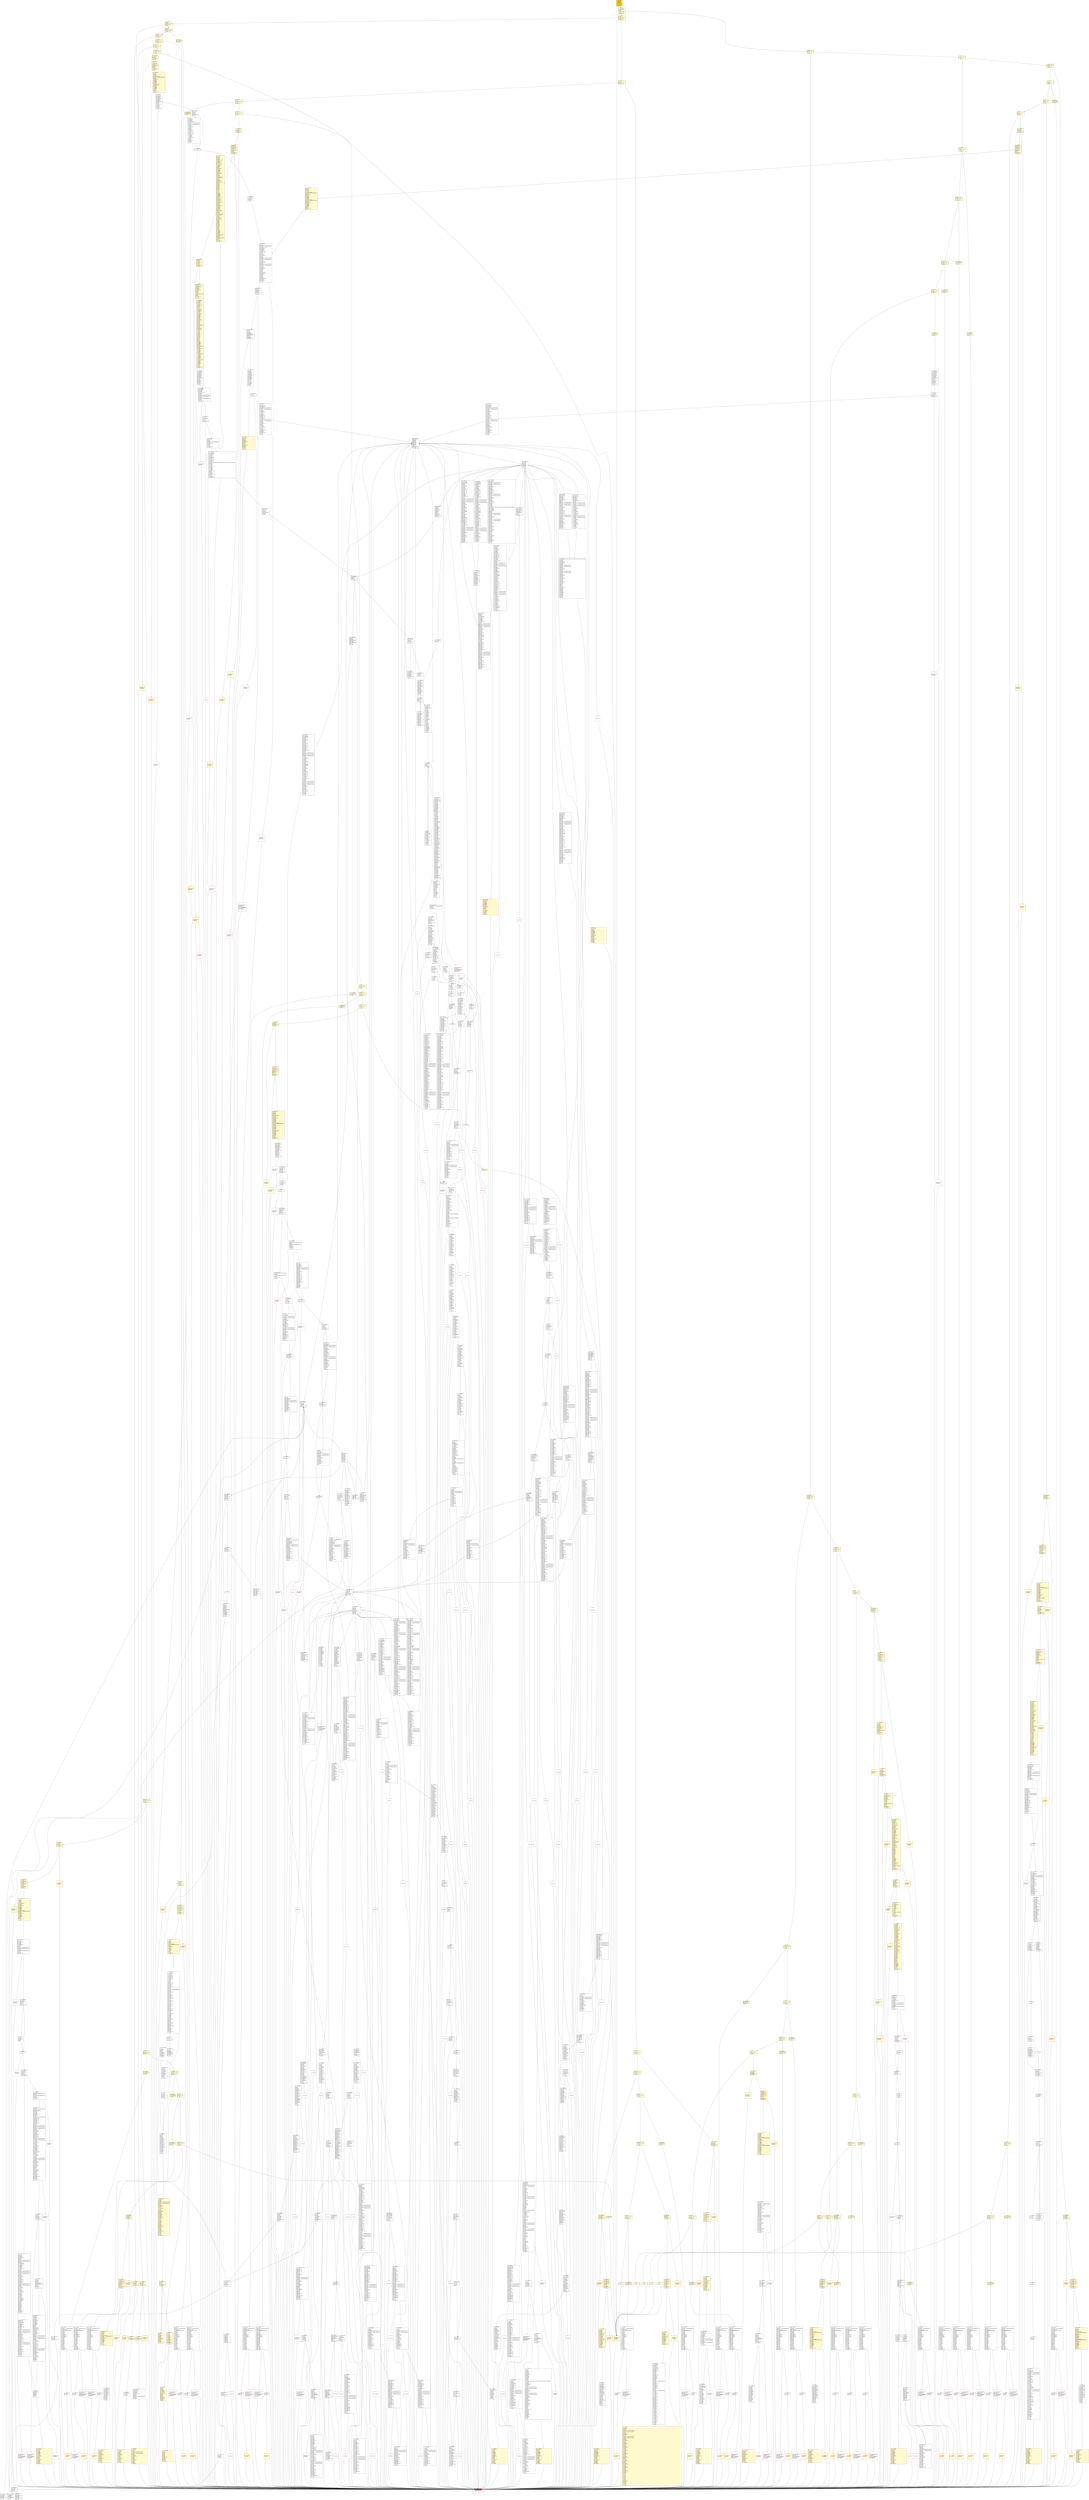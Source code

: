 digraph G {
bgcolor=transparent rankdir=UD;
node [shape=box style=filled color=black fillcolor=white fontname=arial fontcolor=black];
6439 [label="6439: JUMPDEST\l6440: POP\l6441: JUMP\l" ];
5032 [label="5032: PUSH1 0x00\l5034: DUP1\l5035: REVERT\l" shape=Msquare color=crimson ];
18962 [label="18962: RETURNDATASIZE\l18963: PUSH1 0x00\l18965: DUP1\l18966: RETURNDATACOPY\l18967: RETURNDATASIZE\l18968: PUSH1 0x00\l18970: REVERT\l" shape=Msquare color=crimson ];
15874 [label="15874: POP\l15875: PUSH1 0x01\l15877: ISZERO\l15878: ISZERO\l15879: PUSH1 0x08\l15881: PUSH1 0x00\l15883: DUP6\l15884: PUSH20 0xffffffffffffffffffffffffffffffffffffffff\l15905: AND\l15906: PUSH20 0xffffffffffffffffffffffffffffffffffffffff\l15927: AND\l15928: DUP2\l15929: MSTORE\l15930: PUSH1 0x20\l15932: ADD\l15933: SWAP1\l15934: DUP2\l15935: MSTORE\l15936: PUSH1 0x20\l15938: ADD\l15939: PUSH1 0x00\l15941: SHA3\l15942: PUSH1 0x03\l15944: ADD\l15945: PUSH1 0x00\l15947: SWAP1\l15948: SLOAD\l15949: SWAP1\l15950: PUSH2 0x0100\l15953: EXP\l15954: SWAP1\l15955: DIV\l15956: PUSH1 0xff\l15958: AND\l15959: ISZERO\l15960: ISZERO\l15961: EQ\l" ];
10063 [label="10063: JUMPDEST\l10064: PUSH1 0x04\l10066: PUSH1 0x00\l10068: PUSH1 0x03\l10070: PUSH1 0x00\l10072: DUP6\l10073: DUP2\l10074: MSTORE\l10075: PUSH1 0x20\l10077: ADD\l10078: SWAP1\l10079: DUP2\l10080: MSTORE\l10081: PUSH1 0x20\l10083: ADD\l10084: PUSH1 0x00\l10086: SHA3\l10087: PUSH1 0x00\l10089: ADD\l10090: PUSH1 0x00\l10092: SWAP1\l10093: SLOAD\l10094: SWAP1\l10095: PUSH2 0x0100\l10098: EXP\l10099: SWAP1\l10100: DIV\l10101: PUSH20 0xffffffffffffffffffffffffffffffffffffffff\l10122: AND\l10123: PUSH20 0xffffffffffffffffffffffffffffffffffffffff\l10144: AND\l10145: PUSH20 0xffffffffffffffffffffffffffffffffffffffff\l10166: AND\l10167: DUP2\l10168: MSTORE\l10169: PUSH1 0x20\l10171: ADD\l10172: SWAP1\l10173: DUP2\l10174: MSTORE\l10175: PUSH1 0x20\l10177: ADD\l10178: PUSH1 0x00\l10180: SHA3\l10181: PUSH1 0x00\l10183: DUP11\l10184: PUSH1 0x00\l10186: PUSH1 0x02\l10188: DUP2\l10189: LT\l10190: PUSH2 0x27d3\l10193: JUMPI\l" ];
22751 [label="22751: JUMPDEST\l22752: POP\l22753: SWAP1\l22754: JUMP\l" ];
18893 [label="18893: JUMPDEST\l18894: CALLER\l18895: PUSH20 0xffffffffffffffffffffffffffffffffffffffff\l18916: AND\l18917: PUSH2 0x08fc\l18920: PUSH8 0x0de0b6b3a7640000\l18929: SWAP1\l18930: DUP2\l18931: ISZERO\l18932: MUL\l18933: SWAP1\l18934: PUSH1 0x40\l18936: MLOAD\l18937: PUSH1 0x00\l18939: PUSH1 0x40\l18941: MLOAD\l18942: DUP1\l18943: DUP4\l18944: SUB\l18945: DUP2\l18946: DUP6\l18947: DUP9\l18948: DUP9\l18949: CALL\l18950: SWAP4\l18951: POP\l18952: POP\l18953: POP\l18954: POP\l18955: ISZERO\l18956: DUP1\l18957: ISZERO\l18958: PUSH2 0x4a1b\l18961: JUMPI\l" ];
14443 [label="14443: JUMPDEST\l14444: PUSH1 0x01\l14446: SWAP3\l14447: POP\l14448: POP\l14449: POP\l14450: SWAP7\l14451: SWAP6\l14452: POP\l14453: POP\l14454: POP\l14455: POP\l14456: POP\l14457: POP\l14458: JUMP\l" ];
22642 [label="22642: DUP1\l22643: MLOAD\l22644: PUSH1 0xff\l22646: NOT\l22647: AND\l22648: DUP4\l22649: DUP1\l22650: ADD\l22651: OR\l22652: DUP6\l22653: SSTORE\l22654: PUSH2 0x58b0\l22657: JUMP\l" ];
1781 [label="1781: JUMPDEST\l1782: CALLVALUE\l1783: DUP1\l1784: ISZERO\l1785: PUSH2 0x0701\l1788: JUMPI\l" fillcolor=lemonchiffon ];
2846 [label="2846: JUMPDEST\l2847: PUSH2 0x0b26\l2850: PUSH2 0x46d4\l2853: JUMP\l" fillcolor=lemonchiffon ];
822 [label="822: JUMPDEST\l823: DUP4\l824: DUP2\l825: LT\l826: ISZERO\l827: PUSH2 0x0351\l830: JUMPI\l" fillcolor=lemonchiffon ];
5006 [label="5006: JUMPDEST\l5007: PUSH1 0x00\l5009: DUP4\l5010: PUSH1 0xff\l5012: AND\l5013: EQ\l5014: DUP1\l5015: PUSH2 0x13a3\l5018: JUMPI\l" ];
8354 [label="8354: INVALID\l" shape=Msquare color=crimson ];
16305 [label="16305: JUMPDEST\l16306: PUSH1 0x40\l16308: MLOAD\l16309: DUP4\l16310: PUSH4 0xffffffff\l16315: AND\l16316: PUSH1 0xe0\l16318: SHL\l16319: DUP2\l16320: MSTORE\l16321: PUSH1 0x04\l16323: ADD\l16324: DUP1\l16325: DUP4\l16326: PUSH20 0xffffffffffffffffffffffffffffffffffffffff\l16347: AND\l16348: PUSH20 0xffffffffffffffffffffffffffffffffffffffff\l16369: AND\l16370: DUP2\l16371: MSTORE\l16372: PUSH1 0x20\l16374: ADD\l16375: DUP3\l16376: DUP2\l16377: MSTORE\l16378: PUSH1 0x20\l16380: ADD\l16381: SWAP3\l16382: POP\l16383: POP\l16384: POP\l16385: PUSH1 0x20\l16387: PUSH1 0x40\l16389: MLOAD\l16390: DUP1\l16391: DUP4\l16392: SUB\l16393: DUP2\l16394: PUSH1 0x00\l16396: DUP8\l16397: DUP1\l16398: EXTCODESIZE\l16399: ISZERO\l16400: DUP1\l16401: ISZERO\l16402: PUSH2 0x401a\l16405: JUMPI\l" ];
265 [label="265: DUP1\l266: PUSH4 0x8090426c\l271: EQ\l272: PUSH2 0x09ad\l275: JUMPI\l" fillcolor=lemonchiffon ];
407 [label="407: DUP1\l408: PUSH4 0x67d15d1c\l413: EQ\l414: PUSH2 0x055c\l417: JUMPI\l" fillcolor=lemonchiffon ];
5477 [label="5477: JUMPDEST\l5478: PUSH1 0x00\l5480: PUSH20 0xffffffffffffffffffffffffffffffffffffffff\l5501: AND\l5502: DUP3\l5503: PUSH20 0xffffffffffffffffffffffffffffffffffffffff\l5524: AND\l5525: EQ\l5526: ISZERO\l5527: PUSH2 0x159f\l5530: JUMPI\l" ];
2455 [label="2455: JUMPDEST\l2456: PUSH1 0x40\l2458: MLOAD\l2459: DUP1\l2460: DUP3\l2461: DUP2\l2462: MSTORE\l2463: PUSH1 0x20\l2465: ADD\l2466: SWAP2\l2467: POP\l2468: POP\l2469: PUSH1 0x40\l2471: MLOAD\l2472: DUP1\l2473: SWAP2\l2474: SUB\l2475: SWAP1\l2476: RETURN\l" fillcolor=lemonchiffon shape=Msquare color=crimson ];
1033 [label="1033: JUMPDEST\l1034: DUP2\l1035: ADD\l1036: SWAP1\l1037: DUP1\l1038: DUP1\l1039: CALLDATALOAD\l1040: PUSH20 0xffffffffffffffffffffffffffffffffffffffff\l1061: AND\l1062: SWAP1\l1063: PUSH1 0x20\l1065: ADD\l1066: SWAP1\l1067: SWAP3\l1068: SWAP2\l1069: SWAP1\l1070: DUP1\l1071: CALLDATALOAD\l1072: SWAP1\l1073: PUSH1 0x20\l1075: ADD\l1076: SWAP1\l1077: SWAP3\l1078: SWAP2\l1079: SWAP1\l1080: POP\l1081: POP\l1082: POP\l1083: PUSH2 0x0fd7\l1086: JUMP\l" fillcolor=lemonchiffon ];
10393 [label="10393: INVALID\l" shape=Msquare color=crimson ];
7320 [label="7320: INVALID\l" shape=Msquare color=crimson ];
7553 [label="7553: JUMPDEST\l7554: PUSH1 0x20\l7556: MUL\l7557: ADD\l7558: MLOAD\l7559: PUSH20 0xffffffffffffffffffffffffffffffffffffffff\l7580: AND\l7581: PUSH20 0xffffffffffffffffffffffffffffffffffffffff\l7602: AND\l7603: DUP2\l7604: MSTORE\l7605: PUSH1 0x20\l7607: ADD\l7608: SWAP1\l7609: DUP2\l7610: MSTORE\l7611: PUSH1 0x20\l7613: ADD\l7614: PUSH1 0x00\l7616: SHA3\l7617: SLOAD\l7618: PUSH2 0x5375\l7621: SWAP1\l7622: SWAP2\l7623: SWAP1\l7624: PUSH4 0xffffffff\l7629: AND\l7630: JUMP\l" ];
5002 [label="5002: PUSH1 0x00\l5004: DUP1\l5005: REVERT\l" shape=Msquare color=crimson ];
4017 [label="4017: JUMPDEST\l4018: PUSH1 0x01\l4020: PUSH1 0x00\l4022: SWAP1\l4023: SLOAD\l4024: SWAP1\l4025: PUSH2 0x0100\l4028: EXP\l4029: SWAP1\l4030: DIV\l4031: PUSH20 0xffffffffffffffffffffffffffffffffffffffff\l4052: AND\l4053: DUP2\l4054: JUMP\l" ];
19748 [label="19748: JUMPDEST\l19749: CALLER\l19750: PUSH20 0xffffffffffffffffffffffffffffffffffffffff\l19771: AND\l19772: PUSH2 0x08fc\l19775: PUSH8 0x0de0b6b3a7640000\l19784: SWAP1\l19785: DUP2\l19786: ISZERO\l19787: MUL\l19788: SWAP1\l19789: PUSH1 0x40\l19791: MLOAD\l19792: PUSH1 0x00\l19794: PUSH1 0x40\l19796: MLOAD\l19797: DUP1\l19798: DUP4\l19799: SUB\l19800: DUP2\l19801: DUP6\l19802: DUP9\l19803: DUP9\l19804: CALL\l19805: SWAP4\l19806: POP\l19807: POP\l19808: POP\l19809: POP\l19810: ISZERO\l19811: DUP1\l19812: ISZERO\l19813: PUSH2 0x4d72\l19816: JUMPI\l" ];
8844 [label="8844: JUMPDEST\l8845: PUSH2 0x2316\l8848: PUSH2 0x22f1\l8851: PUSH1 0x03\l8853: PUSH1 0x00\l8855: DUP5\l8856: DUP2\l8857: MSTORE\l8858: PUSH1 0x20\l8860: ADD\l8861: SWAP1\l8862: DUP2\l8863: MSTORE\l8864: PUSH1 0x20\l8866: ADD\l8867: PUSH1 0x00\l8869: SHA3\l8870: PUSH1 0x05\l8872: ADD\l8873: SLOAD\l8874: PUSH2 0x22e3\l8877: PUSH1 0x03\l8879: PUSH1 0x00\l8881: DUP7\l8882: DUP2\l8883: MSTORE\l8884: PUSH1 0x20\l8886: ADD\l8887: SWAP1\l8888: DUP2\l8889: MSTORE\l8890: PUSH1 0x20\l8892: ADD\l8893: PUSH1 0x00\l8895: SHA3\l8896: PUSH1 0x03\l8898: ADD\l8899: SLOAD\l8900: DUP14\l8901: PUSH1 0x01\l8903: PUSH1 0x09\l8905: DUP2\l8906: LT\l8907: PUSH2 0x22d0\l8910: JUMPI\l" ];
1940 [label="1940: PUSH1 0x00\l1942: DUP1\l1943: REVERT\l" fillcolor=lemonchiffon shape=Msquare color=crimson ];
919 [label="919: PUSH1 0x00\l921: DUP1\l922: REVERT\l" fillcolor=lemonchiffon shape=Msquare color=crimson ];
22504 [label="22504: JUMPDEST\l22505: PUSH1 0x01\l22507: SWAP1\l22508: POP\l22509: SWAP2\l22510: SWAP1\l22511: POP\l22512: JUMP\l" ];
2820 [label="2820: JUMPDEST\l2821: PUSH1 0x40\l2823: MLOAD\l2824: DUP1\l2825: DUP3\l2826: ISZERO\l2827: ISZERO\l2828: ISZERO\l2829: ISZERO\l2830: DUP2\l2831: MSTORE\l2832: PUSH1 0x20\l2834: ADD\l2835: SWAP2\l2836: POP\l2837: POP\l2838: PUSH1 0x40\l2840: MLOAD\l2841: DUP1\l2842: SWAP2\l2843: SUB\l2844: SWAP1\l2845: RETURN\l" fillcolor=lemonchiffon shape=Msquare color=crimson ];
8327 [label="8327: INVALID\l" shape=Msquare color=crimson ];
21011 [label="21011: PUSH1 0x1b\l21013: SWAP2\l21014: POP\l21015: PUSH2 0x5232\l21018: JUMP\l" ];
253 [label="253: JUMPDEST\l254: DUP1\l255: PUSH4 0x7f66df42\l260: EQ\l261: PUSH2 0x0928\l264: JUMPI\l" fillcolor=lemonchiffon ];
22513 [label="22513: JUMPDEST\l22514: PUSH1 0x00\l22516: DUP1\l22517: DUP4\l22518: EQ\l22519: ISZERO\l22520: PUSH2 0x5804\l22523: JUMPI\l" ];
17847 [label="17847: JUMPDEST\l17848: PUSH1 0x00\l17850: DUP1\l17851: PUSH1 0x00\l17853: SWAP1\l17854: SLOAD\l17855: SWAP1\l17856: PUSH2 0x0100\l17859: EXP\l17860: SWAP1\l17861: DIV\l17862: PUSH20 0xffffffffffffffffffffffffffffffffffffffff\l17883: AND\l17884: PUSH20 0xffffffffffffffffffffffffffffffffffffffff\l17905: AND\l17906: CALLER\l17907: PUSH20 0xffffffffffffffffffffffffffffffffffffffff\l17928: AND\l17929: EQ\l17930: PUSH2 0x4612\l17933: JUMPI\l" ];
14618 [label="14618: JUMPDEST\l14619: POP\l14620: JUMP\l" ];
20893 [label="20893: JUMPDEST\l20894: DUP3\l20895: DUP1\l20896: PUSH1 0x01\l20898: ADD\l20899: SWAP4\l20900: POP\l20901: POP\l20902: PUSH2 0x51ca\l20905: PUSH2 0x51bb\l20908: DUP4\l20909: DUP4\l20910: PUSH2 0x57f1\l20913: SWAP1\l20914: SWAP2\l20915: SWAP1\l20916: PUSH4 0xffffffff\l20921: AND\l20922: JUMP\l" ];
20982 [label="20982: JUMPDEST\l20983: SWAP1\l20984: POP\l20985: DUP5\l20986: DUP1\l20987: PUSH1 0x01\l20989: ADD\l20990: SWAP6\l20991: POP\l20992: POP\l20993: DUP1\l20994: DUP6\l20995: MSTORE8\l20996: POP\l20997: PUSH2 0x514f\l21000: JUMP\l" ];
14977 [label="14977: JUMPDEST\l14978: SELFBALANCE\l14979: DUP3\l14980: GT\l14981: ISZERO\l14982: PUSH2 0x3a8e\l14985: JUMPI\l" ];
20451 [label="20451: PUSH1 0x00\l20453: DUP1\l20454: REVERT\l" shape=Msquare color=crimson ];
582 [label="582: JUMPDEST\l583: PUSH1 0x00\l585: DUP1\l586: REVERT\l" fillcolor=lemonchiffon shape=Msquare color=crimson ];
5308 [label="5308: JUMPDEST\l5309: POP\l5310: PUSH1 0x00\l5312: PUSH1 0x05\l5314: PUSH1 0x00\l5316: DUP1\l5317: PUSH1 0x00\l5319: SWAP1\l5320: SLOAD\l5321: SWAP1\l5322: PUSH2 0x0100\l5325: EXP\l5326: SWAP1\l5327: DIV\l5328: PUSH20 0xffffffffffffffffffffffffffffffffffffffff\l5349: AND\l5350: PUSH20 0xffffffffffffffffffffffffffffffffffffffff\l5371: AND\l5372: PUSH20 0xffffffffffffffffffffffffffffffffffffffff\l5393: AND\l5394: DUP2\l5395: MSTORE\l5396: PUSH1 0x20\l5398: ADD\l5399: SWAP1\l5400: DUP2\l5401: MSTORE\l5402: PUSH1 0x20\l5404: ADD\l5405: PUSH1 0x00\l5407: SHA3\l5408: PUSH1 0x00\l5410: DUP1\l5411: PUSH20 0xffffffffffffffffffffffffffffffffffffffff\l5432: AND\l5433: PUSH20 0xffffffffffffffffffffffffffffffffffffffff\l5454: AND\l5455: DUP2\l5456: MSTORE\l5457: PUSH1 0x20\l5459: ADD\l5460: SWAP1\l5461: DUP2\l5462: MSTORE\l5463: PUSH1 0x20\l5465: ADD\l5466: PUSH1 0x00\l5468: SHA3\l5469: DUP2\l5470: SWAP1\l5471: SSTORE\l5472: POP\l5473: PUSH2 0x17c4\l5476: JUMP\l" ];
2025 [label="2025: PUSH1 0x00\l2027: DUP1\l2028: REVERT\l" fillcolor=lemonchiffon shape=Msquare color=crimson ];
21042 [label="21042: JUMPDEST\l21043: DUP2\l21044: DUP6\l21045: MSTORE\l21046: PUSH1 0x00\l21048: DUP6\l21049: DUP12\l21050: PUSH1 0x40\l21052: MLOAD\l21053: PUSH1 0x20\l21055: ADD\l21056: DUP1\l21057: DUP4\l21058: DUP1\l21059: MLOAD\l21060: SWAP1\l21061: PUSH1 0x20\l21063: ADD\l21064: SWAP1\l21065: DUP1\l21066: DUP4\l21067: DUP4\l" ];
20497 [label="20497: JUMPDEST\l20498: DUP2\l20499: ADD\l20500: SWAP1\l20501: DUP1\l20502: DUP1\l20503: MLOAD\l20504: SWAP1\l20505: PUSH1 0x20\l20507: ADD\l20508: SWAP1\l20509: SWAP3\l20510: SWAP2\l20511: SWAP1\l20512: POP\l20513: POP\l20514: POP\l20515: SWAP1\l20516: POP\l20517: SWAP3\l20518: SWAP2\l20519: POP\l20520: POP\l20521: JUMP\l" ];
20824 [label="20824: PUSH1 0x00\l20826: PUSH2 0x516c\l20829: DUP3\l20830: DUP6\l20831: PUSH2 0x5828\l20834: SWAP1\l20835: SWAP2\l20836: SWAP1\l20837: PUSH4 0xffffffff\l20842: AND\l20843: JUMP\l" ];
4688 [label="4688: RETURNDATASIZE\l4689: PUSH1 0x00\l4691: DUP1\l4692: RETURNDATACOPY\l4693: RETURNDATASIZE\l4694: PUSH1 0x00\l4696: REVERT\l" shape=Msquare color=crimson ];
1006 [label="1006: PUSH1 0x00\l1008: DUP1\l1009: REVERT\l" fillcolor=lemonchiffon shape=Msquare color=crimson ];
21077 [label="21077: DUP1\l21078: MLOAD\l21079: DUP3\l21080: MSTORE\l21081: PUSH1 0x20\l21083: DUP3\l21084: ADD\l21085: SWAP2\l21086: POP\l21087: PUSH1 0x20\l21089: DUP2\l21090: ADD\l21091: SWAP1\l21092: POP\l21093: PUSH1 0x20\l21095: DUP4\l21096: SUB\l21097: SWAP3\l21098: POP\l21099: PUSH2 0x524c\l21102: JUMP\l" ];
4085 [label="4085: PUSH1 0x00\l4087: DUP1\l4088: REVERT\l" shape=Msquare color=crimson ];
6794 [label="6794: JUMPDEST\l6795: PUSH1 0x20\l6797: MUL\l6798: ADD\l6799: MLOAD\l6800: SWAP2\l6801: POP\l" ];
9450 [label="9450: INVALID\l" shape=Msquare color=crimson ];
12333 [label="12333: JUMPDEST\l12334: PUSH1 0x20\l12336: MUL\l12337: ADD\l12338: MLOAD\l12339: PUSH1 0x04\l12341: PUSH1 0x00\l12343: PUSH1 0x03\l12345: PUSH1 0x00\l12347: DUP15\l12348: PUSH1 0x08\l12350: PUSH1 0x09\l12352: DUP2\l12353: LT\l12354: PUSH2 0x3047\l12357: JUMPI\l" ];
19826 [label="19826: JUMPDEST\l19827: POP\l19828: JUMP\l" ];
14210 [label="14210: JUMPDEST\l14211: PUSH1 0x00\l14213: PUSH1 0x03\l14215: PUSH1 0x00\l14217: DUP12\l14218: PUSH1 0x08\l14220: PUSH1 0x09\l14222: DUP2\l14223: LT\l14224: PUSH2 0x3795\l14227: JUMPI\l" ];
20865 [label="20865: PUSH2 0x5194\l20868: PUSH1 0x0a\l20870: DUP4\l20871: PUSH2 0x5828\l20874: SWAP1\l20875: SWAP2\l20876: SWAP1\l20877: PUSH4 0xffffffff\l20882: AND\l20883: JUMP\l" ];
8099 [label="8099: JUMPDEST\l8100: PUSH1 0x20\l8102: MUL\l8103: ADD\l8104: MLOAD\l8105: GT\l" ];
3675 [label="3675: JUMPDEST\l3676: PUSH2 0x0e63\l3679: PUSH2 0x507b\l3682: JUMP\l" fillcolor=lemonchiffon ];
6802 [label="6802: JUMPDEST\l" ];
19183 [label="19183: JUMPDEST\l19184: PUSH2 0x4b7e\l19187: CALLVALUE\l19188: PUSH1 0x04\l19190: PUSH1 0x00\l19192: CALLER\l19193: PUSH20 0xffffffffffffffffffffffffffffffffffffffff\l19214: AND\l19215: PUSH20 0xffffffffffffffffffffffffffffffffffffffff\l19236: AND\l19237: DUP2\l19238: MSTORE\l19239: PUSH1 0x20\l19241: ADD\l19242: SWAP1\l19243: DUP2\l19244: MSTORE\l19245: PUSH1 0x20\l19247: ADD\l19248: PUSH1 0x00\l19250: SHA3\l19251: PUSH1 0x00\l19253: DUP1\l19254: PUSH20 0xffffffffffffffffffffffffffffffffffffffff\l19275: AND\l19276: PUSH20 0xffffffffffffffffffffffffffffffffffffffff\l19297: AND\l19298: DUP2\l19299: MSTORE\l19300: PUSH1 0x20\l19302: ADD\l19303: SWAP1\l19304: DUP2\l19305: MSTORE\l19306: PUSH1 0x20\l19308: ADD\l19309: PUSH1 0x00\l19311: SHA3\l19312: SLOAD\l19313: PUSH2 0x50cc\l19316: SWAP1\l19317: SWAP2\l19318: SWAP1\l19319: PUSH4 0xffffffff\l19324: AND\l19325: JUMP\l" ];
20701 [label="20701: INVALID\l" shape=Msquare color=crimson ];
10975 [label="10975: JUMPDEST\l10976: PUSH1 0x04\l10978: PUSH1 0x00\l10980: PUSH1 0x03\l10982: PUSH1 0x00\l10984: DUP6\l10985: DUP2\l10986: MSTORE\l10987: PUSH1 0x20\l10989: ADD\l10990: SWAP1\l10991: DUP2\l10992: MSTORE\l10993: PUSH1 0x20\l10995: ADD\l10996: PUSH1 0x00\l10998: SHA3\l10999: PUSH1 0x00\l11001: ADD\l11002: PUSH1 0x00\l11004: SWAP1\l11005: SLOAD\l11006: SWAP1\l11007: PUSH2 0x0100\l11010: EXP\l11011: SWAP1\l11012: DIV\l11013: PUSH20 0xffffffffffffffffffffffffffffffffffffffff\l11034: AND\l11035: PUSH20 0xffffffffffffffffffffffffffffffffffffffff\l11056: AND\l11057: PUSH20 0xffffffffffffffffffffffffffffffffffffffff\l11078: AND\l11079: DUP2\l11080: MSTORE\l11081: PUSH1 0x20\l11083: ADD\l11084: SWAP1\l11085: DUP2\l11086: MSTORE\l11087: PUSH1 0x20\l11089: ADD\l11090: PUSH1 0x00\l11092: SHA3\l11093: PUSH1 0x00\l11095: PUSH1 0x03\l11097: PUSH1 0x00\l11099: DUP14\l11100: PUSH1 0x08\l11102: PUSH1 0x09\l11104: DUP2\l11105: LT\l11106: PUSH2 0x2b67\l11109: JUMPI\l" ];
20684 [label="20684: JUMPDEST\l20685: PUSH1 0x00\l20687: DUP1\l20688: DUP3\l20689: DUP5\l20690: ADD\l20691: SWAP1\l20692: POP\l20693: DUP4\l20694: DUP2\l20695: LT\l20696: ISZERO\l20697: PUSH2 0x50de\l20700: JUMPI\l" ];
1883 [label="1883: JUMPDEST\l1884: PUSH1 0x40\l1886: MLOAD\l1887: DUP1\l1888: DUP3\l1889: ISZERO\l1890: ISZERO\l1891: ISZERO\l1892: ISZERO\l1893: DUP2\l1894: MSTORE\l1895: PUSH1 0x20\l1897: ADD\l1898: SWAP2\l1899: POP\l1900: POP\l1901: PUSH1 0x40\l1903: MLOAD\l1904: DUP1\l1905: SWAP2\l1906: SUB\l1907: SWAP1\l1908: RETURN\l" fillcolor=lemonchiffon shape=Msquare color=crimson ];
12085 [label="12085: JUMPDEST\l12086: PUSH1 0x20\l12088: MUL\l12089: ADD\l12090: MLOAD\l12091: DUP2\l12092: MSTORE\l12093: PUSH1 0x20\l12095: ADD\l12096: SWAP1\l12097: DUP2\l12098: MSTORE\l12099: PUSH1 0x20\l12101: ADD\l12102: PUSH1 0x00\l12104: SHA3\l12105: PUSH1 0x00\l12107: ADD\l12108: PUSH1 0x00\l12110: SWAP1\l12111: SLOAD\l12112: SWAP1\l12113: PUSH2 0x0100\l12116: EXP\l12117: SWAP1\l12118: DIV\l12119: PUSH20 0xffffffffffffffffffffffffffffffffffffffff\l12140: AND\l12141: PUSH20 0xffffffffffffffffffffffffffffffffffffffff\l12162: AND\l12163: PUSH20 0xffffffffffffffffffffffffffffffffffffffff\l12184: AND\l12185: DUP2\l12186: MSTORE\l12187: PUSH1 0x20\l12189: ADD\l12190: SWAP1\l12191: DUP2\l12192: MSTORE\l12193: PUSH1 0x20\l12195: ADD\l12196: PUSH1 0x00\l12198: SHA3\l12199: PUSH1 0x00\l12201: PUSH1 0x03\l12203: PUSH1 0x00\l12205: DUP6\l12206: DUP2\l12207: MSTORE\l12208: PUSH1 0x20\l12210: ADD\l12211: SWAP1\l12212: DUP2\l12213: MSTORE\l12214: PUSH1 0x20\l12216: ADD\l12217: PUSH1 0x00\l12219: SHA3\l12220: PUSH1 0x01\l12222: ADD\l12223: PUSH1 0x00\l12225: SWAP1\l12226: SLOAD\l12227: SWAP1\l12228: PUSH2 0x0100\l12231: EXP\l12232: SWAP1\l12233: DIV\l12234: PUSH20 0xffffffffffffffffffffffffffffffffffffffff\l12255: AND\l12256: PUSH20 0xffffffffffffffffffffffffffffffffffffffff\l12277: AND\l12278: PUSH20 0xffffffffffffffffffffffffffffffffffffffff\l12299: AND\l12300: DUP2\l12301: MSTORE\l12302: PUSH1 0x20\l12304: ADD\l12305: SWAP1\l12306: DUP2\l12307: MSTORE\l12308: PUSH1 0x20\l12310: ADD\l12311: PUSH1 0x00\l12313: SHA3\l12314: DUP2\l12315: SWAP1\l12316: SSTORE\l12317: POP\l12318: PUSH2 0x3115\l12321: DUP10\l12322: PUSH1 0x05\l12324: PUSH1 0x09\l12326: DUP2\l12327: LT\l12328: PUSH2 0x302d\l12331: JUMPI\l" ];
8112 [label="8112: PUSH2 0x1fe9\l8115: DUP10\l8116: PUSH1 0x01\l8118: PUSH1 0x09\l8120: DUP2\l8121: LT\l8122: PUSH2 0x1fbf\l8125: JUMPI\l" ];
22717 [label="22717: JUMPDEST\l22718: POP\l22719: SWAP1\l22720: JUMP\l" ];
9110 [label="9110: JUMPDEST\l9111: PUSH1 0x20\l9113: MUL\l9114: ADD\l9115: MLOAD\l9116: PUSH2 0x57f1\l9119: SWAP1\l9120: SWAP2\l9121: SWAP1\l9122: PUSH4 0xffffffff\l9127: AND\l9128: JUMP\l" ];
8084 [label="8084: POP\l8085: PUSH1 0x00\l8087: DUP10\l8088: PUSH1 0x03\l8090: PUSH1 0x09\l8092: DUP2\l8093: LT\l8094: PUSH2 0x1fa3\l8097: JUMPI\l" ];
2002 [label="2002: PUSH1 0x00\l2004: DUP1\l2005: REVERT\l" fillcolor=lemonchiffon shape=Msquare color=crimson ];
526 [label="526: JUMPDEST\l527: DUP1\l528: PUSH4 0x149caf56\l533: EQ\l534: PUSH2 0x024b\l537: JUMPI\l" fillcolor=lemonchiffon ];
13514 [label="13514: INVALID\l" shape=Msquare color=crimson ];
9160 [label="9160: JUMPDEST\l9161: PUSH1 0x20\l9163: MUL\l9164: ADD\l9165: MLOAD\l9166: DUP2\l9167: MSTORE\l9168: PUSH1 0x20\l9170: ADD\l9171: SWAP1\l9172: DUP2\l9173: MSTORE\l9174: PUSH1 0x20\l9176: ADD\l9177: PUSH1 0x00\l9179: SHA3\l9180: PUSH1 0x06\l9182: ADD\l9183: SLOAD\l9184: PUSH2 0x5375\l9187: SWAP1\l9188: SWAP2\l9189: SWAP1\l9190: PUSH4 0xffffffff\l9195: AND\l9196: JUMP\l" ];
3069 [label="3069: JUMPDEST\l3070: PUSH2 0x0c05\l3073: PUSH2 0x4a6f\l3076: JUMP\l" fillcolor=lemonchiffon ];
522 [label="522: PUSH2 0x0246\l525: JUMP\l" fillcolor=lemonchiffon ];
19043 [label="19043: RETURNDATASIZE\l19044: PUSH1 0x00\l19046: DUP1\l19047: RETURNDATACOPY\l19048: RETURNDATASIZE\l19049: PUSH1 0x00\l19051: REVERT\l" shape=Msquare color=crimson ];
3939 [label="3939: JUMPDEST\l3940: DUP3\l3941: ADD\l3942: SWAP2\l3943: SWAP1\l3944: PUSH1 0x00\l3946: MSTORE\l3947: PUSH1 0x20\l3949: PUSH1 0x00\l3951: SHA3\l3952: SWAP1\l" ];
12486 [label="12486: INVALID\l" shape=Msquare color=crimson ];
194 [label="194: DUP1\l195: PUSH4 0x944f70e2\l200: EQ\l201: PUSH2 0x0b3c\l204: JUMPI\l" fillcolor=lemonchiffon ];
7364 [label="7364: INVALID\l" shape=Msquare color=crimson ];
14399 [label="14399: INVALID\l" shape=Msquare color=crimson ];
13 [label="13: PUSH1 0x00\l15: CALLDATALOAD\l16: PUSH1 0xe0\l18: SHR\l19: DUP1\l20: PUSH4 0x7f66df42\l25: GT\l26: PUSH2 0x0139\l29: JUMPI\l" fillcolor=lemonchiffon ];
1909 [label="1909: JUMPDEST\l1910: CALLVALUE\l1911: DUP1\l1912: ISZERO\l1913: PUSH2 0x0781\l1916: JUMPI\l" fillcolor=lemonchiffon ];
6579 [label="6579: JUMPDEST\l6580: PUSH1 0x20\l6582: MUL\l6583: ADD\l6584: MLOAD\l6585: PUSH20 0xffffffffffffffffffffffffffffffffffffffff\l6606: AND\l6607: PUSH2 0x19da\l6610: DUP7\l6611: DUP7\l6612: DUP7\l6613: DUP7\l6614: PUSH2 0x50e8\l6617: JUMP\l" ];
9579 [label="9579: JUMPDEST\l9580: PUSH1 0x04\l9582: PUSH1 0x00\l9584: PUSH1 0x03\l9586: PUSH1 0x00\l9588: DUP6\l9589: DUP2\l9590: MSTORE\l9591: PUSH1 0x20\l9593: ADD\l9594: SWAP1\l9595: DUP2\l9596: MSTORE\l9597: PUSH1 0x20\l9599: ADD\l9600: PUSH1 0x00\l9602: SHA3\l9603: PUSH1 0x00\l9605: ADD\l9606: PUSH1 0x00\l9608: SWAP1\l9609: SLOAD\l9610: SWAP1\l9611: PUSH2 0x0100\l9614: EXP\l9615: SWAP1\l9616: DIV\l9617: PUSH20 0xffffffffffffffffffffffffffffffffffffffff\l9638: AND\l9639: PUSH20 0xffffffffffffffffffffffffffffffffffffffff\l9660: AND\l9661: PUSH20 0xffffffffffffffffffffffffffffffffffffffff\l9682: AND\l9683: DUP2\l9684: MSTORE\l9685: PUSH1 0x20\l9687: ADD\l9688: SWAP1\l9689: DUP2\l9690: MSTORE\l9691: PUSH1 0x20\l9693: ADD\l9694: PUSH1 0x00\l9696: SHA3\l9697: PUSH1 0x00\l9699: PUSH1 0x03\l9701: PUSH1 0x00\l9703: DUP14\l9704: PUSH1 0x08\l9706: PUSH1 0x09\l9708: DUP2\l9709: LT\l9710: PUSH2 0x25f3\l9713: JUMPI\l" ];
85 [label="85: DUP1\l86: PUSH4 0xeaa4d4c2\l91: EQ\l92: PUSH2 0x0dcc\l95: JUMPI\l" fillcolor=lemonchiffon ];
8052 [label="8052: JUMPDEST\l8053: PUSH1 0x20\l8055: MUL\l8056: ADD\l8057: MLOAD\l8058: DUP2\l8059: MSTORE\l8060: PUSH1 0x20\l8062: ADD\l8063: SWAP1\l8064: DUP2\l8065: MSTORE\l8066: PUSH1 0x20\l8068: ADD\l8069: PUSH1 0x00\l8071: SHA3\l8072: PUSH1 0x0a\l8074: ADD\l8075: SLOAD\l8076: EQ\l" ];
14765 [label="14765: POP\l14766: PUSH1 0x04\l14768: PUSH1 0x00\l14770: CALLER\l14771: PUSH20 0xffffffffffffffffffffffffffffffffffffffff\l14792: AND\l14793: PUSH20 0xffffffffffffffffffffffffffffffffffffffff\l14814: AND\l14815: DUP2\l14816: MSTORE\l14817: PUSH1 0x20\l14819: ADD\l14820: SWAP1\l14821: DUP2\l14822: MSTORE\l14823: PUSH1 0x20\l14825: ADD\l14826: PUSH1 0x00\l14828: SHA3\l14829: PUSH1 0x00\l14831: DUP1\l14832: PUSH20 0xffffffffffffffffffffffffffffffffffffffff\l14853: AND\l14854: PUSH20 0xffffffffffffffffffffffffffffffffffffffff\l14875: AND\l14876: DUP2\l14877: MSTORE\l14878: PUSH1 0x20\l14880: ADD\l14881: SWAP1\l14882: DUP2\l14883: MSTORE\l14884: PUSH1 0x20\l14886: ADD\l14887: PUSH1 0x00\l14889: SHA3\l14890: SLOAD\l14891: DUP3\l14892: GT\l14893: ISZERO\l" ];
3079 [label="3079: JUMPDEST\l3080: PUSH2 0x0c0f\l3083: PUSH2 0x4ac0\l3086: JUMP\l" fillcolor=lemonchiffon ];
205 [label="205: DUP1\l206: PUSH4 0xa66fb0b4\l211: EQ\l212: PUSH2 0x0b46\l215: JUMPI\l" fillcolor=lemonchiffon ];
1968 [label="1968: JUMPDEST\l1969: PUSH1 0x40\l1971: MLOAD\l1972: DUP1\l1973: DUP3\l1974: ISZERO\l1975: ISZERO\l1976: ISZERO\l1977: ISZERO\l1978: DUP2\l1979: MSTORE\l1980: PUSH1 0x20\l1982: ADD\l1983: SWAP2\l1984: POP\l1985: POP\l1986: PUSH1 0x40\l1988: MLOAD\l1989: DUP1\l1990: SWAP2\l1991: SUB\l1992: SWAP1\l1993: RETURN\l" fillcolor=lemonchiffon shape=Msquare color=crimson ];
22579 [label="22579: INVALID\l" shape=Msquare color=crimson ];
6803 [label="6803: JUMPDEST\l6804: PUSH1 0x00\l6806: DUP3\l6807: GT\l6808: DUP1\l6809: ISZERO\l6810: PUSH2 0x1b41\l6813: JUMPI\l" ];
1340 [label="1340: JUMPDEST\l1341: PUSH1 0x40\l1343: MLOAD\l1344: DUP1\l1345: DUP3\l1346: DUP2\l1347: MSTORE\l1348: PUSH1 0x20\l1350: ADD\l1351: SWAP2\l1352: POP\l1353: POP\l1354: PUSH1 0x40\l1356: MLOAD\l1357: DUP1\l1358: SWAP2\l1359: SUB\l1360: SWAP1\l1361: RETURN\l" fillcolor=lemonchiffon shape=Msquare color=crimson ];
107 [label="107: DUP1\l108: PUSH4 0xf8be4d4e\l113: EQ\l114: PUSH2 0x0e5b\l117: JUMPI\l" fillcolor=lemonchiffon ];
14336 [label="14336: PUSH1 0x02\l14338: PUSH1 0x03\l14340: PUSH1 0x00\l14342: DUP4\l14343: DUP2\l14344: MSTORE\l14345: PUSH1 0x20\l14347: ADD\l14348: SWAP1\l14349: DUP2\l14350: MSTORE\l14351: PUSH1 0x20\l14353: ADD\l14354: PUSH1 0x00\l14356: SHA3\l14357: PUSH1 0x0a\l14359: ADD\l14360: DUP2\l14361: SWAP1\l14362: SSTORE\l14363: POP\l" ];
7321 [label="7321: JUMPDEST\l7322: PUSH1 0x20\l7324: MUL\l7325: ADD\l7326: MLOAD\l7327: PUSH1 0x03\l7329: PUSH1 0x00\l7331: DUP4\l7332: DUP2\l7333: MSTORE\l7334: PUSH1 0x20\l7336: ADD\l7337: SWAP1\l7338: DUP2\l7339: MSTORE\l7340: PUSH1 0x20\l7342: ADD\l7343: PUSH1 0x00\l7345: SHA3\l7346: PUSH1 0x05\l7348: ADD\l7349: DUP2\l7350: SWAP1\l7351: SSTORE\l7352: POP\l7353: DUP8\l7354: PUSH1 0x00\l7356: PUSH1 0x02\l7358: DUP2\l7359: LT\l7360: PUSH2 0x1cc5\l7363: JUMPI\l" ];
12332 [label="12332: INVALID\l" shape=Msquare color=crimson ];
7145 [label="7145: JUMPDEST\l7146: PUSH1 0x20\l7148: MUL\l7149: ADD\l7150: MLOAD\l7151: PUSH1 0x03\l7153: PUSH1 0x00\l7155: DUP4\l7156: DUP2\l7157: MSTORE\l7158: PUSH1 0x20\l7160: ADD\l7161: SWAP1\l7162: DUP2\l7163: MSTORE\l7164: PUSH1 0x20\l7166: ADD\l7167: PUSH1 0x00\l7169: SHA3\l7170: PUSH1 0x03\l7172: ADD\l7173: DUP2\l7174: SWAP1\l7175: SSTORE\l7176: POP\l7177: DUP9\l7178: PUSH1 0x01\l7180: PUSH1 0x09\l7182: DUP2\l7183: LT\l7184: PUSH2 0x1c15\l7187: JUMPI\l" ];
1231 [label="1231: JUMPDEST\l1232: PUSH2 0x04d7\l1235: PUSH2 0x17ce\l1238: JUMP\l" fillcolor=lemonchiffon ];
2356 [label="2356: JUMPDEST\l2357: POP\l2358: PUSH2 0x0997\l2361: PUSH1 0x04\l2363: DUP1\l2364: CALLDATASIZE\l2365: SUB\l2366: PUSH1 0x40\l2368: DUP2\l2369: LT\l2370: ISZERO\l2371: PUSH2 0x094b\l2374: JUMPI\l" fillcolor=lemonchiffon ];
8232 [label="8232: INVALID\l" shape=Msquare color=crimson ];
11752 [label="11752: POP\l11753: PUSH1 0x03\l11755: DUP10\l11756: PUSH1 0x06\l11758: PUSH1 0x09\l11760: DUP2\l11761: LT\l11762: PUSH2 0x2df7\l11765: JUMPI\l" ];
7277 [label="7277: JUMPDEST\l7278: PUSH1 0x20\l7280: MUL\l7281: ADD\l7282: MLOAD\l7283: PUSH1 0x03\l7285: PUSH1 0x00\l7287: DUP4\l7288: DUP2\l7289: MSTORE\l7290: PUSH1 0x20\l7292: ADD\l7293: SWAP1\l7294: DUP2\l7295: MSTORE\l7296: PUSH1 0x20\l7298: ADD\l7299: PUSH1 0x00\l7301: SHA3\l7302: PUSH1 0x06\l7304: ADD\l7305: DUP2\l7306: SWAP1\l7307: SSTORE\l7308: POP\l7309: DUP9\l7310: PUSH1 0x07\l7312: PUSH1 0x09\l7314: DUP2\l7315: LT\l7316: PUSH2 0x1c99\l7319: JUMPI\l" ];
9254 [label="9254: INVALID\l" shape=Msquare color=crimson ];
10277 [label="10277: INVALID\l" shape=Msquare color=crimson ];
2918 [label="2918: JUMPDEST\l2919: POP\l2920: PUSH2 0x0bc9\l2923: PUSH1 0x04\l2925: DUP1\l2926: CALLDATASIZE\l2927: SUB\l2928: PUSH1 0x40\l2930: DUP2\l2931: LT\l2932: ISZERO\l2933: PUSH2 0x0b7d\l2936: JUMPI\l" fillcolor=lemonchiffon ];
16190 [label="16190: PUSH1 0x00\l16192: DUP1\l16193: REVERT\l" shape=Msquare color=crimson ];
22556 [label="22556: INVALID\l" shape=Msquare color=crimson ];
17807 [label="17807: JUMPDEST\l17808: POP\l17809: JUMP\l" ];
22549 [label="22549: JUMPDEST\l22550: DIV\l22551: EQ\l22552: PUSH2 0x581d\l22555: JUMPI\l" ];
8019 [label="8019: JUMPDEST\l8020: PUSH1 0x20\l8022: MUL\l8023: ADD\l8024: MLOAD\l8025: GT\l" ];
5898 [label="5898: PUSH1 0x00\l5900: DUP1\l5901: REVERT\l" shape=Msquare color=crimson ];
20712 [label="20712: JUMPDEST\l20713: PUSH1 0x00\l20715: PUSH1 0x60\l20717: PUSH1 0x40\l20719: MLOAD\l20720: DUP1\l20721: PUSH1 0x40\l20723: ADD\l20724: PUSH1 0x40\l20726: MSTORE\l20727: DUP1\l20728: PUSH1 0x20\l20730: DUP2\l20731: MSTORE\l20732: PUSH1 0x20\l20734: ADD\l20735: PUSH32 0x19457468657265756d205369676e6564204d6573736167653a0a303030303030\l20768: DUP2\l20769: MSTORE\l20770: POP\l20771: SWAP1\l20772: POP\l20773: PUSH1 0x00\l20775: DUP1\l20776: DUP8\l20777: MLOAD\l20778: SWAP1\l20779: POP\l20780: PUSH1 0x39\l20782: DUP4\l20783: ADD\l20784: SWAP2\l20785: POP\l20786: PUSH3 0x0f423f\l20790: DUP2\l20791: GT\l20792: ISZERO\l20793: PUSH2 0x5141\l20796: JUMPI\l" ];
7188 [label="7188: INVALID\l" shape=Msquare color=crimson ];
20801 [label="20801: JUMPDEST\l20802: PUSH1 0x00\l20804: DUP1\l20805: SWAP1\l20806: POP\l20807: PUSH1 0x00\l20809: PUSH3 0x0186a0\l20813: SWAP1\l20814: POP\l" ];
22548 [label="22548: INVALID\l" shape=Msquare color=crimson ];
17142 [label="17142: JUMPDEST\l17143: PUSH32 0x841de847f56267eab1b8268e4c7453de6910e81d3390badd79bf9a6bf0a06645\l17176: CALLER\l17177: DUP5\l17178: DUP5\l17179: PUSH1 0x01\l17181: PUSH1 0x40\l17183: MLOAD\l17184: DUP1\l17185: DUP6\l17186: PUSH20 0xffffffffffffffffffffffffffffffffffffffff\l17207: AND\l17208: PUSH20 0xffffffffffffffffffffffffffffffffffffffff\l17229: AND\l17230: DUP2\l17231: MSTORE\l17232: PUSH1 0x20\l17234: ADD\l17235: DUP5\l17236: PUSH20 0xffffffffffffffffffffffffffffffffffffffff\l17257: AND\l17258: PUSH20 0xffffffffffffffffffffffffffffffffffffffff\l17279: AND\l17280: DUP2\l17281: MSTORE\l17282: PUSH1 0x20\l17284: ADD\l17285: DUP4\l17286: DUP2\l17287: MSTORE\l17288: PUSH1 0x20\l17290: ADD\l17291: DUP3\l17292: DUP2\l17293: MSTORE\l17294: PUSH1 0x20\l17296: ADD\l17297: SWAP5\l17298: POP\l17299: POP\l17300: POP\l17301: POP\l17302: POP\l17303: PUSH1 0x40\l17305: MLOAD\l17306: DUP1\l17307: SWAP2\l17308: SUB\l17309: SWAP1\l17310: LOG1\l17311: PUSH1 0x01\l17313: SWAP1\l17314: POP\l17315: SWAP4\l17316: SWAP3\l17317: POP\l17318: POP\l17319: POP\l17320: JUMP\l" ];
8210 [label="8210: INVALID\l" shape=Msquare color=crimson ];
5902 [label="5902: JUMPDEST\l5903: DUP2\l5904: ADD\l5905: SWAP1\l5906: DUP1\l5907: DUP1\l5908: MLOAD\l5909: SWAP1\l5910: PUSH1 0x20\l5912: ADD\l5913: SWAP1\l5914: SWAP3\l5915: SWAP2\l5916: SWAP1\l5917: POP\l5918: POP\l5919: POP\l5920: POP\l5921: PUSH1 0x00\l5923: PUSH1 0x05\l5925: PUSH1 0x00\l5927: DUP1\l5928: PUSH1 0x00\l5930: SWAP1\l5931: SLOAD\l5932: SWAP1\l5933: PUSH2 0x0100\l5936: EXP\l5937: SWAP1\l5938: DIV\l5939: PUSH20 0xffffffffffffffffffffffffffffffffffffffff\l5960: AND\l5961: PUSH20 0xffffffffffffffffffffffffffffffffffffffff\l5982: AND\l5983: PUSH20 0xffffffffffffffffffffffffffffffffffffffff\l6004: AND\l6005: DUP2\l6006: MSTORE\l6007: PUSH1 0x20\l6009: ADD\l6010: SWAP1\l6011: DUP2\l6012: MSTORE\l6013: PUSH1 0x20\l6015: ADD\l6016: PUSH1 0x00\l6018: SHA3\l6019: PUSH1 0x00\l6021: DUP5\l6022: PUSH20 0xffffffffffffffffffffffffffffffffffffffff\l6043: AND\l6044: PUSH20 0xffffffffffffffffffffffffffffffffffffffff\l6065: AND\l6066: DUP2\l6067: MSTORE\l6068: PUSH1 0x20\l6070: ADD\l6071: SWAP1\l6072: DUP2\l6073: MSTORE\l6074: PUSH1 0x20\l6076: ADD\l6077: PUSH1 0x00\l6079: SHA3\l6080: DUP2\l6081: SWAP1\l6082: SSTORE\l6083: POP\l" ];
19124 [label="19124: RETURNDATASIZE\l19125: PUSH1 0x00\l19127: DUP1\l19128: RETURNDATACOPY\l19129: RETURNDATASIZE\l19130: PUSH1 0x00\l19132: REVERT\l" shape=Msquare color=crimson ];
3754 [label="3754: RETURNDATASIZE\l3755: PUSH1 0x00\l3757: DUP1\l3758: RETURNDATACOPY\l3759: RETURNDATASIZE\l3760: PUSH1 0x00\l3762: REVERT\l" shape=Msquare color=crimson ];
2342 [label="2342: JUMPDEST\l2343: STOP\l" fillcolor=lemonchiffon shape=Msquare color=crimson ];
2559 [label="2559: JUMPDEST\l2560: DUP1\l2561: CALLDATALOAD\l2562: SWAP1\l2563: PUSH1 0x20\l2565: ADD\l2566: SWAP2\l2567: DUP5\l2568: PUSH1 0x20\l2570: DUP4\l2571: MUL\l2572: DUP5\l2573: ADD\l2574: GT\l2575: PUSH5 0x0100000000\l2581: DUP4\l2582: GT\l2583: OR\l2584: ISZERO\l2585: PUSH2 0x0a21\l2588: JUMPI\l" fillcolor=lemonchiffon ];
30 [label="30: DUP1\l31: PUSH4 0xafcccbb4\l36: GT\l37: PUSH2 0x00b6\l40: JUMPI\l" fillcolor=lemonchiffon ];
21068 [label="21068: JUMPDEST\l21069: PUSH1 0x20\l21071: DUP4\l21072: LT\l21073: PUSH2 0x526f\l21076: JUMPI\l" ];
1812 [label="1812: PUSH1 0x00\l1814: DUP1\l1815: REVERT\l" fillcolor=lemonchiffon shape=Msquare color=crimson ];
7475 [label="7475: JUMPDEST\l7476: PUSH1 0x20\l7478: MUL\l7479: ADD\l7480: MLOAD\l7481: PUSH20 0xffffffffffffffffffffffffffffffffffffffff\l7502: AND\l7503: PUSH20 0xffffffffffffffffffffffffffffffffffffffff\l7524: AND\l7525: DUP2\l7526: MSTORE\l7527: PUSH1 0x20\l7529: ADD\l7530: SWAP1\l7531: DUP2\l7532: MSTORE\l7533: PUSH1 0x20\l7535: ADD\l7536: PUSH1 0x00\l7538: SHA3\l7539: PUSH1 0x00\l7541: DUP12\l7542: PUSH1 0x00\l7544: PUSH1 0x02\l7546: DUP2\l7547: LT\l7548: PUSH2 0x1d81\l7551: JUMPI\l" ];
1372 [label="1372: JUMPDEST\l1373: CALLVALUE\l1374: DUP1\l1375: ISZERO\l1376: PUSH2 0x0568\l1379: JUMPI\l" fillcolor=lemonchiffon ];
11821 [label="11821: JUMPDEST\l11822: PUSH1 0x20\l11824: MUL\l11825: ADD\l11826: MLOAD\l11827: DUP2\l11828: MSTORE\l11829: PUSH1 0x20\l11831: ADD\l11832: SWAP1\l11833: DUP2\l11834: MSTORE\l11835: PUSH1 0x20\l11837: ADD\l11838: PUSH1 0x00\l11840: SHA3\l11841: PUSH1 0x00\l11843: ADD\l11844: PUSH1 0x00\l11846: SWAP1\l11847: SLOAD\l11848: SWAP1\l11849: PUSH2 0x0100\l11852: EXP\l11853: SWAP1\l11854: DIV\l11855: PUSH20 0xffffffffffffffffffffffffffffffffffffffff\l11876: AND\l11877: PUSH20 0xffffffffffffffffffffffffffffffffffffffff\l11898: AND\l11899: PUSH20 0xffffffffffffffffffffffffffffffffffffffff\l11920: AND\l11921: DUP2\l11922: MSTORE\l11923: PUSH1 0x20\l11925: ADD\l11926: SWAP1\l11927: DUP2\l11928: MSTORE\l11929: PUSH1 0x20\l11931: ADD\l11932: PUSH1 0x00\l11934: SHA3\l11935: PUSH1 0x00\l11937: PUSH1 0x03\l11939: PUSH1 0x00\l11941: DUP7\l11942: DUP2\l11943: MSTORE\l11944: PUSH1 0x20\l11946: ADD\l11947: SWAP1\l11948: DUP2\l11949: MSTORE\l11950: PUSH1 0x20\l11952: ADD\l11953: PUSH1 0x00\l11955: SHA3\l11956: PUSH1 0x01\l11958: ADD\l11959: PUSH1 0x00\l11961: SWAP1\l11962: SLOAD\l11963: SWAP1\l11964: PUSH2 0x0100\l11967: EXP\l11968: SWAP1\l11969: DIV\l11970: PUSH20 0xffffffffffffffffffffffffffffffffffffffff\l11991: AND\l11992: PUSH20 0xffffffffffffffffffffffffffffffffffffffff\l12013: AND\l12014: PUSH20 0xffffffffffffffffffffffffffffffffffffffff\l12035: AND\l12036: DUP2\l12037: MSTORE\l12038: PUSH1 0x20\l12040: ADD\l12041: SWAP1\l12042: DUP2\l12043: MSTORE\l12044: PUSH1 0x20\l12046: ADD\l12047: PUSH1 0x00\l12049: SHA3\l12050: SLOAD\l12051: PUSH2 0x50cc\l12054: SWAP1\l12055: SWAP2\l12056: SWAP1\l12057: PUSH4 0xffffffff\l12062: AND\l12063: JUMP\l" ];
2914 [label="2914: PUSH1 0x00\l2916: DUP1\l2917: REVERT\l" fillcolor=lemonchiffon shape=Msquare color=crimson ];
17494 [label="17494: JUMPDEST\l17495: CALLER\l17496: PUSH20 0xffffffffffffffffffffffffffffffffffffffff\l17517: AND\l17518: PUSH2 0x08fc\l17521: PUSH8 0x0de0b6b3a7640000\l17530: SWAP1\l17531: DUP2\l17532: ISZERO\l17533: MUL\l17534: SWAP1\l17535: PUSH1 0x40\l17537: MLOAD\l17538: PUSH1 0x00\l17540: PUSH1 0x40\l17542: MLOAD\l17543: DUP1\l17544: DUP4\l17545: SUB\l17546: DUP2\l17547: DUP6\l17548: DUP9\l17549: DUP9\l17550: CALL\l17551: SWAP4\l17552: POP\l17553: POP\l17554: POP\l17555: POP\l17556: ISZERO\l17557: DUP1\l17558: ISZERO\l17559: PUSH2 0x44a4\l17562: JUMPI\l" ];
20960 [label="20960: JUMPDEST\l20961: SWAP2\l20962: POP\l20963: PUSH2 0x51f6\l20966: PUSH1 0x30\l20968: DUP3\l20969: PUSH2 0x50cc\l20972: SWAP1\l20973: SWAP2\l20974: SWAP1\l20975: PUSH4 0xffffffff\l20980: AND\l20981: JUMP\l" ];
22736 [label="22736: PUSH1 0x00\l22738: DUP2\l22739: PUSH1 0x00\l22741: SWAP1\l22742: SSTORE\l22743: POP\l22744: PUSH1 0x01\l22746: ADD\l22747: PUSH2 0x58c7\l22750: JUMP\l" ];
3953 [label="3953: JUMPDEST\l3954: DUP2\l3955: SLOAD\l3956: DUP2\l3957: MSTORE\l3958: SWAP1\l3959: PUSH1 0x01\l3961: ADD\l3962: SWAP1\l3963: PUSH1 0x20\l3965: ADD\l3966: DUP1\l3967: DUP4\l3968: GT\l3969: PUSH2 0x0f71\l3972: JUMPI\l" ];
3766 [label="3766: JUMPDEST\l3767: PUSH1 0x02\l3769: SLOAD\l3770: DUP2\l3771: JUMP\l" ];
1273 [label="1273: JUMPDEST\l1274: POP\l1275: PUSH2 0x053c\l1278: PUSH1 0x04\l1280: DUP1\l1281: CALLDATASIZE\l1282: SUB\l1283: PUSH1 0x20\l1285: DUP2\l1286: LT\l1287: ISZERO\l1288: PUSH2 0x0510\l1291: JUMPI\l" fillcolor=lemonchiffon ];
21103 [label="21103: JUMPDEST\l21104: PUSH1 0x01\l21106: DUP4\l21107: PUSH1 0x20\l21109: SUB\l21110: PUSH2 0x0100\l21113: EXP\l21114: SUB\l21115: DUP1\l21116: NOT\l21117: DUP3\l21118: MLOAD\l21119: AND\l21120: DUP2\l21121: DUP5\l21122: MLOAD\l21123: AND\l21124: DUP1\l21125: DUP3\l21126: OR\l21127: DUP6\l21128: MSTORE\l21129: POP\l21130: POP\l21131: POP\l21132: POP\l21133: POP\l21134: POP\l21135: SWAP1\l21136: POP\l21137: ADD\l21138: DUP3\l21139: DUP1\l21140: MLOAD\l21141: SWAP1\l21142: PUSH1 0x20\l21144: ADD\l21145: SWAP1\l21146: DUP1\l21147: DUP4\l21148: DUP4\l" ];
7990 [label="7990: JUMPDEST\l7991: PUSH1 0x20\l7993: MUL\l7994: ADD\l7995: MLOAD\l7996: GT\l" ];
10195 [label="10195: JUMPDEST\l10196: PUSH1 0x20\l10198: MUL\l10199: ADD\l10200: MLOAD\l10201: PUSH20 0xffffffffffffffffffffffffffffffffffffffff\l10222: AND\l10223: PUSH20 0xffffffffffffffffffffffffffffffffffffffff\l10244: AND\l10245: DUP2\l10246: MSTORE\l10247: PUSH1 0x20\l10249: ADD\l10250: SWAP1\l10251: DUP2\l10252: MSTORE\l10253: PUSH1 0x20\l10255: ADD\l10256: PUSH1 0x00\l10258: SHA3\l10259: DUP2\l10260: SWAP1\l10261: SSTORE\l10262: POP\l10263: PUSH2 0x28e8\l10266: DUP10\l10267: PUSH1 0x04\l10269: PUSH1 0x09\l10271: DUP2\l10272: LT\l10273: PUSH2 0x2826\l10276: JUMPI\l" ];
1370 [label="1370: JUMPDEST\l1371: STOP\l" fillcolor=lemonchiffon shape=Msquare color=crimson ];
9143 [label="9143: JUMPDEST\l9144: PUSH1 0x03\l9146: PUSH1 0x00\l9148: DUP13\l9149: PUSH1 0x08\l9151: PUSH1 0x09\l9153: DUP2\l9154: LT\l9155: PUSH2 0x23c8\l9158: JUMPI\l" ];
7276 [label="7276: INVALID\l" shape=Msquare color=crimson ];
2937 [label="2937: PUSH1 0x00\l2939: DUP1\l2940: REVERT\l" fillcolor=lemonchiffon shape=Msquare color=crimson ];
6442 [label="6442: JUMPDEST\l6443: PUSH1 0x00\l6445: PUSH1 0x01\l6447: ISZERO\l6448: ISZERO\l6449: PUSH1 0x01\l6451: PUSH1 0x14\l6453: SWAP1\l6454: SLOAD\l6455: SWAP1\l6456: PUSH2 0x0100\l6459: EXP\l6460: SWAP1\l6461: DIV\l6462: PUSH1 0xff\l6464: AND\l6465: ISZERO\l6466: ISZERO\l6467: EQ\l6468: PUSH2 0x194c\l6471: JUMPI\l" ];
675 [label="675: JUMPDEST\l676: DUP2\l677: ADD\l678: SWAP1\l679: DUP1\l680: DUP1\l681: CALLDATALOAD\l682: PUSH20 0xffffffffffffffffffffffffffffffffffffffff\l703: AND\l704: SWAP1\l705: PUSH1 0x20\l707: ADD\l708: SWAP1\l709: SWAP3\l710: SWAP2\l711: SWAP1\l712: POP\l713: POP\l714: POP\l715: PUSH2 0x0ebc\l718: JUMP\l" fillcolor=lemonchiffon ];
1917 [label="1917: PUSH1 0x00\l1919: DUP1\l1920: REVERT\l" fillcolor=lemonchiffon shape=Msquare color=crimson ];
11363 [label="11363: INVALID\l" shape=Msquare color=crimson ];
18132 [label="18132: JUMPDEST\l18133: CALLER\l18134: PUSH20 0xffffffffffffffffffffffffffffffffffffffff\l18155: AND\l18156: PUSH2 0x08fc\l18159: PUSH8 0x0de0b6b3a7640000\l18168: SWAP1\l18169: DUP2\l18170: ISZERO\l18171: MUL\l18172: SWAP1\l18173: PUSH1 0x40\l18175: MLOAD\l18176: PUSH1 0x00\l18178: PUSH1 0x40\l18180: MLOAD\l18181: DUP1\l18182: DUP4\l18183: SUB\l18184: DUP2\l18185: DUP6\l18186: DUP9\l18187: DUP9\l18188: CALL\l18189: SWAP4\l18190: POP\l18191: POP\l18192: POP\l18193: POP\l18194: ISZERO\l18195: DUP1\l18196: ISZERO\l18197: PUSH2 0x4722\l18200: JUMPI\l" ];
134 [label="134: DUP1\l135: PUSH4 0xb0fb6dd2\l140: EQ\l141: PUSH2 0x0bf3\l144: JUMPI\l" fillcolor=lemonchiffon ];
8286 [label="8286: INVALID\l" shape=Msquare color=crimson ];
16980 [label="16980: JUMPDEST\l16981: PUSH1 0x05\l16983: PUSH1 0x00\l16985: DUP1\l16986: PUSH1 0x00\l16988: SWAP1\l16989: SLOAD\l16990: SWAP1\l16991: PUSH2 0x0100\l16994: EXP\l16995: SWAP1\l16996: DIV\l16997: PUSH20 0xffffffffffffffffffffffffffffffffffffffff\l17018: AND\l17019: PUSH20 0xffffffffffffffffffffffffffffffffffffffff\l17040: AND\l17041: PUSH20 0xffffffffffffffffffffffffffffffffffffffff\l17062: AND\l17063: DUP2\l17064: MSTORE\l17065: PUSH1 0x20\l17067: ADD\l17068: SWAP1\l17069: DUP2\l17070: MSTORE\l17071: PUSH1 0x20\l17073: ADD\l17074: PUSH1 0x00\l17076: SHA3\l17077: PUSH1 0x00\l17079: DUP6\l17080: PUSH20 0xffffffffffffffffffffffffffffffffffffffff\l17101: AND\l17102: PUSH20 0xffffffffffffffffffffffffffffffffffffffff\l17123: AND\l17124: DUP2\l17125: MSTORE\l17126: PUSH1 0x20\l17128: ADD\l17129: SWAP1\l17130: DUP2\l17131: MSTORE\l17132: PUSH1 0x20\l17134: ADD\l17135: PUSH1 0x00\l17137: SHA3\l17138: DUP2\l17139: SWAP1\l17140: SSTORE\l17141: POP\l" ];
17810 [label="17810: JUMPDEST\l17811: PUSH1 0x05\l17813: PUSH1 0x20\l17815: MSTORE\l17816: DUP2\l17817: PUSH1 0x00\l17819: MSTORE\l17820: PUSH1 0x40\l17822: PUSH1 0x00\l17824: SHA3\l17825: PUSH1 0x20\l17827: MSTORE\l17828: DUP1\l17829: PUSH1 0x00\l17831: MSTORE\l17832: PUSH1 0x40\l17834: PUSH1 0x00\l17836: SHA3\l17837: PUSH1 0x00\l17839: SWAP2\l17840: POP\l17841: SWAP2\l17842: POP\l17843: POP\l17844: SLOAD\l17845: DUP2\l17846: JUMP\l" ];
9309 [label="9309: INVALID\l" shape=Msquare color=crimson ];
1816 [label="1816: JUMPDEST\l1817: DUP2\l1818: ADD\l1819: SWAP1\l1820: DUP1\l1821: DUP1\l1822: CALLDATALOAD\l1823: PUSH1 0xff\l1825: AND\l1826: SWAP1\l1827: PUSH1 0x20\l1829: ADD\l1830: SWAP1\l1831: SWAP3\l1832: SWAP2\l1833: SWAP1\l1834: DUP1\l1835: CALLDATALOAD\l1836: PUSH20 0xffffffffffffffffffffffffffffffffffffffff\l1857: AND\l1858: SWAP1\l1859: PUSH1 0x20\l1861: ADD\l1862: SWAP1\l1863: SWAP3\l1864: SWAP2\l1865: SWAP1\l1866: DUP1\l1867: CALLDATALOAD\l1868: SWAP1\l1869: PUSH1 0x20\l1871: ADD\l1872: SWAP1\l1873: SWAP3\l1874: SWAP2\l1875: SWAP1\l1876: POP\l1877: POP\l1878: POP\l1879: PUSH2 0x391d\l1882: JUMP\l" fillcolor=lemonchiffon ];
3414 [label="3414: JUMPDEST\l3415: SWAP2\l3416: SWAP1\l3417: DUP1\l3418: DUP1\l3419: PUSH1 0x1f\l3421: ADD\l3422: PUSH1 0x20\l3424: DUP1\l3425: SWAP2\l3426: DIV\l3427: MUL\l3428: PUSH1 0x20\l3430: ADD\l3431: PUSH1 0x40\l3433: MLOAD\l3434: SWAP1\l3435: DUP2\l3436: ADD\l3437: PUSH1 0x40\l3439: MSTORE\l3440: DUP1\l3441: SWAP4\l3442: SWAP3\l3443: SWAP2\l3444: SWAP1\l3445: DUP2\l3446: DUP2\l3447: MSTORE\l3448: PUSH1 0x20\l3450: ADD\l3451: DUP4\l3452: DUP4\l3453: DUP1\l3454: DUP3\l3455: DUP5\l3456: CALLDATACOPY\l3457: PUSH1 0x00\l3459: DUP2\l3460: DUP5\l3461: ADD\l3462: MSTORE\l3463: PUSH1 0x1f\l3465: NOT\l3466: PUSH1 0x1f\l3468: DUP3\l3469: ADD\l3470: AND\l3471: SWAP1\l3472: POP\l3473: DUP1\l3474: DUP4\l3475: ADD\l3476: SWAP3\l3477: POP\l3478: POP\l3479: POP\l3480: POP\l3481: POP\l3482: POP\l3483: POP\l3484: SWAP2\l3485: SWAP3\l3486: SWAP2\l3487: SWAP3\l3488: SWAP1\l3489: DUP1\l3490: CALLDATALOAD\l3491: SWAP1\l3492: PUSH1 0x20\l3494: ADD\l3495: SWAP1\l3496: SWAP3\l3497: SWAP2\l3498: SWAP1\l3499: POP\l3500: POP\l3501: POP\l3502: PUSH2 0x4d75\l3505: JUMP\l" fillcolor=lemonchiffon ];
22758 [label="22758: EXIT BLOCK\l" fillcolor=crimson ];
6982 [label="6982: PUSH1 0x00\l6984: DUP1\l6985: REVERT\l" shape=Msquare color=crimson ];
10278 [label="10278: JUMPDEST\l10279: PUSH1 0x20\l10281: MUL\l10282: ADD\l10283: MLOAD\l10284: PUSH1 0x05\l10286: PUSH1 0x00\l10288: DUP1\l10289: PUSH1 0x00\l10291: SWAP1\l10292: SLOAD\l10293: SWAP1\l10294: PUSH2 0x0100\l10297: EXP\l10298: SWAP1\l10299: DIV\l10300: PUSH20 0xffffffffffffffffffffffffffffffffffffffff\l10321: AND\l10322: PUSH20 0xffffffffffffffffffffffffffffffffffffffff\l10343: AND\l10344: PUSH20 0xffffffffffffffffffffffffffffffffffffffff\l10365: AND\l10366: DUP2\l10367: MSTORE\l10368: PUSH1 0x20\l10370: ADD\l10371: SWAP1\l10372: DUP2\l10373: MSTORE\l10374: PUSH1 0x20\l10376: ADD\l10377: PUSH1 0x00\l10379: SHA3\l10380: PUSH1 0x00\l10382: DUP12\l10383: PUSH1 0x00\l10385: PUSH1 0x02\l10387: DUP2\l10388: LT\l10389: PUSH2 0x289a\l10392: JUMPI\l" ];
923 [label="923: JUMPDEST\l924: POP\l925: PUSH2 0x03a4\l928: PUSH2 0x0fb1\l931: JUMP\l" fillcolor=lemonchiffon ];
19326 [label="19326: JUMPDEST\l19327: PUSH1 0x04\l19329: PUSH1 0x00\l19331: CALLER\l19332: PUSH20 0xffffffffffffffffffffffffffffffffffffffff\l19353: AND\l19354: PUSH20 0xffffffffffffffffffffffffffffffffffffffff\l19375: AND\l19376: DUP2\l19377: MSTORE\l19378: PUSH1 0x20\l19380: ADD\l19381: SWAP1\l19382: DUP2\l19383: MSTORE\l19384: PUSH1 0x20\l19386: ADD\l19387: PUSH1 0x00\l19389: SHA3\l19390: PUSH1 0x00\l19392: DUP1\l19393: PUSH20 0xffffffffffffffffffffffffffffffffffffffff\l19414: AND\l19415: PUSH20 0xffffffffffffffffffffffffffffffffffffffff\l19436: AND\l19437: DUP2\l19438: MSTORE\l19439: PUSH1 0x20\l19441: ADD\l19442: SWAP1\l19443: DUP2\l19444: MSTORE\l19445: PUSH1 0x20\l19447: ADD\l19448: PUSH1 0x00\l19450: SHA3\l19451: DUP2\l19452: SWAP1\l19453: SSTORE\l19454: POP\l19455: PUSH32 0x841de847f56267eab1b8268e4c7453de6910e81d3390badd79bf9a6bf0a06645\l19488: CALLER\l19489: PUSH1 0x00\l19491: CALLVALUE\l19492: PUSH1 0x00\l19494: PUSH1 0x40\l19496: MLOAD\l19497: DUP1\l19498: DUP6\l19499: PUSH20 0xffffffffffffffffffffffffffffffffffffffff\l19520: AND\l19521: PUSH20 0xffffffffffffffffffffffffffffffffffffffff\l19542: AND\l19543: DUP2\l19544: MSTORE\l19545: PUSH1 0x20\l19547: ADD\l19548: DUP5\l19549: PUSH20 0xffffffffffffffffffffffffffffffffffffffff\l19570: AND\l19571: PUSH20 0xffffffffffffffffffffffffffffffffffffffff\l19592: AND\l19593: DUP2\l19594: MSTORE\l19595: PUSH1 0x20\l19597: ADD\l19598: DUP4\l19599: DUP2\l19600: MSTORE\l19601: PUSH1 0x20\l19603: ADD\l19604: DUP3\l19605: DUP2\l19606: MSTORE\l19607: PUSH1 0x20\l19609: ADD\l19610: SWAP5\l19611: POP\l19612: POP\l19613: POP\l19614: POP\l19615: POP\l19616: PUSH1 0x40\l19618: MLOAD\l19619: DUP1\l19620: SWAP2\l19621: SUB\l19622: SWAP1\l19623: LOG1\l19624: PUSH1 0x01\l19626: SWAP1\l19627: POP\l19628: SWAP1\l19629: JUMP\l" ];
18890 [label="18890: JUMPDEST\l18891: POP\l18892: JUMP\l" ];
8211 [label="8211: JUMPDEST\l8212: PUSH1 0x20\l8214: MUL\l8215: ADD\l8216: MLOAD\l8217: PUSH1 0x03\l8219: PUSH1 0x00\l8221: DUP13\l8222: PUSH1 0x08\l8224: PUSH1 0x09\l8226: DUP2\l8227: LT\l8228: PUSH2 0x2029\l8231: JUMPI\l" ];
5871 [label="5871: RETURNDATASIZE\l5872: PUSH1 0x00\l5874: DUP1\l5875: RETURNDATACOPY\l5876: RETURNDATASIZE\l5877: PUSH1 0x00\l5879: REVERT\l" shape=Msquare color=crimson ];
932 [label="932: JUMPDEST\l933: PUSH1 0x40\l935: MLOAD\l936: DUP1\l937: DUP3\l938: PUSH20 0xffffffffffffffffffffffffffffffffffffffff\l959: AND\l960: PUSH20 0xffffffffffffffffffffffffffffffffffffffff\l981: AND\l982: DUP2\l983: MSTORE\l984: PUSH1 0x20\l986: ADD\l987: SWAP2\l988: POP\l989: POP\l990: PUSH1 0x40\l992: MLOAD\l993: DUP1\l994: SWAP2\l995: SUB\l996: SWAP1\l997: RETURN\l" fillcolor=lemonchiffon shape=Msquare color=crimson ];
3685 [label="3685: JUMPDEST\l3686: CALLER\l3687: PUSH20 0xffffffffffffffffffffffffffffffffffffffff\l3708: AND\l3709: PUSH2 0x08fc\l3712: PUSH8 0x0de0b6b3a7640000\l3721: SWAP1\l3722: DUP2\l3723: ISZERO\l3724: MUL\l3725: SWAP1\l3726: PUSH1 0x40\l3728: MLOAD\l3729: PUSH1 0x00\l3731: PUSH1 0x40\l3733: MLOAD\l3734: DUP1\l3735: DUP4\l3736: SUB\l3737: DUP2\l3738: DUP6\l3739: DUP9\l3740: DUP9\l3741: CALL\l3742: SWAP4\l3743: POP\l3744: POP\l3745: POP\l3746: POP\l3747: ISZERO\l3748: DUP1\l3749: ISZERO\l3750: PUSH2 0x0eb3\l3753: JUMPI\l" ];
10472 [label="10472: JUMPDEST\l10473: PUSH1 0x05\l10475: PUSH1 0x00\l10477: DUP1\l10478: PUSH1 0x00\l10480: SWAP1\l10481: SLOAD\l10482: SWAP1\l10483: PUSH2 0x0100\l10486: EXP\l10487: SWAP1\l10488: DIV\l10489: PUSH20 0xffffffffffffffffffffffffffffffffffffffff\l10510: AND\l10511: PUSH20 0xffffffffffffffffffffffffffffffffffffffff\l10532: AND\l10533: PUSH20 0xffffffffffffffffffffffffffffffffffffffff\l10554: AND\l10555: DUP2\l10556: MSTORE\l10557: PUSH1 0x20\l10559: ADD\l10560: SWAP1\l10561: DUP2\l10562: MSTORE\l10563: PUSH1 0x20\l10565: ADD\l10566: PUSH1 0x00\l10568: SHA3\l10569: PUSH1 0x00\l10571: DUP11\l10572: PUSH1 0x00\l10574: PUSH1 0x02\l10576: DUP2\l10577: LT\l10578: PUSH2 0x2957\l10581: JUMPI\l" ];
12358 [label="12358: INVALID\l" shape=Msquare color=crimson ];
20102 [label="20102: JUMPDEST\l20103: POP\l20104: DUP2\l20105: PUSH1 0x08\l20107: PUSH1 0x00\l20109: DUP7\l20110: PUSH20 0xffffffffffffffffffffffffffffffffffffffff\l20131: AND\l20132: PUSH20 0xffffffffffffffffffffffffffffffffffffffff\l20153: AND\l20154: DUP2\l20155: MSTORE\l20156: PUSH1 0x20\l20158: ADD\l20159: SWAP1\l20160: DUP2\l20161: MSTORE\l20162: PUSH1 0x20\l20164: ADD\l20165: PUSH1 0x00\l20167: SHA3\l20168: PUSH1 0x02\l20170: ADD\l20171: DUP2\l20172: SWAP1\l20173: SSTORE\l20174: POP\l20175: PUSH1 0x01\l20177: PUSH1 0x08\l20179: PUSH1 0x00\l20181: DUP7\l20182: PUSH20 0xffffffffffffffffffffffffffffffffffffffff\l20203: AND\l20204: PUSH20 0xffffffffffffffffffffffffffffffffffffffff\l20225: AND\l20226: DUP2\l20227: MSTORE\l20228: PUSH1 0x20\l20230: ADD\l20231: SWAP1\l20232: DUP2\l20233: MSTORE\l20234: PUSH1 0x20\l20236: ADD\l20237: PUSH1 0x00\l20239: SHA3\l20240: PUSH1 0x03\l20242: ADD\l20243: PUSH1 0x00\l20245: PUSH2 0x0100\l20248: EXP\l20249: DUP2\l20250: SLOAD\l20251: DUP2\l20252: PUSH1 0xff\l20254: MUL\l20255: NOT\l20256: AND\l20257: SWAP1\l20258: DUP4\l20259: ISZERO\l20260: ISZERO\l20261: MUL\l20262: OR\l20263: SWAP1\l20264: SSTORE\l20265: POP\l20266: PUSH1 0x01\l20268: SWAP1\l20269: POP\l20270: SWAP4\l20271: SWAP3\l20272: POP\l20273: POP\l20274: POP\l20275: JUMP\l" ];
52 [label="52: DUP1\l53: PUSH4 0xdb943dd0\l58: EQ\l59: PUSH2 0x0c33\l62: JUMPI\l" fillcolor=lemonchiffon ];
9281 [label="9281: INVALID\l" shape=Msquare color=crimson ];
7232 [label="7232: INVALID\l" shape=Msquare color=crimson ];
6566 [label="6566: JUMPDEST\l6567: DUP6\l6568: PUSH1 0x01\l6570: PUSH1 0x02\l6572: DUP2\l6573: LT\l6574: PUSH2 0x19b3\l6577: JUMPI\l" ];
14304 [label="14304: JUMPDEST\l14305: PUSH1 0x00\l14307: PUSH1 0x03\l14309: PUSH1 0x00\l14311: DUP4\l14312: DUP2\l14313: MSTORE\l14314: PUSH1 0x20\l14316: ADD\l14317: SWAP1\l14318: DUP2\l14319: MSTORE\l14320: PUSH1 0x20\l14322: ADD\l14323: PUSH1 0x00\l14325: SHA3\l14326: PUSH1 0x08\l14328: ADD\l14329: SLOAD\l14330: EQ\l14331: ISZERO\l14332: PUSH2 0x381c\l14335: JUMPI\l" ];
15652 [label="15652: JUMPDEST\l15653: PUSH1 0x05\l15655: PUSH1 0x00\l15657: DUP1\l15658: PUSH1 0x00\l15660: SWAP1\l15661: SLOAD\l15662: SWAP1\l15663: PUSH2 0x0100\l15666: EXP\l15667: SWAP1\l15668: DIV\l15669: PUSH20 0xffffffffffffffffffffffffffffffffffffffff\l15690: AND\l15691: PUSH20 0xffffffffffffffffffffffffffffffffffffffff\l15712: AND\l15713: PUSH20 0xffffffffffffffffffffffffffffffffffffffff\l15734: AND\l15735: DUP2\l15736: MSTORE\l15737: PUSH1 0x20\l15739: ADD\l15740: SWAP1\l15741: DUP2\l15742: MSTORE\l15743: PUSH1 0x20\l15745: ADD\l15746: PUSH1 0x00\l15748: SHA3\l15749: PUSH1 0x00\l15751: DUP1\l15752: PUSH20 0xffffffffffffffffffffffffffffffffffffffff\l15773: AND\l15774: PUSH20 0xffffffffffffffffffffffffffffffffffffffff\l15795: AND\l15796: DUP2\l15797: MSTORE\l15798: PUSH1 0x20\l15800: ADD\l15801: SWAP1\l15802: DUP2\l15803: MSTORE\l15804: PUSH1 0x20\l15806: ADD\l15807: PUSH1 0x00\l15809: SHA3\l15810: DUP2\l15811: SWAP1\l15812: SSTORE\l15813: POP\l15814: PUSH2 0x42f6\l15817: JUMP\l" ];
18201 [label="18201: RETURNDATASIZE\l18202: PUSH1 0x00\l18204: DUP1\l18205: RETURNDATACOPY\l18206: RETURNDATASIZE\l18207: PUSH1 0x00\l18209: REVERT\l" shape=Msquare color=crimson ];
15285 [label="15285: JUMPDEST\l15286: PUSH1 0x04\l15288: PUSH1 0x00\l15290: CALLER\l15291: PUSH20 0xffffffffffffffffffffffffffffffffffffffff\l15312: AND\l15313: PUSH20 0xffffffffffffffffffffffffffffffffffffffff\l15334: AND\l15335: DUP2\l15336: MSTORE\l15337: PUSH1 0x20\l15339: ADD\l15340: SWAP1\l15341: DUP2\l15342: MSTORE\l15343: PUSH1 0x20\l15345: ADD\l15346: PUSH1 0x00\l15348: SHA3\l15349: PUSH1 0x00\l15351: DUP1\l15352: PUSH20 0xffffffffffffffffffffffffffffffffffffffff\l15373: AND\l15374: PUSH20 0xffffffffffffffffffffffffffffffffffffffff\l15395: AND\l15396: DUP2\l15397: MSTORE\l15398: PUSH1 0x20\l15400: ADD\l15401: SWAP1\l15402: DUP2\l15403: MSTORE\l15404: PUSH1 0x20\l15406: ADD\l15407: PUSH1 0x00\l15409: SHA3\l15410: DUP2\l15411: SWAP1\l15412: SSTORE\l15413: POP\l15414: PUSH2 0x3d24\l15417: PUSH1 0x06\l15419: PUSH1 0x00\l15421: DUP1\l15422: PUSH20 0xffffffffffffffffffffffffffffffffffffffff\l15443: AND\l15444: PUSH20 0xffffffffffffffffffffffffffffffffffffffff\l15465: AND\l15466: DUP2\l15467: MSTORE\l15468: PUSH1 0x20\l15470: ADD\l15471: SWAP1\l15472: DUP2\l15473: MSTORE\l15474: PUSH1 0x20\l15476: ADD\l15477: PUSH1 0x00\l15479: SHA3\l15480: SLOAD\l15481: PUSH1 0x05\l15483: PUSH1 0x00\l15485: DUP1\l15486: PUSH1 0x00\l15488: SWAP1\l15489: SLOAD\l15490: SWAP1\l15491: PUSH2 0x0100\l15494: EXP\l15495: SWAP1\l15496: DIV\l15497: PUSH20 0xffffffffffffffffffffffffffffffffffffffff\l15518: AND\l15519: PUSH20 0xffffffffffffffffffffffffffffffffffffffff\l15540: AND\l15541: PUSH20 0xffffffffffffffffffffffffffffffffffffffff\l15562: AND\l15563: DUP2\l15564: MSTORE\l15565: PUSH1 0x20\l15567: ADD\l15568: SWAP1\l15569: DUP2\l15570: MSTORE\l15571: PUSH1 0x20\l15573: ADD\l15574: PUSH1 0x00\l15576: SHA3\l15577: PUSH1 0x00\l15579: DUP1\l15580: PUSH20 0xffffffffffffffffffffffffffffffffffffffff\l15601: AND\l15602: PUSH20 0xffffffffffffffffffffffffffffffffffffffff\l15623: AND\l15624: DUP2\l15625: MSTORE\l15626: PUSH1 0x20\l15628: ADD\l15629: SWAP1\l15630: DUP2\l15631: MSTORE\l15632: PUSH1 0x20\l15634: ADD\l15635: PUSH1 0x00\l15637: SHA3\l15638: SLOAD\l15639: PUSH2 0x50cc\l15642: SWAP1\l15643: SWAP2\l15644: SWAP1\l15645: PUSH4 0xffffffff\l15650: AND\l15651: JUMP\l" ];
15132 [label="15132: RETURNDATASIZE\l15133: PUSH1 0x00\l15135: DUP1\l15136: RETURNDATACOPY\l15137: RETURNDATASIZE\l15138: PUSH1 0x00\l15140: REVERT\l" shape=Msquare color=crimson ];
15982 [label="15982: POP\l15983: PUSH1 0x04\l15985: PUSH1 0x00\l15987: CALLER\l15988: PUSH20 0xffffffffffffffffffffffffffffffffffffffff\l16009: AND\l16010: PUSH20 0xffffffffffffffffffffffffffffffffffffffff\l16031: AND\l16032: DUP2\l16033: MSTORE\l16034: PUSH1 0x20\l16036: ADD\l16037: SWAP1\l16038: DUP2\l16039: MSTORE\l16040: PUSH1 0x20\l16042: ADD\l16043: PUSH1 0x00\l16045: SHA3\l16046: PUSH1 0x00\l16048: DUP5\l16049: PUSH20 0xffffffffffffffffffffffffffffffffffffffff\l16070: AND\l16071: PUSH20 0xffffffffffffffffffffffffffffffffffffffff\l16092: AND\l16093: DUP2\l16094: MSTORE\l16095: PUSH1 0x20\l16097: ADD\l16098: SWAP1\l16099: DUP2\l16100: MSTORE\l16101: PUSH1 0x20\l16103: ADD\l16104: PUSH1 0x00\l16106: SHA3\l16107: SLOAD\l16108: DUP3\l16109: GT\l16110: ISZERO\l" ];
6986 [label="6986: JUMPDEST\l6987: DUP8\l6988: PUSH1 0x01\l6990: PUSH1 0x02\l6992: DUP2\l6993: LT\l6994: PUSH2 0x1b57\l6997: JUMPI\l" ];
4089 [label="4089: JUMPDEST\l4090: PUSH1 0x00\l4092: DUP3\l4093: GT\l4094: DUP1\l4095: ISZERO\l4096: PUSH2 0x105c\l4099: JUMPI\l" ];
6578 [label="6578: INVALID\l" shape=Msquare color=crimson ];
10673 [label="10673: INVALID\l" shape=Msquare color=crimson ];
167 [label="167: DUP1\l168: PUSH4 0xd26493d7\l173: EQ\l174: PUSH2 0x0c29\l177: JUMPI\l" fillcolor=lemonchiffon ];
2109 [label="2109: JUMPDEST\l2110: POP\l2111: PUSH2 0x086a\l2114: PUSH1 0x04\l2116: DUP1\l2117: CALLDATASIZE\l2118: SUB\l2119: PUSH1 0x20\l2121: DUP2\l2122: LT\l2123: ISZERO\l2124: PUSH2 0x0854\l2127: JUMPI\l" fillcolor=lemonchiffon ];
2737 [label="2737: PUSH1 0x00\l2739: DUP1\l2740: REVERT\l" fillcolor=lemonchiffon shape=Msquare color=crimson ];
3234 [label="3234: JUMPDEST\l3235: PUSH1 0x40\l3237: MLOAD\l3238: DUP1\l3239: DUP3\l3240: DUP2\l3241: MSTORE\l3242: PUSH1 0x20\l3244: ADD\l3245: SWAP2\l3246: POP\l3247: POP\l3248: PUSH1 0x40\l3250: MLOAD\l3251: DUP1\l3252: SWAP2\l3253: SUB\l3254: SWAP1\l3255: RETURN\l" fillcolor=lemonchiffon shape=Msquare color=crimson ];
22673 [label="22673: SWAP2\l22674: DUP3\l22675: ADD\l" ];
10394 [label="10394: JUMPDEST\l10395: PUSH1 0x20\l10397: MUL\l10398: ADD\l10399: MLOAD\l10400: PUSH20 0xffffffffffffffffffffffffffffffffffffffff\l10421: AND\l10422: PUSH20 0xffffffffffffffffffffffffffffffffffffffff\l10443: AND\l10444: DUP2\l10445: MSTORE\l10446: PUSH1 0x20\l10448: ADD\l10449: SWAP1\l10450: DUP2\l10451: MSTORE\l10452: PUSH1 0x20\l10454: ADD\l10455: PUSH1 0x00\l10457: SHA3\l10458: SLOAD\l10459: PUSH2 0x50cc\l10462: SWAP1\l10463: SWAP2\l10464: SWAP1\l10465: PUSH4 0xffffffff\l10470: AND\l10471: JUMP\l" ];
12713 [label="12713: INVALID\l" shape=Msquare color=crimson ];
7918 [label="7918: JUMPDEST\l7919: PUSH1 0x20\l7921: MUL\l7922: ADD\l7923: MLOAD\l7924: EQ\l" ];
652 [label="652: JUMPDEST\l653: POP\l654: PUSH2 0x02cf\l657: PUSH1 0x04\l659: DUP1\l660: CALLDATASIZE\l661: SUB\l662: PUSH1 0x20\l664: DUP2\l665: LT\l666: ISZERO\l667: PUSH2 0x02a3\l670: JUMPI\l" fillcolor=lemonchiffon ];
11111 [label="11111: JUMPDEST\l11112: PUSH1 0x20\l11114: MUL\l11115: ADD\l11116: MLOAD\l11117: DUP2\l11118: MSTORE\l11119: PUSH1 0x20\l11121: ADD\l11122: SWAP1\l11123: DUP2\l11124: MSTORE\l11125: PUSH1 0x20\l11127: ADD\l11128: PUSH1 0x00\l11130: SHA3\l11131: PUSH1 0x01\l11133: ADD\l11134: PUSH1 0x00\l11136: SWAP1\l11137: SLOAD\l11138: SWAP1\l11139: PUSH2 0x0100\l11142: EXP\l11143: SWAP1\l11144: DIV\l11145: PUSH20 0xffffffffffffffffffffffffffffffffffffffff\l11166: AND\l11167: PUSH20 0xffffffffffffffffffffffffffffffffffffffff\l11188: AND\l11189: PUSH20 0xffffffffffffffffffffffffffffffffffffffff\l11210: AND\l11211: DUP2\l11212: MSTORE\l11213: PUSH1 0x20\l11215: ADD\l11216: SWAP1\l11217: DUP2\l11218: MSTORE\l11219: PUSH1 0x20\l11221: ADD\l11222: PUSH1 0x00\l11224: SHA3\l11225: DUP2\l11226: SWAP1\l11227: SSTORE\l11228: POP\l11229: PUSH2 0x2ce4\l11232: DUP10\l11233: PUSH1 0x04\l11235: PUSH1 0x09\l11237: DUP2\l11238: LT\l11239: PUSH2 0x2bec\l11242: JUMPI\l" ];
7101 [label="7101: JUMPDEST\l7102: PUSH1 0x20\l7104: MUL\l7105: ADD\l7106: MLOAD\l7107: PUSH1 0x03\l7109: PUSH1 0x00\l7111: DUP4\l7112: DUP2\l7113: MSTORE\l7114: PUSH1 0x20\l7116: ADD\l7117: SWAP1\l7118: DUP2\l7119: MSTORE\l7120: PUSH1 0x20\l7122: ADD\l7123: PUSH1 0x00\l7125: SHA3\l7126: PUSH1 0x02\l7128: ADD\l7129: DUP2\l7130: SWAP1\l7131: SSTORE\l7132: POP\l7133: DUP9\l7134: PUSH1 0x02\l7136: PUSH1 0x09\l7138: DUP2\l7139: LT\l7140: PUSH2 0x1be9\l7143: JUMPI\l" ];
7726 [label="7726: JUMPDEST\l7727: PUSH1 0x20\l7729: MUL\l7730: ADD\l7731: MLOAD\l7732: PUSH20 0xffffffffffffffffffffffffffffffffffffffff\l7753: AND\l7754: PUSH20 0xffffffffffffffffffffffffffffffffffffffff\l7775: AND\l7776: DUP2\l7777: MSTORE\l7778: PUSH1 0x20\l7780: ADD\l7781: SWAP1\l7782: DUP2\l7783: MSTORE\l7784: PUSH1 0x20\l7786: ADD\l7787: PUSH1 0x00\l7789: SHA3\l7790: DUP2\l7791: SWAP1\l7792: SSTORE\l7793: POP\l7794: DUP9\l7795: PUSH1 0x01\l7797: PUSH1 0x09\l7799: DUP2\l7800: LT\l7801: PUSH2 0x1e7e\l7804: JUMPI\l" ];
11740 [label="11740: JUMPDEST\l11741: PUSH1 0x20\l11743: MUL\l11744: ADD\l11745: MLOAD\l11746: EQ\l11747: DUP1\l11748: PUSH2 0x2dfe\l11751: JUMPI\l" ];
18745 [label="18745: JUMPDEST\l18746: POP\l18747: GAS\l18748: STATICCALL\l18749: ISZERO\l18750: DUP1\l18751: ISZERO\l18752: PUSH2 0x494d\l18755: JUMPI\l" ];
11244 [label="11244: JUMPDEST\l11245: PUSH1 0x20\l11247: MUL\l11248: ADD\l11249: MLOAD\l11250: PUSH1 0x05\l11252: PUSH1 0x00\l11254: DUP1\l11255: PUSH1 0x00\l11257: SWAP1\l11258: SLOAD\l11259: SWAP1\l11260: PUSH2 0x0100\l11263: EXP\l11264: SWAP1\l11265: DIV\l11266: PUSH20 0xffffffffffffffffffffffffffffffffffffffff\l11287: AND\l11288: PUSH20 0xffffffffffffffffffffffffffffffffffffffff\l11309: AND\l11310: PUSH20 0xffffffffffffffffffffffffffffffffffffffff\l11331: AND\l11332: DUP2\l11333: MSTORE\l11334: PUSH1 0x20\l11336: ADD\l11337: SWAP1\l11338: DUP2\l11339: MSTORE\l11340: PUSH1 0x20\l11342: ADD\l11343: PUSH1 0x00\l11345: SHA3\l11346: PUSH1 0x00\l11348: PUSH1 0x03\l11350: PUSH1 0x00\l11352: DUP15\l11353: PUSH1 0x08\l11355: PUSH1 0x09\l11357: DUP2\l11358: LT\l11359: PUSH2 0x2c64\l11362: JUMPI\l" ];
10692 [label="10692: JUMPDEST\l10693: PUSH1 0x20\l10695: MUL\l10696: ADD\l10697: MLOAD\l10698: PUSH2 0x5375\l10701: SWAP1\l10702: SWAP2\l10703: SWAP1\l10704: PUSH4 0xffffffff\l10709: AND\l10710: JUMP\l" ];
648 [label="648: PUSH1 0x00\l650: DUP1\l651: REVERT\l" fillcolor=lemonchiffon shape=Msquare color=crimson ];
13193 [label="13193: JUMPDEST\l13194: PUSH1 0x20\l13196: MUL\l13197: ADD\l13198: MLOAD\l13199: DUP12\l13200: PUSH1 0x03\l13202: PUSH1 0x09\l13204: DUP2\l13205: LT\l13206: PUSH2 0x339b\l13209: JUMPI\l" ];
21019 [label="21019: JUMPDEST\l21020: PUSH2 0x522f\l21023: PUSH1 0x1a\l21025: DUP4\l21026: PUSH2 0x50cc\l21029: SWAP1\l21030: SWAP2\l21031: SWAP1\l21032: PUSH4 0xffffffff\l21037: AND\l21038: JUMP\l" ];
14986 [label="14986: PUSH1 0x00\l14988: DUP1\l14989: REVERT\l" shape=Msquare color=crimson ];
8026 [label="8026: JUMPDEST\l8027: DUP1\l8028: ISZERO\l8029: PUSH2 0x1f8d\l8032: JUMPI\l" ];
21725 [label="21725: JUMPDEST\l21726: PUSH1 0x04\l21728: PUSH1 0x00\l21730: PUSH1 0x03\l21732: PUSH1 0x00\l21734: DUP7\l21735: DUP2\l21736: MSTORE\l21737: PUSH1 0x20\l21739: ADD\l21740: SWAP1\l21741: DUP2\l21742: MSTORE\l21743: PUSH1 0x20\l21745: ADD\l21746: PUSH1 0x00\l21748: SHA3\l21749: PUSH1 0x00\l21751: ADD\l21752: PUSH1 0x00\l21754: SWAP1\l21755: SLOAD\l21756: SWAP1\l21757: PUSH2 0x0100\l21760: EXP\l21761: SWAP1\l21762: DIV\l21763: PUSH20 0xffffffffffffffffffffffffffffffffffffffff\l21784: AND\l21785: PUSH20 0xffffffffffffffffffffffffffffffffffffffff\l21806: AND\l21807: PUSH20 0xffffffffffffffffffffffffffffffffffffffff\l21828: AND\l21829: DUP2\l21830: MSTORE\l21831: PUSH1 0x20\l21833: ADD\l21834: SWAP1\l21835: DUP2\l21836: MSTORE\l21837: PUSH1 0x20\l21839: ADD\l21840: PUSH1 0x00\l21842: SHA3\l21843: PUSH1 0x00\l21845: PUSH1 0x03\l21847: PUSH1 0x00\l21849: DUP7\l21850: DUP2\l21851: MSTORE\l21852: PUSH1 0x20\l21854: ADD\l21855: SWAP1\l21856: DUP2\l21857: MSTORE\l21858: PUSH1 0x20\l21860: ADD\l21861: PUSH1 0x00\l21863: SHA3\l21864: PUSH1 0x01\l21866: ADD\l21867: PUSH1 0x00\l21869: SWAP1\l21870: SLOAD\l21871: SWAP1\l21872: PUSH2 0x0100\l21875: EXP\l21876: SWAP1\l21877: DIV\l21878: PUSH20 0xffffffffffffffffffffffffffffffffffffffff\l21899: AND\l21900: PUSH20 0xffffffffffffffffffffffffffffffffffffffff\l21921: AND\l21922: PUSH20 0xffffffffffffffffffffffffffffffffffffffff\l21943: AND\l21944: DUP2\l21945: MSTORE\l21946: PUSH1 0x20\l21948: ADD\l21949: SWAP1\l21950: DUP2\l21951: MSTORE\l21952: PUSH1 0x20\l21954: ADD\l21955: PUSH1 0x00\l21957: SHA3\l21958: DUP2\l21959: SWAP1\l21960: SSTORE\l21961: POP\l21962: PUSH2 0x57cc\l21965: JUMP\l" ];
2703 [label="2703: PUSH1 0x00\l2705: DUP1\l2706: REVERT\l" fillcolor=lemonchiffon shape=Msquare color=crimson ];
10711 [label="10711: JUMPDEST\l10712: PUSH1 0x04\l10714: PUSH1 0x00\l10716: PUSH1 0x03\l10718: PUSH1 0x00\l10720: DUP7\l10721: DUP2\l10722: MSTORE\l10723: PUSH1 0x20\l10725: ADD\l10726: SWAP1\l10727: DUP2\l10728: MSTORE\l10729: PUSH1 0x20\l10731: ADD\l10732: PUSH1 0x00\l10734: SHA3\l10735: PUSH1 0x00\l10737: ADD\l10738: PUSH1 0x00\l10740: SWAP1\l10741: SLOAD\l10742: SWAP1\l10743: PUSH2 0x0100\l10746: EXP\l10747: SWAP1\l10748: DIV\l10749: PUSH20 0xffffffffffffffffffffffffffffffffffffffff\l10770: AND\l10771: PUSH20 0xffffffffffffffffffffffffffffffffffffffff\l10792: AND\l10793: PUSH20 0xffffffffffffffffffffffffffffffffffffffff\l10814: AND\l10815: DUP2\l10816: MSTORE\l10817: PUSH1 0x20\l10819: ADD\l10820: SWAP1\l10821: DUP2\l10822: MSTORE\l10823: PUSH1 0x20\l10825: ADD\l10826: PUSH1 0x00\l10828: SHA3\l10829: PUSH1 0x00\l10831: PUSH1 0x03\l10833: PUSH1 0x00\l10835: DUP15\l10836: PUSH1 0x08\l10838: PUSH1 0x09\l10840: DUP2\l10841: LT\l10842: PUSH2 0x2a5f\l10845: JUMPI\l" ];
13251 [label="13251: JUMPDEST\l13252: PUSH1 0x20\l13254: MUL\l13255: ADD\l13256: MLOAD\l13257: DUP2\l13258: MSTORE\l13259: PUSH1 0x20\l13261: ADD\l13262: SWAP1\l13263: DUP2\l13264: MSTORE\l13265: PUSH1 0x20\l13267: ADD\l13268: PUSH1 0x00\l13270: SHA3\l13271: PUSH1 0x00\l13273: ADD\l13274: PUSH1 0x00\l13276: SWAP1\l13277: SLOAD\l13278: SWAP1\l13279: PUSH2 0x0100\l13282: EXP\l13283: SWAP1\l13284: DIV\l13285: PUSH20 0xffffffffffffffffffffffffffffffffffffffff\l13306: AND\l13307: PUSH20 0xffffffffffffffffffffffffffffffffffffffff\l13328: AND\l13329: PUSH20 0xffffffffffffffffffffffffffffffffffffffff\l13350: AND\l13351: DUP2\l13352: MSTORE\l13353: PUSH1 0x20\l13355: ADD\l13356: SWAP1\l13357: DUP2\l13358: MSTORE\l13359: PUSH1 0x20\l13361: ADD\l13362: PUSH1 0x00\l13364: SHA3\l13365: PUSH1 0x00\l13367: PUSH1 0x03\l13369: PUSH1 0x00\l13371: DUP7\l13372: DUP2\l13373: MSTORE\l13374: PUSH1 0x20\l13376: ADD\l13377: SWAP1\l13378: DUP2\l13379: MSTORE\l13380: PUSH1 0x20\l13382: ADD\l13383: PUSH1 0x00\l13385: SHA3\l13386: PUSH1 0x01\l13388: ADD\l13389: PUSH1 0x00\l13391: SWAP1\l13392: SLOAD\l13393: SWAP1\l13394: PUSH2 0x0100\l13397: EXP\l13398: SWAP1\l13399: DIV\l13400: PUSH20 0xffffffffffffffffffffffffffffffffffffffff\l13421: AND\l13422: PUSH20 0xffffffffffffffffffffffffffffffffffffffff\l13443: AND\l13444: PUSH20 0xffffffffffffffffffffffffffffffffffffffff\l13465: AND\l13466: DUP2\l13467: MSTORE\l13468: PUSH1 0x20\l13470: ADD\l13471: SWAP1\l13472: DUP2\l13473: MSTORE\l13474: PUSH1 0x20\l13476: ADD\l13477: PUSH1 0x00\l13479: SHA3\l13480: SLOAD\l13481: PUSH2 0x50cc\l13484: SWAP1\l13485: SWAP2\l13486: SWAP1\l13487: PUSH4 0xffffffff\l13492: AND\l13493: JUMP\l" ];
14676 [label="14676: JUMPDEST\l14677: PUSH2 0x395d\l14680: JUMPI\l" ];
7939 [label="7939: JUMPDEST\l7940: POP\l" ];
18453 [label="18453: JUMPDEST\l18454: POP\l18455: JUMP\l" ];
0 [label="0: PUSH1 0x80\l2: PUSH1 0x40\l4: MSTORE\l5: PUSH1 0x04\l7: CALLDATASIZE\l8: LT\l9: PUSH2 0x0246\l12: JUMPI\l" fillcolor=lemonchiffon shape=Msquare fillcolor=gold ];
21453 [label="21453: PUSH2 0x54dd\l21456: PUSH1 0x03\l21458: PUSH1 0x00\l21460: DUP5\l21461: DUP2\l21462: MSTORE\l21463: PUSH1 0x20\l21465: ADD\l21466: SWAP1\l21467: DUP2\l21468: MSTORE\l21469: PUSH1 0x20\l21471: ADD\l21472: PUSH1 0x00\l21474: SHA3\l21475: PUSH1 0x06\l21477: ADD\l21478: SLOAD\l21479: PUSH1 0x04\l21481: PUSH1 0x00\l21483: PUSH1 0x03\l21485: PUSH1 0x00\l21487: DUP8\l21488: DUP2\l21489: MSTORE\l21490: PUSH1 0x20\l21492: ADD\l21493: SWAP1\l21494: DUP2\l21495: MSTORE\l21496: PUSH1 0x20\l21498: ADD\l21499: PUSH1 0x00\l21501: SHA3\l21502: PUSH1 0x00\l21504: ADD\l21505: PUSH1 0x00\l21507: SWAP1\l21508: SLOAD\l21509: SWAP1\l21510: PUSH2 0x0100\l21513: EXP\l21514: SWAP1\l21515: DIV\l21516: PUSH20 0xffffffffffffffffffffffffffffffffffffffff\l21537: AND\l21538: PUSH20 0xffffffffffffffffffffffffffffffffffffffff\l21559: AND\l21560: PUSH20 0xffffffffffffffffffffffffffffffffffffffff\l21581: AND\l21582: DUP2\l21583: MSTORE\l21584: PUSH1 0x20\l21586: ADD\l21587: SWAP1\l21588: DUP2\l21589: MSTORE\l21590: PUSH1 0x20\l21592: ADD\l21593: PUSH1 0x00\l21595: SHA3\l21596: PUSH1 0x00\l21598: PUSH1 0x03\l21600: PUSH1 0x00\l21602: DUP8\l21603: DUP2\l21604: MSTORE\l21605: PUSH1 0x20\l21607: ADD\l21608: SWAP1\l21609: DUP2\l21610: MSTORE\l21611: PUSH1 0x20\l21613: ADD\l21614: PUSH1 0x00\l21616: SHA3\l21617: PUSH1 0x01\l21619: ADD\l21620: PUSH1 0x00\l21622: SWAP1\l21623: SLOAD\l21624: SWAP1\l21625: PUSH2 0x0100\l21628: EXP\l21629: SWAP1\l21630: DIV\l21631: PUSH20 0xffffffffffffffffffffffffffffffffffffffff\l21652: AND\l21653: PUSH20 0xffffffffffffffffffffffffffffffffffffffff\l21674: AND\l21675: PUSH20 0xffffffffffffffffffffffffffffffffffffffff\l21696: AND\l21697: DUP2\l21698: MSTORE\l21699: PUSH1 0x20\l21701: ADD\l21702: SWAP1\l21703: DUP2\l21704: MSTORE\l21705: PUSH1 0x20\l21707: ADD\l21708: PUSH1 0x00\l21710: SHA3\l21711: SLOAD\l21712: PUSH2 0x50cc\l21715: SWAP1\l21716: SWAP2\l21717: SWAP1\l21718: PUSH4 0xffffffff\l21723: AND\l21724: JUMP\l" ];
8912 [label="8912: JUMPDEST\l8913: PUSH1 0x20\l8915: MUL\l8916: ADD\l8917: MLOAD\l8918: PUSH2 0x57f1\l8921: SWAP1\l8922: SWAP2\l8923: SWAP1\l8924: PUSH4 0xffffffff\l8929: AND\l8930: JUMP\l" ];
18787 [label="18787: JUMPDEST\l18788: DUP2\l18789: ADD\l18790: SWAP1\l18791: DUP1\l18792: DUP1\l18793: MLOAD\l18794: SWAP1\l18795: PUSH1 0x20\l18797: ADD\l18798: SWAP1\l18799: SWAP3\l18800: SWAP2\l18801: SWAP1\l18802: POP\l18803: POP\l18804: POP\l18805: SWAP1\l18806: POP\l18807: SWAP3\l18808: SWAP2\l18809: POP\l18810: POP\l18811: JUMP\l" ];
287 [label="287: DUP1\l288: PUSH4 0x908025b4\l293: EQ\l294: PUSH2 0x0b28\l297: JUMPI\l" fillcolor=lemonchiffon ];
6172 [label="6172: JUMPDEST\l6173: POP\l6174: JUMP\l" ];
20016 [label="20016: JUMPDEST\l20017: DUP3\l20018: PUSH1 0x08\l20020: PUSH1 0x00\l20022: DUP7\l20023: PUSH20 0xffffffffffffffffffffffffffffffffffffffff\l20044: AND\l20045: PUSH20 0xffffffffffffffffffffffffffffffffffffffff\l20066: AND\l20067: DUP2\l20068: MSTORE\l20069: PUSH1 0x20\l20071: ADD\l20072: SWAP1\l20073: DUP2\l20074: MSTORE\l20075: PUSH1 0x20\l20077: ADD\l20078: PUSH1 0x00\l20080: SHA3\l20081: PUSH1 0x01\l20083: ADD\l20084: SWAP1\l20085: DUP1\l20086: MLOAD\l20087: SWAP1\l20088: PUSH1 0x20\l20090: ADD\l20091: SWAP1\l20092: PUSH2 0x4e86\l20095: SWAP3\l20096: SWAP2\l20097: SWAP1\l20098: PUSH2 0x5841\l20101: JUMP\l" ];
1408 [label="1408: JUMPDEST\l1409: DUP2\l1410: ADD\l1411: SWAP1\l1412: DUP1\l1413: DUP1\l1414: PUSH2 0x0120\l1417: ADD\l1418: SWAP1\l1419: PUSH1 0x09\l1421: DUP1\l1422: PUSH1 0x20\l1424: MUL\l1425: PUSH1 0x40\l1427: MLOAD\l1428: SWAP1\l1429: DUP2\l1430: ADD\l1431: PUSH1 0x40\l1433: MSTORE\l1434: DUP1\l1435: SWAP3\l1436: SWAP2\l1437: SWAP1\l1438: DUP3\l1439: PUSH1 0x09\l1441: PUSH1 0x20\l1443: MUL\l1444: DUP1\l1445: DUP3\l1446: DUP5\l1447: CALLDATACOPY\l1448: PUSH1 0x00\l1450: DUP2\l1451: DUP5\l1452: ADD\l1453: MSTORE\l1454: PUSH1 0x1f\l1456: NOT\l1457: PUSH1 0x1f\l1459: DUP3\l1460: ADD\l1461: AND\l1462: SWAP1\l1463: POP\l1464: DUP1\l1465: DUP4\l1466: ADD\l1467: SWAP3\l1468: POP\l1469: POP\l1470: POP\l1471: POP\l1472: POP\l1473: POP\l1474: SWAP2\l1475: SWAP3\l1476: SWAP2\l1477: SWAP3\l1478: SWAP1\l1479: DUP1\l1480: PUSH1 0x40\l1482: ADD\l1483: SWAP1\l1484: PUSH1 0x02\l1486: DUP1\l1487: PUSH1 0x20\l1489: MUL\l1490: PUSH1 0x40\l1492: MLOAD\l1493: SWAP1\l1494: DUP2\l1495: ADD\l1496: PUSH1 0x40\l1498: MSTORE\l1499: DUP1\l1500: SWAP3\l1501: SWAP2\l1502: SWAP1\l1503: DUP3\l1504: PUSH1 0x02\l1506: PUSH1 0x20\l1508: MUL\l1509: DUP1\l1510: DUP3\l1511: DUP5\l1512: CALLDATACOPY\l1513: PUSH1 0x00\l1515: DUP2\l1516: DUP5\l1517: ADD\l1518: MSTORE\l1519: PUSH1 0x1f\l1521: NOT\l1522: PUSH1 0x1f\l1524: DUP3\l1525: ADD\l1526: AND\l1527: SWAP1\l1528: POP\l1529: DUP1\l1530: DUP4\l1531: ADD\l1532: SWAP3\l1533: POP\l1534: POP\l1535: POP\l1536: POP\l1537: POP\l1538: POP\l1539: SWAP2\l1540: SWAP3\l1541: SWAP2\l1542: SWAP3\l1543: SWAP1\l1544: DUP1\l1545: CALLDATALOAD\l1546: SWAP1\l1547: PUSH1 0x20\l1549: ADD\l1550: SWAP1\l1551: PUSH5 0x0100000000\l1557: DUP2\l1558: GT\l1559: ISZERO\l1560: PUSH2 0x0620\l1563: JUMPI\l" fillcolor=lemonchiffon ];
336 [label="336: DUP1\l337: PUSH4 0x717ac538\l342: EQ\l343: PUSH2 0x0775\l346: JUMPI\l" fillcolor=lemonchiffon ];
7189 [label="7189: JUMPDEST\l7190: PUSH1 0x20\l7192: MUL\l7193: ADD\l7194: MLOAD\l7195: PUSH1 0x03\l7197: PUSH1 0x00\l7199: DUP4\l7200: DUP2\l7201: MSTORE\l7202: PUSH1 0x20\l7204: ADD\l7205: SWAP1\l7206: DUP2\l7207: MSTORE\l7208: PUSH1 0x20\l7210: ADD\l7211: PUSH1 0x00\l7213: SHA3\l7214: PUSH1 0x07\l7216: ADD\l7217: DUP2\l7218: SWAP1\l7219: SSTORE\l7220: POP\l7221: DUP9\l7222: PUSH1 0x03\l7224: PUSH1 0x09\l7226: DUP2\l7227: LT\l7228: PUSH2 0x1c41\l7231: JUMPI\l" ];
671 [label="671: PUSH1 0x00\l673: DUP1\l674: REVERT\l" fillcolor=lemonchiffon shape=Msquare color=crimson ];
7552 [label="7552: INVALID\l" shape=Msquare color=crimson ];
9848 [label="9848: JUMPDEST\l9849: PUSH1 0x20\l9851: MUL\l9852: ADD\l9853: MLOAD\l9854: PUSH1 0x04\l9856: PUSH1 0x00\l9858: PUSH1 0x03\l9860: PUSH1 0x00\l9862: DUP7\l9863: DUP2\l9864: MSTORE\l9865: PUSH1 0x20\l9867: ADD\l9868: SWAP1\l9869: DUP2\l9870: MSTORE\l9871: PUSH1 0x20\l9873: ADD\l9874: PUSH1 0x00\l9876: SHA3\l9877: PUSH1 0x00\l9879: ADD\l9880: PUSH1 0x00\l9882: SWAP1\l9883: SLOAD\l9884: SWAP1\l9885: PUSH2 0x0100\l9888: EXP\l9889: SWAP1\l9890: DIV\l9891: PUSH20 0xffffffffffffffffffffffffffffffffffffffff\l9912: AND\l9913: PUSH20 0xffffffffffffffffffffffffffffffffffffffff\l9934: AND\l9935: PUSH20 0xffffffffffffffffffffffffffffffffffffffff\l9956: AND\l9957: DUP2\l9958: MSTORE\l9959: PUSH1 0x20\l9961: ADD\l9962: SWAP1\l9963: DUP2\l9964: MSTORE\l9965: PUSH1 0x20\l9967: ADD\l9968: PUSH1 0x00\l9970: SHA3\l9971: PUSH1 0x00\l9973: DUP12\l9974: PUSH1 0x00\l9976: PUSH1 0x02\l9978: DUP2\l9979: LT\l9980: PUSH2 0x2701\l9983: JUMPI\l" ];
5856 [label="5856: PUSH1 0x00\l5858: DUP1\l5859: REVERT\l" shape=Msquare color=crimson ];
18534 [label="18534: JUMPDEST\l18535: POP\l18536: JUMP\l" ];
8127 [label="8127: JUMPDEST\l8128: PUSH1 0x20\l8130: MUL\l8131: ADD\l8132: MLOAD\l8133: PUSH1 0x03\l8135: PUSH1 0x00\l8137: DUP5\l8138: DUP2\l8139: MSTORE\l8140: PUSH1 0x20\l8142: ADD\l8143: SWAP1\l8144: DUP2\l8145: MSTORE\l8146: PUSH1 0x20\l8148: ADD\l8149: PUSH1 0x00\l8151: SHA3\l8152: PUSH1 0x08\l8154: ADD\l8155: SLOAD\l8156: PUSH2 0x5375\l8159: SWAP1\l8160: SWAP2\l8161: SWAP1\l8162: PUSH4 0xffffffff\l8167: AND\l8168: JUMP\l" ];
1239 [label="1239: JUMPDEST\l1240: STOP\l" fillcolor=lemonchiffon shape=Msquare color=crimson ];
8355 [label="8355: JUMPDEST\l8356: PUSH1 0x20\l8358: MUL\l8359: ADD\l8360: MLOAD\l8361: PUSH1 0x04\l8363: PUSH1 0x00\l8365: PUSH1 0x03\l8367: PUSH1 0x00\l8369: DUP7\l8370: DUP2\l8371: MSTORE\l8372: PUSH1 0x20\l8374: ADD\l8375: SWAP1\l8376: DUP2\l8377: MSTORE\l8378: PUSH1 0x20\l8380: ADD\l8381: PUSH1 0x00\l8383: SHA3\l8384: PUSH1 0x00\l8386: ADD\l8387: PUSH1 0x00\l8389: SWAP1\l8390: SLOAD\l8391: SWAP1\l8392: PUSH2 0x0100\l8395: EXP\l8396: SWAP1\l8397: DIV\l8398: PUSH20 0xffffffffffffffffffffffffffffffffffffffff\l8419: AND\l8420: PUSH20 0xffffffffffffffffffffffffffffffffffffffff\l8441: AND\l8442: PUSH20 0xffffffffffffffffffffffffffffffffffffffff\l8463: AND\l8464: DUP2\l8465: MSTORE\l8466: PUSH1 0x20\l8468: ADD\l8469: SWAP1\l8470: DUP2\l8471: MSTORE\l8472: PUSH1 0x20\l8474: ADD\l8475: PUSH1 0x00\l8477: SHA3\l8478: PUSH1 0x00\l8480: PUSH1 0x03\l8482: PUSH1 0x00\l8484: DUP7\l8485: DUP2\l8486: MSTORE\l8487: PUSH1 0x20\l8489: ADD\l8490: SWAP1\l8491: DUP2\l8492: MSTORE\l8493: PUSH1 0x20\l8495: ADD\l8496: PUSH1 0x00\l8498: SHA3\l8499: PUSH1 0x01\l8501: ADD\l8502: PUSH1 0x00\l8504: SWAP1\l8505: SLOAD\l8506: SWAP1\l8507: PUSH2 0x0100\l8510: EXP\l8511: SWAP1\l8512: DIV\l8513: PUSH20 0xffffffffffffffffffffffffffffffffffffffff\l8534: AND\l8535: PUSH20 0xffffffffffffffffffffffffffffffffffffffff\l8556: AND\l8557: PUSH20 0xffffffffffffffffffffffffffffffffffffffff\l8578: AND\l8579: DUP2\l8580: MSTORE\l8581: PUSH1 0x20\l8583: ADD\l8584: SWAP1\l8585: DUP2\l8586: MSTORE\l8587: PUSH1 0x20\l8589: ADD\l8590: PUSH1 0x00\l8592: SHA3\l8593: SLOAD\l8594: PUSH2 0x50cc\l8597: SWAP1\l8598: SWAP2\l8599: SWAP1\l8600: PUSH4 0xffffffff\l8605: AND\l8606: JUMP\l" ];
12796 [label="12796: INVALID\l" shape=Msquare color=crimson ];
9289 [label="9289: JUMPDEST\l9290: ISZERO\l9291: PUSH2 0x299f\l9294: JUMPI\l" ];
2941 [label="2941: JUMPDEST\l2942: DUP2\l2943: ADD\l2944: SWAP1\l2945: DUP1\l2946: DUP1\l2947: CALLDATALOAD\l2948: PUSH20 0xffffffffffffffffffffffffffffffffffffffff\l2969: AND\l2970: SWAP1\l2971: PUSH1 0x20\l2973: ADD\l2974: SWAP1\l2975: SWAP3\l2976: SWAP2\l2977: SWAP1\l2978: DUP1\l2979: CALLDATALOAD\l2980: PUSH20 0xffffffffffffffffffffffffffffffffffffffff\l3001: AND\l3002: SWAP1\l3003: PUSH1 0x20\l3005: ADD\l3006: SWAP1\l3007: SWAP3\l3008: SWAP2\l3009: SWAP1\l3010: POP\l3011: POP\l3012: POP\l3013: PUSH2 0x48ba\l3016: JUMP\l" fillcolor=lemonchiffon ];
11766 [label="11766: INVALID\l" shape=Msquare color=crimson ];
21330 [label="21330: RETURNDATASIZE\l21331: PUSH1 0x00\l21333: DUP1\l21334: RETURNDATACOPY\l21335: RETURNDATASIZE\l21336: PUSH1 0x00\l21338: REVERT\l" shape=Msquare color=crimson ];
6253 [label="6253: JUMPDEST\l6254: POP\l6255: JUMP\l" ];
19179 [label="19179: PUSH1 0x00\l19181: DUP1\l19182: REVERT\l" shape=Msquare color=crimson ];
20603 [label="20603: JUMPDEST\l20604: CALLER\l20605: PUSH20 0xffffffffffffffffffffffffffffffffffffffff\l20626: AND\l20627: PUSH2 0x08fc\l20630: PUSH8 0x0de0b6b3a7640000\l20639: SWAP1\l20640: DUP2\l20641: ISZERO\l20642: MUL\l20643: SWAP1\l20644: PUSH1 0x40\l20646: MLOAD\l20647: PUSH1 0x00\l20649: PUSH1 0x40\l20651: MLOAD\l20652: DUP1\l20653: DUP4\l20654: SUB\l20655: DUP2\l20656: DUP6\l20657: DUP9\l20658: DUP9\l20659: CALL\l20660: SWAP4\l20661: POP\l20662: POP\l20663: POP\l20664: POP\l20665: ISZERO\l20666: DUP1\l20667: ISZERO\l20668: PUSH2 0x50c9\l20671: JUMPI\l" ];
9714 [label="9714: INVALID\l" shape=Msquare color=crimson ];
8287 [label="8287: JUMPDEST\l8288: PUSH1 0x20\l8290: MUL\l8291: ADD\l8292: MLOAD\l8293: DUP2\l8294: MSTORE\l8295: PUSH1 0x20\l8297: ADD\l8298: SWAP1\l8299: DUP2\l8300: MSTORE\l8301: PUSH1 0x20\l8303: ADD\l8304: PUSH1 0x00\l8306: SHA3\l8307: PUSH1 0x08\l8309: ADD\l8310: DUP2\l8311: SWAP1\l8312: SSTORE\l8313: POP\l8314: PUSH1 0x00\l8316: DUP10\l8317: PUSH1 0x02\l8319: PUSH1 0x09\l8321: DUP2\l8322: LT\l8323: PUSH2 0x2088\l8326: JUMPI\l" ];
347 [label="347: DUP1\l348: PUSH4 0x7379716e\l353: EQ\l354: PUSH2 0x07ca\l357: JUMPI\l" fillcolor=lemonchiffon ];
10583 [label="10583: JUMPDEST\l10584: PUSH1 0x20\l10586: MUL\l10587: ADD\l10588: MLOAD\l10589: PUSH20 0xffffffffffffffffffffffffffffffffffffffff\l10610: AND\l10611: PUSH20 0xffffffffffffffffffffffffffffffffffffffff\l10632: AND\l10633: DUP2\l10634: MSTORE\l10635: PUSH1 0x20\l10637: ADD\l10638: SWAP1\l10639: DUP2\l10640: MSTORE\l10641: PUSH1 0x20\l10643: ADD\l10644: PUSH1 0x00\l10646: SHA3\l10647: DUP2\l10648: SWAP1\l10649: SSTORE\l10650: POP\l10651: PUSH2 0x2dcd\l10654: JUMP\l" ];
3301 [label="3301: JUMPDEST\l3302: DUP2\l3303: ADD\l3304: SWAP1\l3305: DUP1\l3306: DUP1\l3307: CALLDATALOAD\l3308: PUSH20 0xffffffffffffffffffffffffffffffffffffffff\l3329: AND\l3330: SWAP1\l3331: PUSH1 0x20\l3333: ADD\l3334: SWAP1\l3335: SWAP3\l3336: SWAP2\l3337: SWAP1\l3338: DUP1\l3339: CALLDATALOAD\l3340: SWAP1\l3341: PUSH1 0x20\l3343: ADD\l3344: SWAP1\l3345: PUSH5 0x0100000000\l3351: DUP2\l3352: GT\l3353: ISZERO\l3354: PUSH2 0x0d22\l3357: JUMPI\l" fillcolor=lemonchiffon ];
17978 [label="17978: JUMPDEST\l17979: PUSH1 0x00\l17981: DUP1\l17982: SWAP1\l17983: POP\l" ];
3264 [label="3264: JUMPDEST\l3265: STOP\l" fillcolor=lemonchiffon shape=Msquare color=crimson ];
238 [label="238: DUP1\l239: PUSH4 0xad6216b0\l244: EQ\l245: PUSH2 0x0bdf\l248: JUMPI\l" fillcolor=lemonchiffon ];
4677 [label="4677: JUMPDEST\l4678: POP\l4679: GAS\l4680: CALL\l4681: ISZERO\l4682: DUP1\l4683: ISZERO\l4684: PUSH2 0x1259\l4687: JUMPI\l" ];
2379 [label="2379: JUMPDEST\l2380: DUP2\l2381: ADD\l2382: SWAP1\l2383: DUP1\l2384: DUP1\l2385: CALLDATALOAD\l2386: PUSH20 0xffffffffffffffffffffffffffffffffffffffff\l2407: AND\l2408: SWAP1\l2409: PUSH1 0x20\l2411: ADD\l2412: SWAP1\l2413: SWAP3\l2414: SWAP2\l2415: SWAP1\l2416: DUP1\l2417: CALLDATALOAD\l2418: PUSH20 0xffffffffffffffffffffffffffffffffffffffff\l2439: AND\l2440: SWAP1\l2441: PUSH1 0x20\l2443: ADD\l2444: SWAP1\l2445: SWAP3\l2446: SWAP2\l2447: SWAP1\l2448: POP\l2449: POP\l2450: POP\l2451: PUSH2 0x4592\l2454: JUMP\l" fillcolor=lemonchiffon ];
1789 [label="1789: PUSH1 0x00\l1791: DUP1\l1792: REVERT\l" fillcolor=lemonchiffon shape=Msquare color=crimson ];
16194 [label="16194: JUMPDEST\l16195: DUP3\l16196: PUSH20 0xffffffffffffffffffffffffffffffffffffffff\l16217: AND\l16218: PUSH4 0xa9059cbb\l16223: CALLER\l16224: PUSH2 0x3fb1\l16227: PUSH1 0x06\l16229: PUSH1 0x00\l16231: DUP9\l16232: PUSH20 0xffffffffffffffffffffffffffffffffffffffff\l16253: AND\l16254: PUSH20 0xffffffffffffffffffffffffffffffffffffffff\l16275: AND\l16276: DUP2\l16277: MSTORE\l16278: PUSH1 0x20\l16280: ADD\l16281: SWAP1\l16282: DUP2\l16283: MSTORE\l16284: PUSH1 0x20\l16286: ADD\l16287: PUSH1 0x00\l16289: SHA3\l16290: SLOAD\l16291: DUP7\l16292: PUSH2 0x5375\l16295: SWAP1\l16296: SWAP2\l16297: SWAP1\l16298: PUSH4 0xffffffff\l16303: AND\l16304: JUMP\l" ];
20600 [label="20600: JUMPDEST\l20601: POP\l20602: JUMP\l" ];
7647 [label="7647: INVALID\l" shape=Msquare color=crimson ];
8106 [label="8106: JUMPDEST\l8107: ISZERO\l8108: PUSH2 0x386b\l8111: JUMPI\l" ];
4362 [label="4362: JUMPDEST\l4363: PUSH1 0x04\l4365: PUSH1 0x00\l4367: CALLER\l4368: PUSH20 0xffffffffffffffffffffffffffffffffffffffff\l4389: AND\l4390: PUSH20 0xffffffffffffffffffffffffffffffffffffffff\l4411: AND\l4412: DUP2\l4413: MSTORE\l4414: PUSH1 0x20\l4416: ADD\l4417: SWAP1\l4418: DUP2\l4419: MSTORE\l4420: PUSH1 0x20\l4422: ADD\l4423: PUSH1 0x00\l4425: SHA3\l4426: PUSH1 0x00\l4428: DUP6\l4429: PUSH20 0xffffffffffffffffffffffffffffffffffffffff\l4450: AND\l4451: PUSH20 0xffffffffffffffffffffffffffffffffffffffff\l4472: AND\l4473: DUP2\l4474: MSTORE\l4475: PUSH1 0x20\l4477: ADD\l4478: SWAP1\l4479: DUP2\l4480: MSTORE\l4481: PUSH1 0x20\l4483: ADD\l4484: PUSH1 0x00\l4486: SHA3\l4487: DUP2\l4488: SWAP1\l4489: SSTORE\l4490: POP\l4491: DUP3\l4492: PUSH20 0xffffffffffffffffffffffffffffffffffffffff\l4513: AND\l4514: PUSH4 0x23b872dd\l4519: CALLER\l4520: ADDRESS\l4521: DUP6\l4522: PUSH1 0x40\l4524: MLOAD\l4525: DUP5\l4526: PUSH4 0xffffffff\l4531: AND\l4532: PUSH1 0xe0\l4534: SHL\l4535: DUP2\l4536: MSTORE\l4537: PUSH1 0x04\l4539: ADD\l4540: DUP1\l4541: DUP5\l4542: PUSH20 0xffffffffffffffffffffffffffffffffffffffff\l4563: AND\l4564: PUSH20 0xffffffffffffffffffffffffffffffffffffffff\l4585: AND\l4586: DUP2\l4587: MSTORE\l4588: PUSH1 0x20\l4590: ADD\l4591: DUP4\l4592: PUSH20 0xffffffffffffffffffffffffffffffffffffffff\l4613: AND\l4614: PUSH20 0xffffffffffffffffffffffffffffffffffffffff\l4635: AND\l4636: DUP2\l4637: MSTORE\l4638: PUSH1 0x20\l4640: ADD\l4641: DUP3\l4642: DUP2\l4643: MSTORE\l4644: PUSH1 0x20\l4646: ADD\l4647: SWAP4\l4648: POP\l4649: POP\l4650: POP\l4651: POP\l4652: PUSH1 0x20\l4654: PUSH1 0x40\l4656: MLOAD\l4657: DUP1\l4658: DUP4\l4659: SUB\l4660: DUP2\l4661: PUSH1 0x00\l4663: DUP8\l4664: DUP1\l4665: EXTCODESIZE\l4666: ISZERO\l4667: DUP1\l4668: ISZERO\l4669: PUSH2 0x1245\l4672: JUMPI\l" ];
11739 [label="11739: INVALID\l" shape=Msquare color=crimson ];
12991 [label="12991: JUMPDEST\l12992: PUSH1 0x05\l12994: PUSH1 0x00\l12996: DUP1\l12997: PUSH1 0x00\l12999: SWAP1\l13000: SLOAD\l13001: SWAP1\l13002: PUSH2 0x0100\l13005: EXP\l13006: SWAP1\l13007: DIV\l13008: PUSH20 0xffffffffffffffffffffffffffffffffffffffff\l13029: AND\l13030: PUSH20 0xffffffffffffffffffffffffffffffffffffffff\l13051: AND\l13052: PUSH20 0xffffffffffffffffffffffffffffffffffffffff\l13073: AND\l13074: DUP2\l13075: MSTORE\l13076: PUSH1 0x20\l13078: ADD\l13079: SWAP1\l13080: DUP2\l13081: MSTORE\l13082: PUSH1 0x20\l13084: ADD\l13085: PUSH1 0x00\l13087: SHA3\l13088: PUSH1 0x00\l13090: DUP11\l13091: PUSH1 0x00\l13093: PUSH1 0x02\l13095: DUP2\l13096: LT\l13097: PUSH2 0x332e\l13100: JUMPI\l" ];
14621 [label="14621: JUMPDEST\l14622: PUSH1 0x00\l14624: PUSH1 0x01\l14626: ISZERO\l14627: ISZERO\l14628: PUSH1 0x01\l14630: PUSH1 0x14\l14632: SWAP1\l14633: SLOAD\l14634: SWAP1\l14635: PUSH2 0x0100\l14638: EXP\l14639: SWAP1\l14640: DIV\l14641: PUSH1 0xff\l14643: AND\l14644: ISZERO\l14645: ISZERO\l14646: EQ\l14647: PUSH2 0x393f\l14650: JUMPI\l" ];
3039 [label="3039: JUMPDEST\l3040: PUSH2 0x0be7\l3043: PUSH2 0x497c\l3046: JUMP\l" fillcolor=lemonchiffon ];
14459 [label="14459: JUMPDEST\l14460: CALLER\l14461: PUSH20 0xffffffffffffffffffffffffffffffffffffffff\l14482: AND\l14483: PUSH2 0x08fc\l14486: PUSH8 0x0de0b6b3a7640000\l14495: SWAP1\l14496: DUP2\l14497: ISZERO\l14498: MUL\l14499: SWAP1\l14500: PUSH1 0x40\l14502: MLOAD\l14503: PUSH1 0x00\l14505: PUSH1 0x40\l14507: MLOAD\l14508: DUP1\l14509: DUP4\l14510: SUB\l14511: DUP2\l14512: DUP6\l14513: DUP9\l14514: DUP9\l14515: CALL\l14516: SWAP4\l14517: POP\l14518: POP\l14519: POP\l14520: POP\l14521: ISZERO\l14522: DUP1\l14523: ISZERO\l14524: PUSH2 0x38c9\l14527: JUMPI\l" ];
14400 [label="14400: JUMPDEST\l14401: PUSH1 0x20\l14403: MUL\l14404: ADD\l14405: MLOAD\l14406: DUP2\l14407: MSTORE\l14408: PUSH1 0x20\l14410: ADD\l14411: SWAP1\l14412: DUP2\l14413: MSTORE\l14414: PUSH1 0x20\l14416: ADD\l14417: PUSH1 0x00\l14419: SHA3\l14420: PUSH1 0x00\l14422: PUSH2 0x0100\l14425: EXP\l14426: DUP2\l14427: SLOAD\l14428: DUP2\l14429: PUSH1 0xff\l14431: MUL\l14432: NOT\l14433: AND\l14434: SWAP1\l14435: DUP4\l14436: ISZERO\l14437: ISZERO\l14438: MUL\l14439: OR\l14440: SWAP1\l14441: SSTORE\l14442: POP\l" ];
12586 [label="12586: JUMPDEST\l12587: PUSH1 0x20\l12589: MUL\l12590: ADD\l12591: MLOAD\l12592: DUP2\l12593: MSTORE\l12594: PUSH1 0x20\l12596: ADD\l12597: SWAP1\l12598: DUP2\l12599: MSTORE\l12600: PUSH1 0x20\l12602: ADD\l12603: PUSH1 0x00\l12605: SHA3\l12606: PUSH1 0x00\l12608: ADD\l12609: PUSH1 0x00\l12611: SWAP1\l12612: SLOAD\l12613: SWAP1\l12614: PUSH2 0x0100\l12617: EXP\l12618: SWAP1\l12619: DIV\l12620: PUSH20 0xffffffffffffffffffffffffffffffffffffffff\l12641: AND\l12642: PUSH20 0xffffffffffffffffffffffffffffffffffffffff\l12663: AND\l12664: PUSH20 0xffffffffffffffffffffffffffffffffffffffff\l12685: AND\l12686: DUP2\l12687: MSTORE\l12688: PUSH1 0x20\l12690: ADD\l12691: SWAP1\l12692: DUP2\l12693: MSTORE\l12694: PUSH1 0x20\l12696: ADD\l12697: PUSH1 0x00\l12699: SHA3\l12700: PUSH1 0x00\l12702: DUP11\l12703: PUSH1 0x00\l12705: PUSH1 0x02\l12707: DUP2\l12708: LT\l12709: PUSH2 0x31aa\l12712: JUMPI\l" ];
6084 [label="6084: JUMPDEST\l6085: PUSH1 0x01\l6087: SWAP1\l6088: POP\l6089: SWAP3\l6090: SWAP2\l6091: POP\l6092: POP\l6093: JUMP\l" ];
12487 [label="12487: JUMPDEST\l12488: PUSH1 0x20\l12490: MUL\l12491: ADD\l12492: MLOAD\l12493: PUSH20 0xffffffffffffffffffffffffffffffffffffffff\l12514: AND\l12515: PUSH20 0xffffffffffffffffffffffffffffffffffffffff\l12536: AND\l12537: DUP2\l12538: MSTORE\l12539: PUSH1 0x20\l12541: ADD\l12542: SWAP1\l12543: DUP2\l12544: MSTORE\l12545: PUSH1 0x20\l12547: ADD\l12548: PUSH1 0x00\l12550: SHA3\l12551: SLOAD\l12552: PUSH2 0x5375\l12555: SWAP1\l12556: SWAP2\l12557: SWAP1\l12558: PUSH4 0xffffffff\l12563: AND\l12564: JUMP\l" ];
18282 [label="18282: RETURNDATASIZE\l18283: PUSH1 0x00\l18285: DUP1\l18286: RETURNDATACOPY\l18287: RETURNDATASIZE\l18288: PUSH1 0x00\l18290: REVERT\l" shape=Msquare color=crimson ];
145 [label="145: DUP1\l146: PUSH4 0xb3f5a0dd\l151: EQ\l152: PUSH2 0x0bfd\l155: JUMPI\l" fillcolor=lemonchiffon ];
587 [label="587: JUMPDEST\l588: PUSH2 0x0253\l591: PUSH2 0x0e65\l594: JUMP\l" fillcolor=lemonchiffon ];
18011 [label="18011: JUMPDEST\l18012: PUSH1 0x20\l18014: MUL\l18015: PUSH1 0x20\l18017: ADD\l18018: ADD\l18019: MLOAD\l18020: PUSH1 0x06\l18022: PUSH1 0x00\l18024: DUP7\l18025: DUP5\l18026: PUSH1 0xff\l18028: AND\l18029: DUP2\l18030: MLOAD\l18031: DUP2\l18032: LT\l18033: PUSH2 0x4676\l18036: JUMPI\l" ];
1249 [label="1249: JUMPDEST\l1250: STOP\l" fillcolor=lemonchiffon shape=Msquare color=crimson ];
8270 [label="8270: JUMPDEST\l8271: PUSH1 0x03\l8273: PUSH1 0x00\l8275: DUP12\l8276: PUSH1 0x08\l8278: PUSH1 0x09\l8280: DUP2\l8281: LT\l8282: PUSH2 0x205f\l8285: JUMPI\l" ];
9715 [label="9715: JUMPDEST\l9716: PUSH1 0x20\l9718: MUL\l9719: ADD\l9720: MLOAD\l9721: DUP2\l9722: MSTORE\l9723: PUSH1 0x20\l9725: ADD\l9726: SWAP1\l9727: DUP2\l9728: MSTORE\l9729: PUSH1 0x20\l9731: ADD\l9732: PUSH1 0x00\l9734: SHA3\l9735: PUSH1 0x01\l9737: ADD\l9738: PUSH1 0x00\l9740: SWAP1\l9741: SLOAD\l9742: SWAP1\l9743: PUSH2 0x0100\l9746: EXP\l9747: SWAP1\l9748: DIV\l9749: PUSH20 0xffffffffffffffffffffffffffffffffffffffff\l9770: AND\l9771: PUSH20 0xffffffffffffffffffffffffffffffffffffffff\l9792: AND\l9793: PUSH20 0xffffffffffffffffffffffffffffffffffffffff\l9814: AND\l9815: DUP2\l9816: MSTORE\l9817: PUSH1 0x20\l9819: ADD\l9820: SWAP1\l9821: DUP2\l9822: MSTORE\l9823: PUSH1 0x20\l9825: ADD\l9826: PUSH1 0x00\l9828: SHA3\l9829: DUP2\l9830: SWAP1\l9831: SSTORE\l9832: POP\l9833: PUSH2 0x274f\l9836: DUP10\l9837: PUSH1 0x04\l9839: PUSH1 0x09\l9841: DUP2\l9842: LT\l9843: PUSH2 0x2678\l9846: JUMPI\l" ];
3920 [label="3920: PUSH2 0x0100\l3923: DUP1\l3924: DUP4\l3925: SLOAD\l3926: DIV\l3927: MUL\l3928: DUP4\l3929: MSTORE\l3930: SWAP2\l3931: PUSH1 0x20\l3933: ADD\l3934: SWAP2\l3935: PUSH2 0x0f8e\l3938: JUMP\l" ];
9214 [label="9214: JUMPDEST\l9215: PUSH1 0x20\l9217: MUL\l9218: ADD\l9219: MLOAD\l9220: DUP2\l9221: MSTORE\l9222: PUSH1 0x20\l9224: ADD\l9225: SWAP1\l9226: DUP2\l9227: MSTORE\l9228: PUSH1 0x20\l9230: ADD\l9231: PUSH1 0x00\l9233: SHA3\l9234: PUSH1 0x06\l9236: ADD\l9237: DUP2\l9238: SWAP1\l9239: SSTORE\l9240: POP\l9241: PUSH1 0x01\l9243: DUP10\l9244: PUSH1 0x06\l9246: PUSH1 0x09\l9248: DUP2\l9249: LT\l9250: PUSH2 0x2427\l9253: JUMPI\l" ];
20522 [label="20522: JUMPDEST\l20523: CALLER\l20524: PUSH20 0xffffffffffffffffffffffffffffffffffffffff\l20545: AND\l20546: PUSH2 0x08fc\l20549: PUSH8 0x0de0b6b3a7640000\l20558: SWAP1\l20559: DUP2\l20560: ISZERO\l20561: MUL\l20562: SWAP1\l20563: PUSH1 0x40\l20565: MLOAD\l20566: PUSH1 0x00\l20568: PUSH1 0x40\l20570: MLOAD\l20571: DUP1\l20572: DUP4\l20573: SUB\l20574: DUP2\l20575: DUP6\l20576: DUP9\l20577: DUP9\l20578: CALL\l20579: SWAP4\l20580: POP\l20581: POP\l20582: POP\l20583: POP\l20584: ISZERO\l20585: DUP1\l20586: ISZERO\l20587: PUSH2 0x5078\l20590: JUMPI\l" ];
17997 [label="17997: DUP3\l17998: DUP2\l17999: PUSH1 0xff\l18001: AND\l18002: DUP2\l18003: MLOAD\l18004: DUP2\l18005: LT\l18006: PUSH2 0x465b\l18009: JUMPI\l" ];
2154 [label="2154: JUMPDEST\l2155: PUSH1 0x40\l2157: MLOAD\l2158: DUP1\l2159: DUP13\l2160: PUSH20 0xffffffffffffffffffffffffffffffffffffffff\l2181: AND\l2182: PUSH20 0xffffffffffffffffffffffffffffffffffffffff\l2203: AND\l2204: DUP2\l2205: MSTORE\l2206: PUSH1 0x20\l2208: ADD\l2209: DUP12\l2210: PUSH20 0xffffffffffffffffffffffffffffffffffffffff\l2231: AND\l2232: PUSH20 0xffffffffffffffffffffffffffffffffffffffff\l2253: AND\l2254: DUP2\l2255: MSTORE\l2256: PUSH1 0x20\l2258: ADD\l2259: DUP11\l2260: DUP2\l2261: MSTORE\l2262: PUSH1 0x20\l2264: ADD\l2265: DUP10\l2266: DUP2\l2267: MSTORE\l2268: PUSH1 0x20\l2270: ADD\l2271: DUP9\l2272: DUP2\l2273: MSTORE\l2274: PUSH1 0x20\l2276: ADD\l2277: DUP8\l2278: DUP2\l2279: MSTORE\l2280: PUSH1 0x20\l2282: ADD\l2283: DUP7\l2284: DUP2\l2285: MSTORE\l2286: PUSH1 0x20\l2288: ADD\l2289: DUP6\l2290: DUP2\l2291: MSTORE\l2292: PUSH1 0x20\l2294: ADD\l2295: DUP5\l2296: DUP2\l2297: MSTORE\l2298: PUSH1 0x20\l2300: ADD\l2301: DUP4\l2302: DUP2\l2303: MSTORE\l2304: PUSH1 0x20\l2306: ADD\l2307: DUP3\l2308: DUP2\l2309: MSTORE\l2310: PUSH1 0x20\l2312: ADD\l2313: SWAP12\l2314: POP\l2315: POP\l2316: POP\l2317: POP\l2318: POP\l2319: POP\l2320: POP\l2321: POP\l2322: POP\l2323: POP\l2324: POP\l2325: POP\l2326: PUSH1 0x40\l2328: MLOAD\l2329: DUP1\l2330: SWAP2\l2331: SUB\l2332: SWAP1\l2333: RETURN\l" fillcolor=lemonchiffon shape=Msquare color=crimson ];
10691 [label="10691: INVALID\l" shape=Msquare color=crimson ];
13762 [label="13762: INVALID\l" shape=Msquare color=crimson ];
20276 [label="20276: JUMPDEST\l20277: PUSH1 0x00\l20279: DUP3\l20280: PUSH20 0xffffffffffffffffffffffffffffffffffffffff\l20301: AND\l20302: PUSH4 0xdd62ed3e\l20307: DUP4\l20308: ADDRESS\l20309: PUSH1 0x40\l20311: MLOAD\l20312: DUP4\l20313: PUSH4 0xffffffff\l20318: AND\l20319: PUSH1 0xe0\l20321: SHL\l20322: DUP2\l20323: MSTORE\l20324: PUSH1 0x04\l20326: ADD\l20327: DUP1\l20328: DUP4\l20329: PUSH20 0xffffffffffffffffffffffffffffffffffffffff\l20350: AND\l20351: PUSH20 0xffffffffffffffffffffffffffffffffffffffff\l20372: AND\l20373: DUP2\l20374: MSTORE\l20375: PUSH1 0x20\l20377: ADD\l20378: DUP3\l20379: PUSH20 0xffffffffffffffffffffffffffffffffffffffff\l20400: AND\l20401: PUSH20 0xffffffffffffffffffffffffffffffffffffffff\l20422: AND\l20423: DUP2\l20424: MSTORE\l20425: PUSH1 0x20\l20427: ADD\l20428: SWAP3\l20429: POP\l20430: POP\l20431: POP\l20432: PUSH1 0x20\l20434: PUSH1 0x40\l20436: MLOAD\l20437: DUP1\l20438: DUP4\l20439: SUB\l20440: DUP2\l20441: DUP7\l20442: DUP1\l20443: EXTCODESIZE\l20444: ISZERO\l20445: DUP1\l20446: ISZERO\l20447: PUSH2 0x4fe7\l20450: JUMPI\l" ];
20856 [label="20856: PUSH1 0x00\l20858: DUP4\l20859: EQ\l20860: ISZERO\l20861: PUSH2 0x519c\l20864: JUMPI\l" ];
1259 [label="1259: JUMPDEST\l1260: STOP\l" fillcolor=lemonchiffon shape=Msquare color=crimson ];
1921 [label="1921: JUMPDEST\l1922: POP\l1923: PUSH2 0x07b0\l1926: PUSH1 0x04\l1928: DUP1\l1929: CALLDATASIZE\l1930: SUB\l1931: PUSH1 0x20\l1933: DUP2\l1934: LT\l1935: ISZERO\l1936: PUSH2 0x0798\l1939: JUMPI\l" fillcolor=lemonchiffon ];
19166 [label="19166: PUSH1 0x00\l19168: DUP1\l19169: REVERT\l" shape=Msquare color=crimson ];
17572 [label="17572: JUMPDEST\l17573: POP\l17574: JUMP\l" ];
15141 [label="15141: JUMPDEST\l15142: POP\l15143: PUSH2 0x3bb5\l15146: DUP3\l15147: PUSH1 0x04\l15149: PUSH1 0x00\l15151: CALLER\l15152: PUSH20 0xffffffffffffffffffffffffffffffffffffffff\l15173: AND\l15174: PUSH20 0xffffffffffffffffffffffffffffffffffffffff\l15195: AND\l15196: DUP2\l15197: MSTORE\l15198: PUSH1 0x20\l15200: ADD\l15201: SWAP1\l15202: DUP2\l15203: MSTORE\l15204: PUSH1 0x20\l15206: ADD\l15207: PUSH1 0x00\l15209: SHA3\l15210: PUSH1 0x00\l15212: DUP1\l15213: PUSH20 0xffffffffffffffffffffffffffffffffffffffff\l15234: AND\l15235: PUSH20 0xffffffffffffffffffffffffffffffffffffffff\l15256: AND\l15257: DUP2\l15258: MSTORE\l15259: PUSH1 0x20\l15261: ADD\l15262: SWAP1\l15263: DUP2\l15264: MSTORE\l15265: PUSH1 0x20\l15267: ADD\l15268: PUSH1 0x00\l15270: SHA3\l15271: SLOAD\l15272: PUSH2 0x5375\l15275: SWAP1\l15276: SWAP2\l15277: SWAP1\l15278: PUSH4 0xffffffff\l15283: AND\l15284: JUMP\l" ];
4188 [label="4188: JUMPDEST\l4189: PUSH2 0x1065\l4192: JUMPI\l" ];
16452 [label="16452: JUMPDEST\l16453: DUP2\l16454: ADD\l16455: SWAP1\l16456: DUP1\l16457: DUP1\l16458: MLOAD\l16459: SWAP1\l16460: PUSH1 0x20\l16462: ADD\l16463: SWAP1\l16464: SWAP3\l16465: SWAP2\l16466: SWAP1\l16467: POP\l16468: POP\l16469: POP\l16470: POP\l16471: PUSH2 0x40e5\l16474: DUP3\l16475: PUSH1 0x04\l16477: PUSH1 0x00\l16479: CALLER\l16480: PUSH20 0xffffffffffffffffffffffffffffffffffffffff\l16501: AND\l16502: PUSH20 0xffffffffffffffffffffffffffffffffffffffff\l16523: AND\l16524: DUP2\l16525: MSTORE\l16526: PUSH1 0x20\l16528: ADD\l16529: SWAP1\l16530: DUP2\l16531: MSTORE\l16532: PUSH1 0x20\l16534: ADD\l16535: PUSH1 0x00\l16537: SHA3\l16538: PUSH1 0x00\l16540: DUP7\l16541: PUSH20 0xffffffffffffffffffffffffffffffffffffffff\l16562: AND\l16563: PUSH20 0xffffffffffffffffffffffffffffffffffffffff\l16584: AND\l16585: DUP2\l16586: MSTORE\l16587: PUSH1 0x20\l16589: ADD\l16590: SWAP1\l16591: DUP2\l16592: MSTORE\l16593: PUSH1 0x20\l16595: ADD\l16596: PUSH1 0x00\l16598: SHA3\l16599: SLOAD\l16600: PUSH2 0x5375\l16603: SWAP1\l16604: SWAP2\l16605: SWAP1\l16606: PUSH4 0xffffffff\l16611: AND\l16612: JUMP\l" ];
1384 [label="1384: JUMPDEST\l1385: POP\l1386: PUSH2 0x06c7\l1389: PUSH1 0x04\l1391: DUP1\l1392: CALLDATASIZE\l1393: SUB\l1394: PUSH2 0x01e0\l1397: DUP2\l1398: LT\l1399: ISZERO\l1400: PUSH2 0x0580\l1403: JUMPI\l" fillcolor=lemonchiffon ];
7474 [label="7474: INVALID\l" shape=Msquare color=crimson ];
20012 [label="20012: PUSH1 0x00\l20014: DUP1\l20015: REVERT\l" shape=Msquare color=crimson ];
1582 [label="1582: PUSH1 0x00\l1584: DUP1\l1585: REVERT\l" fillcolor=lemonchiffon shape=Msquare color=crimson ];
18615 [label="18615: JUMPDEST\l18616: POP\l18617: JUMP\l" ];
3077 [label="3077: JUMPDEST\l3078: STOP\l" fillcolor=lemonchiffon shape=Msquare color=crimson ];
4219 [label="4219: JUMPDEST\l4220: PUSH2 0x110a\l4223: DUP3\l4224: PUSH1 0x04\l4226: PUSH1 0x00\l4228: CALLER\l4229: PUSH20 0xffffffffffffffffffffffffffffffffffffffff\l4250: AND\l4251: PUSH20 0xffffffffffffffffffffffffffffffffffffffff\l4272: AND\l4273: DUP2\l4274: MSTORE\l4275: PUSH1 0x20\l4277: ADD\l4278: SWAP1\l4279: DUP2\l4280: MSTORE\l4281: PUSH1 0x20\l4283: ADD\l4284: PUSH1 0x00\l4286: SHA3\l4287: PUSH1 0x00\l4289: DUP7\l4290: PUSH20 0xffffffffffffffffffffffffffffffffffffffff\l4311: AND\l4312: PUSH20 0xffffffffffffffffffffffffffffffffffffffff\l4333: AND\l4334: DUP2\l4335: MSTORE\l4336: PUSH1 0x20\l4338: ADD\l4339: SWAP1\l4340: DUP2\l4341: MSTORE\l4342: PUSH1 0x20\l4344: ADD\l4345: PUSH1 0x00\l4347: SHA3\l4348: SLOAD\l4349: PUSH2 0x50cc\l4352: SWAP1\l4353: SWAP2\l4354: SWAP1\l4355: PUSH4 0xffffffff\l4360: AND\l4361: JUMP\l" ];
12585 [label="12585: INVALID\l" shape=Msquare color=crimson ];
549 [label="549: DUP1\l550: PUSH4 0x2a176583\l555: EQ\l556: PUSH2 0x0280\l559: JUMPI\l" fillcolor=lemonchiffon ];
17974 [label="17974: PUSH1 0x00\l17976: DUP1\l17977: REVERT\l" shape=Msquare color=crimson ];
10847 [label="10847: JUMPDEST\l10848: PUSH1 0x20\l10850: MUL\l10851: ADD\l10852: MLOAD\l10853: DUP2\l10854: MSTORE\l10855: PUSH1 0x20\l10857: ADD\l10858: SWAP1\l10859: DUP2\l10860: MSTORE\l10861: PUSH1 0x20\l10863: ADD\l10864: PUSH1 0x00\l10866: SHA3\l10867: PUSH1 0x01\l10869: ADD\l10870: PUSH1 0x00\l10872: SWAP1\l10873: SLOAD\l10874: SWAP1\l10875: PUSH2 0x0100\l10878: EXP\l10879: SWAP1\l10880: DIV\l10881: PUSH20 0xffffffffffffffffffffffffffffffffffffffff\l10902: AND\l10903: PUSH20 0xffffffffffffffffffffffffffffffffffffffff\l10924: AND\l10925: PUSH20 0xffffffffffffffffffffffffffffffffffffffff\l10946: AND\l10947: DUP2\l10948: MSTORE\l10949: PUSH1 0x20\l10951: ADD\l10952: SWAP1\l10953: DUP2\l10954: MSTORE\l10955: PUSH1 0x20\l10957: ADD\l10958: PUSH1 0x00\l10960: SHA3\l10961: SLOAD\l10962: PUSH2 0x50cc\l10965: SWAP1\l10966: SWAP2\l10967: SWAP1\l10968: PUSH4 0xffffffff\l10973: AND\l10974: JUMP\l" ];
6334 [label="6334: JUMPDEST\l6335: POP\l6336: JUMP\l" ];
18038 [label="18038: JUMPDEST\l18039: PUSH1 0x20\l18041: MUL\l18042: PUSH1 0x20\l18044: ADD\l18045: ADD\l18046: MLOAD\l18047: PUSH20 0xffffffffffffffffffffffffffffffffffffffff\l18068: AND\l18069: PUSH20 0xffffffffffffffffffffffffffffffffffffffff\l18090: AND\l18091: DUP2\l18092: MSTORE\l18093: PUSH1 0x20\l18095: ADD\l18096: SWAP1\l18097: DUP2\l18098: MSTORE\l18099: PUSH1 0x20\l18101: ADD\l18102: PUSH1 0x00\l18104: SHA3\l18105: DUP2\l18106: SWAP1\l18107: SSTORE\l18108: POP\l18109: DUP1\l18110: DUP1\l18111: PUSH1 0x01\l18113: ADD\l18114: SWAP2\l18115: POP\l18116: POP\l18117: PUSH2 0x4640\l18120: JUMP\l" ];
5027 [label="5027: JUMPDEST\l5028: PUSH2 0x13ac\l5031: JUMPI\l" ];
7631 [label="7631: JUMPDEST\l7632: PUSH1 0x04\l7634: PUSH1 0x00\l7636: DUP11\l7637: PUSH1 0x01\l7639: PUSH1 0x02\l7641: DUP2\l7642: LT\l7643: PUSH2 0x1de0\l7646: JUMPI\l" ];
8169 [label="8169: JUMPDEST\l8170: PUSH1 0x03\l8172: PUSH1 0x00\l8174: DUP4\l8175: DUP2\l8176: MSTORE\l8177: PUSH1 0x20\l8179: ADD\l8180: SWAP1\l8181: DUP2\l8182: MSTORE\l8183: PUSH1 0x20\l8185: ADD\l8186: PUSH1 0x00\l8188: SHA3\l8189: PUSH1 0x08\l8191: ADD\l8192: DUP2\l8193: SWAP1\l8194: SSTORE\l8195: POP\l8196: PUSH2 0x204e\l8199: DUP10\l8200: PUSH1 0x01\l8202: PUSH1 0x09\l8204: DUP2\l8205: LT\l8206: PUSH2 0x2013\l8209: JUMPI\l" ];
18363 [label="18363: RETURNDATASIZE\l18364: PUSH1 0x00\l18366: DUP1\l18367: RETURNDATACOPY\l18368: RETURNDATASIZE\l18369: PUSH1 0x00\l18371: REVERT\l" shape=Msquare color=crimson ];
6476 [label="6476: JUMPDEST\l6477: PUSH1 0x01\l6479: PUSH1 0x00\l6481: SWAP1\l6482: SLOAD\l6483: SWAP1\l6484: PUSH2 0x0100\l6487: EXP\l6488: SWAP1\l6489: DIV\l6490: PUSH20 0xffffffffffffffffffffffffffffffffffffffff\l6511: AND\l6512: PUSH20 0xffffffffffffffffffffffffffffffffffffffff\l6533: AND\l6534: CALLER\l6535: PUSH20 0xffffffffffffffffffffffffffffffffffffffff\l6556: AND\l6557: EQ\l6558: PUSH2 0x19a6\l6561: JUMPI\l" ];
2087 [label="2087: JUMPDEST\l2088: PUSH2 0x082f\l2091: PUSH2 0x4456\l2094: JUMP\l" fillcolor=lemonchiffon ];
3121 [label="3121: JUMPDEST\l3122: STOP\l" fillcolor=lemonchiffon shape=Msquare color=crimson ];
1362 [label="1362: JUMPDEST\l1363: PUSH2 0x055a\l1366: PUSH2 0x18d9\l1369: JUMP\l" fillcolor=lemonchiffon ];
17956 [label="17956: JUMPDEST\l17957: DUP1\l17958: ISZERO\l17959: PUSH2 0x4631\l17962: JUMPI\l" ];
182 [label="182: JUMPDEST\l183: DUP1\l184: PUSH4 0x944f70e2\l189: GT\l190: PUSH2 0x00fd\l193: JUMPI\l" fillcolor=lemonchiffon ];
560 [label="560: DUP1\l561: PUSH4 0x41275358\l566: EQ\l567: PUSH2 0x038f\l570: JUMPI\l" fillcolor=lemonchiffon ];
6770 [label="6770: JUMPDEST\l6771: PUSH1 0x20\l6773: MUL\l6774: ADD\l6775: MLOAD\l6776: EQ\l6777: ISZERO\l6778: PUSH2 0x1a92\l6781: JUMPI\l" ];
22557 [label="22557: JUMPDEST\l22558: DUP1\l22559: SWAP2\l22560: POP\l22561: POP\l" ];
5019 [label="5019: POP\l5020: PUSH1 0x01\l5022: DUP4\l5023: PUSH1 0xff\l5025: AND\l5026: EQ\l" ];
18974 [label="18974: JUMPDEST\l18975: CALLER\l18976: PUSH20 0xffffffffffffffffffffffffffffffffffffffff\l18997: AND\l18998: PUSH2 0x08fc\l19001: PUSH8 0x0de0b6b3a7640000\l19010: SWAP1\l19011: DUP2\l19012: ISZERO\l19013: MUL\l19014: SWAP1\l19015: PUSH1 0x40\l19017: MLOAD\l19018: PUSH1 0x00\l19020: PUSH1 0x40\l19022: MLOAD\l19023: DUP1\l19024: DUP4\l19025: SUB\l19026: DUP2\l19027: DUP6\l19028: DUP9\l19029: DUP9\l19030: CALL\l19031: SWAP4\l19032: POP\l19033: POP\l19034: POP\l19035: POP\l19036: ISZERO\l19037: DUP1\l19038: ISZERO\l19039: PUSH2 0x4a6c\l19042: JUMPI\l" ];
16118 [label="16118: POP\l16119: DUP2\l16120: PUSH1 0x06\l16122: PUSH1 0x00\l16124: DUP6\l16125: PUSH20 0xffffffffffffffffffffffffffffffffffffffff\l16146: AND\l16147: PUSH20 0xffffffffffffffffffffffffffffffffffffffff\l16168: AND\l16169: DUP2\l16170: MSTORE\l16171: PUSH1 0x20\l16173: ADD\l16174: SWAP1\l16175: DUP2\l16176: MSTORE\l16177: PUSH1 0x20\l16179: ADD\l16180: PUSH1 0x00\l16182: SHA3\l16183: SLOAD\l16184: LT\l" ];
17934 [label="17934: PUSH1 0x00\l17936: DUP1\l17937: REVERT\l" shape=Msquare color=crimson ];
719 [label="719: JUMPDEST\l720: PUSH1 0x40\l722: MLOAD\l723: DUP1\l724: DUP6\l725: PUSH20 0xffffffffffffffffffffffffffffffffffffffff\l746: AND\l747: PUSH20 0xffffffffffffffffffffffffffffffffffffffff\l768: AND\l769: DUP2\l770: MSTORE\l771: PUSH1 0x20\l773: ADD\l774: DUP1\l775: PUSH1 0x20\l777: ADD\l778: DUP5\l779: DUP2\l780: MSTORE\l781: PUSH1 0x20\l783: ADD\l784: DUP4\l785: ISZERO\l786: ISZERO\l787: ISZERO\l788: ISZERO\l789: DUP2\l790: MSTORE\l791: PUSH1 0x20\l793: ADD\l794: DUP3\l795: DUP2\l796: SUB\l797: DUP3\l798: MSTORE\l799: DUP6\l800: DUP2\l801: DUP2\l802: MLOAD\l803: DUP2\l804: MSTORE\l805: PUSH1 0x20\l807: ADD\l808: SWAP2\l809: POP\l810: DUP1\l811: MLOAD\l812: SWAP1\l813: PUSH1 0x20\l815: ADD\l816: SWAP1\l817: DUP1\l818: DUP4\l819: DUP4\l820: PUSH1 0x00\l" fillcolor=lemonchiffon ];
14668 [label="14668: POP\l14669: PUSH1 0x01\l14671: DUP5\l14672: PUSH1 0xff\l14674: AND\l14675: EQ\l" ];
8004 [label="8004: POP\l8005: PUSH1 0x00\l8007: DUP10\l8008: PUSH1 0x08\l8010: PUSH1 0x09\l8012: DUP2\l8013: LT\l8014: PUSH2 0x1f53\l8017: JUMPI\l" ];
20702 [label="20702: JUMPDEST\l20703: DUP1\l20704: SWAP2\l20705: POP\l20706: POP\l20707: SWAP3\l20708: SWAP2\l20709: POP\l20710: POP\l20711: JUMP\l" ];
7870 [label="7870: JUMPDEST\l7871: PUSH1 0x01\l7873: PUSH1 0x03\l7875: PUSH1 0x00\l7877: DUP4\l7878: DUP2\l7879: MSTORE\l7880: PUSH1 0x20\l7882: ADD\l7883: SWAP1\l7884: DUP2\l7885: MSTORE\l7886: PUSH1 0x20\l7888: ADD\l7889: PUSH1 0x00\l7891: SHA3\l7892: PUSH1 0x0a\l7894: ADD\l7895: SLOAD\l7896: EQ\l7897: DUP1\l7898: ISZERO\l7899: PUSH2 0x1ef5\l7902: JUMPI\l" ];
12359 [label="12359: JUMPDEST\l12360: PUSH1 0x20\l12362: MUL\l12363: ADD\l12364: MLOAD\l12365: DUP2\l12366: MSTORE\l12367: PUSH1 0x20\l12369: ADD\l12370: SWAP1\l12371: DUP2\l12372: MSTORE\l12373: PUSH1 0x20\l12375: ADD\l12376: PUSH1 0x00\l12378: SHA3\l12379: PUSH1 0x00\l12381: ADD\l12382: PUSH1 0x00\l12384: SWAP1\l12385: SLOAD\l12386: SWAP1\l12387: PUSH2 0x0100\l12390: EXP\l12391: SWAP1\l12392: DIV\l12393: PUSH20 0xffffffffffffffffffffffffffffffffffffffff\l12414: AND\l12415: PUSH20 0xffffffffffffffffffffffffffffffffffffffff\l12436: AND\l12437: PUSH20 0xffffffffffffffffffffffffffffffffffffffff\l12458: AND\l12459: DUP2\l12460: MSTORE\l12461: PUSH1 0x20\l12463: ADD\l12464: SWAP1\l12465: DUP2\l12466: MSTORE\l12467: PUSH1 0x20\l12469: ADD\l12470: PUSH1 0x00\l12472: SHA3\l12473: PUSH1 0x00\l12475: DUP12\l12476: PUSH1 0x00\l12478: PUSH1 0x02\l12480: DUP2\l12481: LT\l12482: PUSH2 0x30c7\l12485: JUMPI\l" ];
511 [label="511: DUP1\l512: PUSH4 0x630663a5\l517: EQ\l518: PUSH2 0x04ed\l521: JUMPI\l" fillcolor=lemonchiffon ];
2095 [label="2095: JUMPDEST\l2096: STOP\l" fillcolor=lemonchiffon shape=Msquare color=crimson ];
1620 [label="1620: JUMPDEST\l1621: SWAP2\l1622: SWAP1\l1623: DUP1\l1624: DUP1\l1625: PUSH1 0x1f\l1627: ADD\l1628: PUSH1 0x20\l1630: DUP1\l1631: SWAP2\l1632: DIV\l1633: MUL\l1634: PUSH1 0x20\l1636: ADD\l1637: PUSH1 0x40\l1639: MLOAD\l1640: SWAP1\l1641: DUP2\l1642: ADD\l1643: PUSH1 0x40\l1645: MSTORE\l1646: DUP1\l1647: SWAP4\l1648: SWAP3\l1649: SWAP2\l1650: SWAP1\l1651: DUP2\l1652: DUP2\l1653: MSTORE\l1654: PUSH1 0x20\l1656: ADD\l1657: DUP4\l1658: DUP4\l1659: DUP1\l1660: DUP3\l1661: DUP5\l1662: CALLDATACOPY\l1663: PUSH1 0x00\l1665: DUP2\l1666: DUP5\l1667: ADD\l1668: MSTORE\l1669: PUSH1 0x1f\l1671: NOT\l1672: PUSH1 0x1f\l1674: DUP3\l1675: ADD\l1676: AND\l1677: SWAP1\l1678: POP\l1679: DUP1\l1680: DUP4\l1681: ADD\l1682: SWAP3\l1683: POP\l1684: POP\l1685: POP\l1686: POP\l1687: POP\l1688: POP\l1689: POP\l1690: SWAP2\l1691: SWAP3\l1692: SWAP2\l1693: SWAP3\l1694: SWAP1\l1695: DUP1\l1696: CALLDATALOAD\l1697: PUSH1 0xff\l1699: AND\l1700: SWAP1\l1701: PUSH1 0x20\l1703: ADD\l1704: SWAP1\l1705: SWAP3\l1706: SWAP2\l1707: SWAP1\l1708: DUP1\l1709: CALLDATALOAD\l1710: SWAP1\l1711: PUSH1 0x20\l1713: ADD\l1714: SWAP1\l1715: SWAP3\l1716: SWAP2\l1717: SWAP1\l1718: DUP1\l1719: CALLDATALOAD\l1720: SWAP1\l1721: PUSH1 0x20\l1723: ADD\l1724: SWAP1\l1725: SWAP3\l1726: SWAP2\l1727: SWAP1\l1728: POP\l1729: POP\l1730: POP\l1731: PUSH2 0x192a\l1734: JUMP\l" fillcolor=lemonchiffon ];
2589 [label="2589: PUSH1 0x00\l2591: DUP1\l2592: REVERT\l" fillcolor=lemonchiffon shape=Msquare color=crimson ];
1564 [label="1564: PUSH1 0x00\l1566: DUP1\l1567: REVERT\l" fillcolor=lemonchiffon shape=Msquare color=crimson ];
3973 [label="3973: DUP3\l3974: SWAP1\l3975: SUB\l3976: PUSH1 0x1f\l3978: AND\l3979: DUP3\l3980: ADD\l3981: SWAP2\l" ];
11774 [label="11774: JUMPDEST\l11775: ISZERO\l11776: PUSH2 0x3376\l11779: JUMPI\l" ];
13230 [label="13230: JUMPDEST\l13231: PUSH1 0x04\l13233: PUSH1 0x00\l13235: PUSH1 0x03\l13237: PUSH1 0x00\l13239: DUP15\l13240: PUSH1 0x08\l13242: PUSH1 0x09\l13244: DUP2\l13245: LT\l13246: PUSH2 0x33c3\l13249: JUMPI\l" ];
19055 [label="19055: JUMPDEST\l19056: CALLER\l19057: PUSH20 0xffffffffffffffffffffffffffffffffffffffff\l19078: AND\l19079: PUSH2 0x08fc\l19082: PUSH8 0x0de0b6b3a7640000\l19091: SWAP1\l19092: DUP2\l19093: ISZERO\l19094: MUL\l19095: SWAP1\l19096: PUSH1 0x40\l19098: MLOAD\l19099: PUSH1 0x00\l19101: PUSH1 0x40\l19103: MLOAD\l19104: DUP1\l19105: DUP4\l19106: SUB\l19107: DUP2\l19108: DUP6\l19109: DUP9\l19110: DUP9\l19111: CALL\l19112: SWAP4\l19113: POP\l19114: POP\l19115: POP\l19116: POP\l19117: ISZERO\l19118: DUP1\l19119: ISZERO\l19120: PUSH2 0x4abd\l19123: JUMPI\l" ];
3135 [label="3135: JUMPDEST\l3136: POP\l3137: PUSH2 0x0ca2\l3140: PUSH1 0x04\l3142: DUP1\l3143: CALLDATASIZE\l3144: SUB\l3145: PUSH1 0x40\l3147: DUP2\l3148: LT\l3149: ISZERO\l3150: PUSH2 0x0c56\l3153: JUMPI\l" fillcolor=lemonchiffon ];
4197 [label="4197: JUMPDEST\l4198: PUSH1 0x00\l4200: PUSH2 0x1071\l4203: DUP5\l4204: CALLER\l4205: PUSH2 0x4f34\l4208: JUMP\l" ];
7941 [label="7941: JUMPDEST\l" ];
325 [label="325: DUP1\l326: PUSH4 0x717ac538\l331: GT\l332: PUSH2 0x018b\l335: JUMPI\l" fillcolor=lemonchiffon ];
4715 [label="4715: PUSH1 0x00\l4717: DUP1\l4718: REVERT\l" shape=Msquare color=crimson ];
489 [label="489: DUP1\l490: PUSH4 0x58d9161f\l495: EQ\l496: PUSH2 0x04d9\l499: JUMPI\l" fillcolor=lemonchiffon ];
9074 [label="9074: JUMPDEST\l9075: PUSH1 0x20\l9077: MUL\l9078: ADD\l9079: MLOAD\l9080: DUP2\l9081: MSTORE\l9082: PUSH1 0x20\l9084: ADD\l9085: SWAP1\l9086: DUP2\l9087: MSTORE\l9088: PUSH1 0x20\l9090: ADD\l9091: PUSH1 0x00\l9093: SHA3\l9094: PUSH1 0x03\l9096: ADD\l9097: SLOAD\l9098: DUP14\l9099: PUSH1 0x01\l9101: PUSH1 0x09\l9103: DUP2\l9104: LT\l9105: PUSH2 0x2396\l9108: JUMPI\l" ];
14990 [label="14990: JUMPDEST\l14991: CALLER\l14992: PUSH20 0xffffffffffffffffffffffffffffffffffffffff\l15013: AND\l15014: PUSH2 0x08fc\l15017: PUSH2 0x3afa\l15020: PUSH1 0x06\l15022: PUSH1 0x00\l15024: DUP1\l15025: PUSH20 0xffffffffffffffffffffffffffffffffffffffff\l15046: AND\l15047: PUSH20 0xffffffffffffffffffffffffffffffffffffffff\l15068: AND\l15069: DUP2\l15070: MSTORE\l15071: PUSH1 0x20\l15073: ADD\l15074: SWAP1\l15075: DUP2\l15076: MSTORE\l15077: PUSH1 0x20\l15079: ADD\l15080: PUSH1 0x00\l15082: SHA3\l15083: SLOAD\l15084: DUP6\l15085: PUSH2 0x5375\l15088: SWAP1\l15089: SWAP2\l15090: SWAP1\l15091: PUSH4 0xffffffff\l15096: AND\l15097: JUMP\l" ];
21422 [label="21422: PUSH1 0x00\l21424: PUSH1 0x03\l21426: PUSH1 0x00\l21428: DUP5\l21429: DUP2\l21430: MSTORE\l21431: PUSH1 0x20\l21433: ADD\l21434: SWAP1\l21435: DUP2\l21436: MSTORE\l21437: PUSH1 0x20\l21439: ADD\l21440: PUSH1 0x00\l21442: SHA3\l21443: PUSH1 0x02\l21445: ADD\l21446: SLOAD\l21447: EQ\l21448: ISZERO\l21449: PUSH2 0x55ce\l21452: JUMPI\l" ];
14259 [label="14259: PUSH1 0x02\l14261: PUSH1 0x03\l14263: PUSH1 0x00\l14265: DUP12\l14266: PUSH1 0x08\l14268: PUSH1 0x09\l14270: DUP2\l14271: LT\l14272: PUSH2 0x37c5\l14275: JUMPI\l" ];
17729 [label="17729: JUMPDEST\l17730: CALLER\l17731: PUSH20 0xffffffffffffffffffffffffffffffffffffffff\l17752: AND\l17753: PUSH2 0x08fc\l17756: PUSH8 0x0de0b6b3a7640000\l17765: SWAP1\l17766: DUP2\l17767: ISZERO\l17768: MUL\l17769: SWAP1\l17770: PUSH1 0x40\l17772: MLOAD\l17773: PUSH1 0x00\l17775: PUSH1 0x40\l17777: MLOAD\l17778: DUP1\l17779: DUP4\l17780: SUB\l17781: DUP2\l17782: DUP6\l17783: DUP9\l17784: DUP9\l17785: CALL\l17786: SWAP4\l17787: POP\l17788: POP\l17789: POP\l17790: POP\l17791: ISZERO\l17792: DUP1\l17793: ISZERO\l17794: PUSH2 0x458f\l17797: JUMPI\l" ];
20923 [label="20923: JUMPDEST\l20924: DUP6\l20925: PUSH2 0x5375\l20928: SWAP1\l20929: SWAP2\l20930: SWAP1\l20931: PUSH4 0xffffffff\l20936: AND\l20937: JUMP\l" ];
96 [label="96: DUP1\l97: PUSH4 0xf5bfa0b2\l102: EQ\l103: PUSH2 0x0e51\l106: JUMPI\l" fillcolor=lemonchiffon ];
19708 [label="19708: JUMPDEST\l19709: POP\l19710: JUMP\l" ];
2685 [label="2685: PUSH1 0x00\l2687: DUP1\l2688: REVERT\l" fillcolor=lemonchiffon shape=Msquare color=crimson ];
14973 [label="14973: PUSH1 0x00\l14975: DUP1\l14976: REVERT\l" shape=Msquare color=crimson ];
2029 [label="2029: JUMPDEST\l2030: DUP2\l2031: ADD\l2032: SWAP1\l2033: DUP1\l2034: DUP1\l2035: CALLDATALOAD\l2036: SWAP1\l2037: PUSH1 0x20\l2039: ADD\l2040: SWAP1\l2041: SWAP3\l2042: SWAP2\l2043: SWAP1\l2044: DUP1\l2045: CALLDATALOAD\l2046: SWAP1\l2047: PUSH1 0x20\l2049: ADD\l2050: SWAP1\l2051: SWAP3\l2052: SWAP2\l2053: SWAP1\l2054: POP\l2055: POP\l2056: POP\l2057: PUSH2 0x4427\l2060: JUMP\l" fillcolor=lemonchiffon ];
21039 [label="21039: JUMPDEST\l21040: SWAP2\l21041: POP\l" ];
4673 [label="4673: PUSH1 0x00\l4675: DUP1\l4676: REVERT\l" shape=Msquare color=crimson ];
6731 [label="6731: DUP9\l6732: PUSH1 0x03\l6734: PUSH1 0x09\l6736: DUP2\l6737: LT\l6738: PUSH2 0x1a57\l6741: JUMPI\l" ];
313 [label="313: JUMPDEST\l314: DUP1\l315: PUSH4 0x635b9773\l320: GT\l321: PUSH2 0x01c7\l324: JUMPI\l" fillcolor=lemonchiffon ];
18812 [label="18812: JUMPDEST\l18813: CALLER\l18814: PUSH20 0xffffffffffffffffffffffffffffffffffffffff\l18835: AND\l18836: PUSH2 0x08fc\l18839: PUSH8 0x0de0b6b3a7640000\l18848: SWAP1\l18849: DUP2\l18850: ISZERO\l18851: MUL\l18852: SWAP1\l18853: PUSH1 0x40\l18855: MLOAD\l18856: PUSH1 0x00\l18858: PUSH1 0x40\l18860: MLOAD\l18861: DUP1\l18862: DUP4\l18863: SUB\l18864: DUP2\l18865: DUP6\l18866: DUP9\l18867: DUP9\l18868: CALL\l18869: SWAP4\l18870: POP\l18871: POP\l18872: POP\l18873: POP\l18874: ISZERO\l18875: DUP1\l18876: ISZERO\l18877: PUSH2 0x49ca\l18880: JUMPI\l" ];
5049 [label="5049: PUSH1 0x00\l5051: DUP1\l5052: SWAP1\l5053: SLOAD\l5054: SWAP1\l5055: PUSH2 0x0100\l5058: EXP\l5059: SWAP1\l5060: DIV\l5061: PUSH20 0xffffffffffffffffffffffffffffffffffffffff\l5082: AND\l5083: PUSH20 0xffffffffffffffffffffffffffffffffffffffff\l5104: AND\l5105: PUSH2 0x08fc\l5108: PUSH1 0x05\l5110: PUSH1 0x00\l5112: DUP1\l5113: PUSH1 0x00\l5115: SWAP1\l5116: SLOAD\l5117: SWAP1\l5118: PUSH2 0x0100\l5121: EXP\l5122: SWAP1\l5123: DIV\l5124: PUSH20 0xffffffffffffffffffffffffffffffffffffffff\l5145: AND\l5146: PUSH20 0xffffffffffffffffffffffffffffffffffffffff\l5167: AND\l5168: PUSH20 0xffffffffffffffffffffffffffffffffffffffff\l5189: AND\l5190: DUP2\l5191: MSTORE\l5192: PUSH1 0x20\l5194: ADD\l5195: SWAP1\l5196: DUP2\l5197: MSTORE\l5198: PUSH1 0x20\l5200: ADD\l5201: PUSH1 0x00\l5203: SHA3\l5204: PUSH1 0x00\l5206: DUP1\l5207: PUSH20 0xffffffffffffffffffffffffffffffffffffffff\l5228: AND\l5229: PUSH20 0xffffffffffffffffffffffffffffffffffffffff\l5250: AND\l5251: DUP2\l5252: MSTORE\l5253: PUSH1 0x20\l5255: ADD\l5256: SWAP1\l5257: DUP2\l5258: MSTORE\l5259: PUSH1 0x20\l5261: ADD\l5262: PUSH1 0x00\l5264: SHA3\l5265: SLOAD\l5266: SWAP1\l5267: DUP2\l5268: ISZERO\l5269: MUL\l5270: SWAP1\l5271: PUSH1 0x40\l5273: MLOAD\l5274: PUSH1 0x00\l5276: PUSH1 0x40\l5278: MLOAD\l5279: DUP1\l5280: DUP4\l5281: SUB\l5282: DUP2\l5283: DUP6\l5284: DUP9\l5285: DUP9\l5286: CALL\l5287: SWAP4\l5288: POP\l5289: POP\l5290: POP\l5291: POP\l5292: ISZERO\l5293: DUP1\l5294: ISZERO\l5295: PUSH2 0x14bc\l5298: JUMPI\l" ];
9031 [label="9031: JUMPDEST\l9032: PUSH1 0x20\l9034: MUL\l9035: ADD\l9036: MLOAD\l9037: DUP2\l9038: MSTORE\l9039: PUSH1 0x20\l9041: ADD\l9042: SWAP1\l9043: DUP2\l9044: MSTORE\l9045: PUSH1 0x20\l9047: ADD\l9048: PUSH1 0x00\l9050: SHA3\l9051: PUSH1 0x05\l9053: ADD\l9054: SLOAD\l9055: PUSH2 0x23a9\l9058: PUSH1 0x03\l9060: PUSH1 0x00\l9062: DUP15\l9063: PUSH1 0x08\l9065: PUSH1 0x09\l9067: DUP2\l9068: LT\l9069: PUSH2 0x2372\l9072: JUMPI\l" ];
7975 [label="7975: POP\l7976: PUSH1 0x00\l7978: DUP10\l7979: PUSH1 0x01\l7981: PUSH1 0x09\l7983: DUP2\l7984: LT\l7985: PUSH2 0x1f36\l7988: JUMPI\l" ];
9310 [label="9310: JUMPDEST\l9311: PUSH1 0x20\l9313: MUL\l9314: ADD\l9315: MLOAD\l9316: PUSH1 0x04\l9318: PUSH1 0x00\l9320: PUSH1 0x03\l9322: PUSH1 0x00\l9324: DUP7\l9325: DUP2\l9326: MSTORE\l9327: PUSH1 0x20\l9329: ADD\l9330: SWAP1\l9331: DUP2\l9332: MSTORE\l9333: PUSH1 0x20\l9335: ADD\l9336: PUSH1 0x00\l9338: SHA3\l9339: PUSH1 0x00\l9341: ADD\l9342: PUSH1 0x00\l9344: SWAP1\l9345: SLOAD\l9346: SWAP1\l9347: PUSH2 0x0100\l9350: EXP\l9351: SWAP1\l9352: DIV\l9353: PUSH20 0xffffffffffffffffffffffffffffffffffffffff\l9374: AND\l9375: PUSH20 0xffffffffffffffffffffffffffffffffffffffff\l9396: AND\l9397: PUSH20 0xffffffffffffffffffffffffffffffffffffffff\l9418: AND\l9419: DUP2\l9420: MSTORE\l9421: PUSH1 0x20\l9423: ADD\l9424: SWAP1\l9425: DUP2\l9426: MSTORE\l9427: PUSH1 0x20\l9429: ADD\l9430: PUSH1 0x00\l9432: SHA3\l9433: PUSH1 0x00\l9435: PUSH1 0x03\l9437: PUSH1 0x00\l9439: DUP15\l9440: PUSH1 0x08\l9442: PUSH1 0x09\l9444: DUP2\l9445: LT\l9446: PUSH2 0x24eb\l9449: JUMPI\l" ];
10582 [label="10582: INVALID\l" shape=Msquare color=crimson ];
11606 [label="11606: INVALID\l" shape=Msquare color=crimson ];
20466 [label="20466: RETURNDATASIZE\l20467: PUSH1 0x00\l20469: DUP1\l20470: RETURNDATACOPY\l20471: RETURNDATASIZE\l20472: PUSH1 0x00\l20474: REVERT\l" shape=Msquare color=crimson ];
21388 [label="21388: JUMPDEST\l21389: PUSH1 0x00\l21391: PUSH1 0x01\l21393: PUSH1 0x03\l21395: PUSH1 0x00\l21397: DUP5\l21398: DUP2\l21399: MSTORE\l21400: PUSH1 0x20\l21402: ADD\l21403: SWAP1\l21404: DUP2\l21405: MSTORE\l21406: PUSH1 0x20\l21408: ADD\l21409: PUSH1 0x00\l21411: SHA3\l21412: PUSH1 0x0a\l21414: ADD\l21415: SLOAD\l21416: EQ\l21417: ISZERO\l21418: PUSH2 0x57e8\l21421: JUMPI\l" ];
21966 [label="21966: JUMPDEST\l21967: PUSH2 0x56df\l21970: PUSH1 0x03\l21972: PUSH1 0x00\l21974: DUP5\l21975: DUP2\l21976: MSTORE\l21977: PUSH1 0x20\l21979: ADD\l21980: SWAP1\l21981: DUP2\l21982: MSTORE\l21983: PUSH1 0x20\l21985: ADD\l21986: PUSH1 0x00\l21988: SHA3\l21989: PUSH1 0x08\l21991: ADD\l21992: SLOAD\l21993: PUSH1 0x04\l21995: PUSH1 0x00\l21997: PUSH1 0x03\l21999: PUSH1 0x00\l22001: DUP8\l22002: DUP2\l22003: MSTORE\l22004: PUSH1 0x20\l22006: ADD\l22007: SWAP1\l22008: DUP2\l22009: MSTORE\l22010: PUSH1 0x20\l22012: ADD\l22013: PUSH1 0x00\l22015: SHA3\l22016: PUSH1 0x00\l22018: ADD\l22019: PUSH1 0x00\l22021: SWAP1\l22022: SLOAD\l22023: SWAP1\l22024: PUSH2 0x0100\l22027: EXP\l22028: SWAP1\l22029: DIV\l22030: PUSH20 0xffffffffffffffffffffffffffffffffffffffff\l22051: AND\l22052: PUSH20 0xffffffffffffffffffffffffffffffffffffffff\l22073: AND\l22074: PUSH20 0xffffffffffffffffffffffffffffffffffffffff\l22095: AND\l22096: DUP2\l22097: MSTORE\l22098: PUSH1 0x20\l22100: ADD\l22101: SWAP1\l22102: DUP2\l22103: MSTORE\l22104: PUSH1 0x20\l22106: ADD\l22107: PUSH1 0x00\l22109: SHA3\l22110: PUSH1 0x00\l22112: PUSH1 0x03\l22114: PUSH1 0x00\l22116: DUP8\l22117: DUP2\l22118: MSTORE\l22119: PUSH1 0x20\l22121: ADD\l22122: SWAP1\l22123: DUP2\l22124: MSTORE\l22125: PUSH1 0x20\l22127: ADD\l22128: PUSH1 0x00\l22130: SHA3\l22131: PUSH1 0x01\l22133: ADD\l22134: PUSH1 0x00\l22136: SWAP1\l22137: SLOAD\l22138: SWAP1\l22139: PUSH2 0x0100\l22142: EXP\l22143: SWAP1\l22144: DIV\l22145: PUSH20 0xffffffffffffffffffffffffffffffffffffffff\l22166: AND\l22167: PUSH20 0xffffffffffffffffffffffffffffffffffffffff\l22188: AND\l22189: PUSH20 0xffffffffffffffffffffffffffffffffffffffff\l22210: AND\l22211: DUP2\l22212: MSTORE\l22213: PUSH1 0x20\l22215: ADD\l22216: SWAP1\l22217: DUP2\l22218: MSTORE\l22219: PUSH1 0x20\l22221: ADD\l22222: PUSH1 0x00\l22224: SHA3\l22225: SLOAD\l22226: PUSH2 0x50cc\l22229: SWAP1\l22230: SWAP2\l22231: SWAP1\l22232: PUSH4 0xffffffff\l22237: AND\l22238: JUMP\l" ];
14537 [label="14537: JUMPDEST\l14538: POP\l14539: JUMP\l" ];
20681 [label="20681: JUMPDEST\l20682: POP\l20683: JUMP\l" ];
11607 [label="11607: JUMPDEST\l11608: PUSH1 0x20\l11610: MUL\l11611: ADD\l11612: MLOAD\l11613: DUP2\l11614: MSTORE\l11615: PUSH1 0x20\l11617: ADD\l11618: SWAP1\l11619: DUP2\l11620: MSTORE\l11621: PUSH1 0x20\l11623: ADD\l11624: PUSH1 0x00\l11626: SHA3\l11627: PUSH1 0x01\l11629: ADD\l11630: PUSH1 0x00\l11632: SWAP1\l11633: SLOAD\l11634: SWAP1\l11635: PUSH2 0x0100\l11638: EXP\l11639: SWAP1\l11640: DIV\l11641: PUSH20 0xffffffffffffffffffffffffffffffffffffffff\l11662: AND\l11663: PUSH20 0xffffffffffffffffffffffffffffffffffffffff\l11684: AND\l11685: PUSH20 0xffffffffffffffffffffffffffffffffffffffff\l11706: AND\l11707: DUP2\l11708: MSTORE\l11709: PUSH1 0x20\l11711: ADD\l11712: SWAP1\l11713: DUP2\l11714: MSTORE\l11715: PUSH1 0x20\l11717: ADD\l11718: PUSH1 0x00\l11720: SHA3\l11721: DUP2\l11722: SWAP1\l11723: SSTORE\l11724: POP\l" ];
418 [label="418: DUP1\l419: PUSH4 0x68589847\l424: EQ\l425: PUSH2 0x06e1\l428: JUMPI\l" fillcolor=lemonchiffon ];
1616 [label="1616: PUSH1 0x00\l1618: DUP1\l1619: REVERT\l" fillcolor=lemonchiffon shape=Msquare color=crimson ];
2006 [label="2006: JUMPDEST\l2007: POP\l2008: PUSH2 0x080d\l2011: PUSH1 0x04\l2013: DUP1\l2014: CALLDATASIZE\l2015: SUB\l2016: PUSH1 0x40\l2018: DUP2\l2019: LT\l2020: ISZERO\l2021: PUSH2 0x07ed\l2024: JUMPI\l" fillcolor=lemonchiffon ];
22532 [label="22532: JUMPDEST\l22533: PUSH1 0x00\l22535: DUP3\l22536: DUP5\l22537: MUL\l22538: SWAP1\l22539: POP\l22540: DUP3\l22541: DUP5\l22542: DUP3\l22543: DUP2\l22544: PUSH2 0x5815\l22547: JUMPI\l" ];
20455 [label="20455: JUMPDEST\l20456: POP\l20457: GAS\l20458: STATICCALL\l20459: ISZERO\l20460: DUP1\l20461: ISZERO\l20462: PUSH2 0x4ffb\l20465: JUMPI\l" ];
7997 [label="7997: JUMPDEST\l7998: DUP1\l7999: ISZERO\l8000: PUSH2 0x1f5a\l8003: JUMPI\l" ];
3362 [label="3362: JUMPDEST\l3363: DUP3\l3364: ADD\l3365: DUP4\l3366: PUSH1 0x20\l3368: DUP3\l3369: ADD\l3370: GT\l3371: ISZERO\l3372: PUSH2 0x0d34\l3375: JUMPI\l" fillcolor=lemonchiffon ];
3380 [label="3380: JUMPDEST\l3381: DUP1\l3382: CALLDATALOAD\l3383: SWAP1\l3384: PUSH1 0x20\l3386: ADD\l3387: SWAP2\l3388: DUP5\l3389: PUSH1 0x01\l3391: DUP4\l3392: MUL\l3393: DUP5\l3394: ADD\l3395: GT\l3396: PUSH5 0x0100000000\l3402: DUP4\l3403: GT\l3404: OR\l3405: ISZERO\l3406: PUSH2 0x0d56\l3409: JUMPI\l" fillcolor=lemonchiffon ];
8233 [label="8233: JUMPDEST\l8234: PUSH1 0x20\l8236: MUL\l8237: ADD\l8238: MLOAD\l8239: DUP2\l8240: MSTORE\l8241: PUSH1 0x20\l8243: ADD\l8244: SWAP1\l8245: DUP2\l8246: MSTORE\l8247: PUSH1 0x20\l8249: ADD\l8250: PUSH1 0x00\l8252: SHA3\l8253: PUSH1 0x08\l8255: ADD\l8256: SLOAD\l8257: PUSH2 0x5375\l8260: SWAP1\l8261: SWAP2\l8262: SWAP1\l8263: PUSH4 0xffffffff\l8268: AND\l8269: JUMP\l" ];
1735 [label="1735: JUMPDEST\l1736: PUSH1 0x40\l1738: MLOAD\l1739: DUP1\l1740: DUP3\l1741: ISZERO\l1742: ISZERO\l1743: ISZERO\l1744: ISZERO\l1745: DUP2\l1746: MSTORE\l1747: PUSH1 0x20\l1749: ADD\l1750: SWAP2\l1751: POP\l1752: POP\l1753: PUSH1 0x40\l1755: MLOAD\l1756: DUP1\l1757: SWAP2\l1758: SUB\l1759: SWAP1\l1760: RETURN\l" fillcolor=lemonchiffon shape=Msquare color=crimson ];
605 [label="605: PUSH1 0x00\l607: DUP1\l608: REVERT\l" fillcolor=lemonchiffon shape=Msquare color=crimson ];
6666 [label="6666: JUMPDEST\l6667: PUSH1 0x20\l6669: MUL\l6670: ADD\l6671: MLOAD\l6672: SWAP1\l6673: POP\l6674: PUSH1 0x00\l6676: PUSH1 0x03\l6678: PUSH1 0x00\l6680: DUP4\l6681: DUP2\l6682: MSTORE\l6683: PUSH1 0x20\l6685: ADD\l6686: SWAP1\l6687: DUP2\l6688: MSTORE\l6689: PUSH1 0x20\l6691: ADD\l6692: PUSH1 0x00\l6694: SHA3\l6695: PUSH1 0x0a\l6697: ADD\l6698: SLOAD\l6699: EQ\l6700: ISZERO\l6701: PUSH2 0x1ebe\l6704: JUMPI\l" ];
22704 [label="22704: JUMPDEST\l22705: POP\l22706: SWAP1\l22707: POP\l22708: PUSH2 0x58bd\l22711: SWAP2\l22712: SWAP1\l22713: PUSH2 0x58c1\l22716: JUMP\l" ];
15967 [label="15967: PUSH1 0x00\l15969: DUP1\l15970: REVERT\l" shape=Msquare color=crimson ];
14685 [label="14685: JUMPDEST\l14686: PUSH1 0x00\l14688: DUP5\l14689: PUSH1 0xff\l14691: AND\l14692: EQ\l14693: ISZERO\l14694: PUSH2 0x3dca\l14697: JUMPI\l" ];
22239 [label="22239: JUMPDEST\l22240: PUSH1 0x04\l22242: PUSH1 0x00\l22244: PUSH1 0x03\l22246: PUSH1 0x00\l22248: DUP7\l22249: DUP2\l22250: MSTORE\l22251: PUSH1 0x20\l22253: ADD\l22254: SWAP1\l22255: DUP2\l22256: MSTORE\l22257: PUSH1 0x20\l22259: ADD\l22260: PUSH1 0x00\l22262: SHA3\l22263: PUSH1 0x00\l22265: ADD\l22266: PUSH1 0x00\l22268: SWAP1\l22269: SLOAD\l22270: SWAP1\l22271: PUSH2 0x0100\l22274: EXP\l22275: SWAP1\l22276: DIV\l22277: PUSH20 0xffffffffffffffffffffffffffffffffffffffff\l22298: AND\l22299: PUSH20 0xffffffffffffffffffffffffffffffffffffffff\l22320: AND\l22321: PUSH20 0xffffffffffffffffffffffffffffffffffffffff\l22342: AND\l22343: DUP2\l22344: MSTORE\l22345: PUSH1 0x20\l22347: ADD\l22348: SWAP1\l22349: DUP2\l22350: MSTORE\l22351: PUSH1 0x20\l22353: ADD\l22354: PUSH1 0x00\l22356: SHA3\l22357: PUSH1 0x00\l22359: PUSH1 0x03\l22361: PUSH1 0x00\l22363: DUP7\l22364: DUP2\l22365: MSTORE\l22366: PUSH1 0x20\l22368: ADD\l22369: SWAP1\l22370: DUP2\l22371: MSTORE\l22372: PUSH1 0x20\l22374: ADD\l22375: PUSH1 0x00\l22377: SHA3\l22378: PUSH1 0x01\l22380: ADD\l22381: PUSH1 0x00\l22383: SWAP1\l22384: SLOAD\l22385: SWAP1\l22386: PUSH2 0x0100\l22389: EXP\l22390: SWAP1\l22391: DIV\l22392: PUSH20 0xffffffffffffffffffffffffffffffffffffffff\l22413: AND\l22414: PUSH20 0xffffffffffffffffffffffffffffffffffffffff\l22435: AND\l22436: PUSH20 0xffffffffffffffffffffffffffffffffffffffff\l22457: AND\l22458: DUP2\l22459: MSTORE\l22460: PUSH1 0x20\l22462: ADD\l22463: SWAP1\l22464: DUP2\l22465: MSTORE\l22466: PUSH1 0x20\l22468: ADD\l22469: PUSH1 0x00\l22471: SHA3\l22472: DUP2\l22473: SWAP1\l22474: SSTORE\l22475: POP\l" ];
21158 [label="21158: DUP1\l21159: MLOAD\l21160: DUP3\l21161: MSTORE\l21162: PUSH1 0x20\l21164: DUP3\l21165: ADD\l21166: SWAP2\l21167: POP\l21168: PUSH1 0x20\l21170: DUP2\l21171: ADD\l21172: SWAP1\l21173: POP\l21174: PUSH1 0x20\l21176: DUP4\l21177: SUB\l21178: SWAP3\l21179: POP\l21180: PUSH2 0x529d\l21183: JUMP\l" ];
6562 [label="6562: PUSH1 0x00\l6564: DUP1\l6565: REVERT\l" shape=Msquare color=crimson ];
118 [label="118: PUSH2 0x0246\l121: JUMP\l" fillcolor=lemonchiffon ];
6337 [label="6337: JUMPDEST\l6338: PUSH1 0x06\l6340: PUSH1 0x20\l6342: MSTORE\l6343: DUP1\l6344: PUSH1 0x00\l6346: MSTORE\l6347: PUSH1 0x40\l6349: PUSH1 0x00\l6351: SHA3\l6352: PUSH1 0x00\l6354: SWAP2\l6355: POP\l6356: SWAP1\l6357: POP\l6358: SLOAD\l6359: DUP2\l6360: JUMP\l" ];
15962 [label="15962: JUMPDEST\l15963: PUSH2 0x3e63\l15966: JUMPI\l" ];
18210 [label="18210: JUMPDEST\l18211: POP\l18212: JUMP\l" ];
6175 [label="6175: JUMPDEST\l6176: CALLER\l6177: PUSH20 0xffffffffffffffffffffffffffffffffffffffff\l6198: AND\l6199: PUSH2 0x08fc\l6202: PUSH8 0x0de0b6b3a7640000\l6211: SWAP1\l6212: DUP2\l6213: ISZERO\l6214: MUL\l6215: SWAP1\l6216: PUSH1 0x40\l6218: MLOAD\l6219: PUSH1 0x00\l6221: PUSH1 0x40\l6223: MLOAD\l6224: DUP1\l6225: DUP4\l6226: SUB\l6227: DUP2\l6228: DUP6\l6229: DUP9\l6230: DUP9\l6231: CALL\l6232: SWAP4\l6233: POP\l6234: POP\l6235: POP\l6236: POP\l6237: ISZERO\l6238: DUP1\l6239: ISZERO\l6240: PUSH2 0x186d\l6243: JUMPI\l" ];
6163 [label="6163: RETURNDATASIZE\l6164: PUSH1 0x00\l6166: DUP1\l6167: RETURNDATACOPY\l6168: RETURNDATASIZE\l6169: PUSH1 0x00\l6171: REVERT\l" shape=Msquare color=crimson ];
9267 [label="9267: POP\l9268: PUSH1 0x03\l9270: DUP10\l9271: PUSH1 0x06\l9273: PUSH1 0x09\l9275: DUP2\l9276: LT\l9277: PUSH2 0x2442\l9280: JUMPI\l" ];
1771 [label="1771: JUMPDEST\l1772: PUSH2 0x06f3\l1775: PUSH2 0x38cc\l1778: JUMP\l" fillcolor=lemonchiffon ];
4100 [label="4100: POP\l4101: PUSH1 0x01\l4103: ISZERO\l4104: ISZERO\l4105: PUSH1 0x08\l4107: PUSH1 0x00\l4109: DUP6\l4110: PUSH20 0xffffffffffffffffffffffffffffffffffffffff\l4131: AND\l4132: PUSH20 0xffffffffffffffffffffffffffffffffffffffff\l4153: AND\l4154: DUP2\l4155: MSTORE\l4156: PUSH1 0x20\l4158: ADD\l4159: SWAP1\l4160: DUP2\l4161: MSTORE\l4162: PUSH1 0x20\l4164: ADD\l4165: PUSH1 0x00\l4167: SHA3\l4168: PUSH1 0x03\l4170: ADD\l4171: PUSH1 0x00\l4173: SWAP1\l4174: SLOAD\l4175: SWAP1\l4176: PUSH2 0x0100\l4179: EXP\l4180: SWAP1\l4181: DIV\l4182: PUSH1 0xff\l4184: AND\l4185: ISZERO\l4186: ISZERO\l4187: EQ\l" ];
11767 [label="11767: JUMPDEST\l11768: PUSH1 0x20\l11770: MUL\l11771: ADD\l11772: MLOAD\l11773: EQ\l" ];
6830 [label="6830: INVALID\l" shape=Msquare color=crimson ];
20815 [label="20815: JUMPDEST\l20816: PUSH1 0x00\l20818: DUP2\l20819: EQ\l20820: PUSH2 0x5209\l20823: JUMPI\l" ];
2485 [label="2485: PUSH1 0x00\l2487: DUP1\l2488: REVERT\l" fillcolor=lemonchiffon shape=Msquare color=crimson ];
7806 [label="7806: JUMPDEST\l7807: PUSH1 0x20\l7809: MUL\l7810: ADD\l7811: MLOAD\l7812: PUSH1 0x03\l7814: PUSH1 0x00\l7816: DUP4\l7817: DUP2\l7818: MSTORE\l7819: PUSH1 0x20\l7821: ADD\l7822: SWAP1\l7823: DUP2\l7824: MSTORE\l7825: PUSH1 0x20\l7827: ADD\l7828: PUSH1 0x00\l7830: SHA3\l7831: PUSH1 0x08\l7833: ADD\l7834: DUP2\l7835: SWAP1\l7836: SSTORE\l7837: POP\l7838: PUSH1 0x01\l7840: PUSH1 0x03\l7842: PUSH1 0x00\l7844: DUP4\l7845: DUP2\l7846: MSTORE\l7847: PUSH1 0x20\l7849: ADD\l7850: SWAP1\l7851: DUP2\l7852: MSTORE\l7853: PUSH1 0x20\l7855: ADD\l7856: PUSH1 0x00\l7858: SHA3\l7859: PUSH1 0x0a\l7861: ADD\l7862: DUP2\l7863: SWAP1\l7864: SSTORE\l7865: POP\l7866: PUSH2 0x1f06\l7869: JUMP\l" ];
9129 [label="9129: JUMPDEST\l9130: PUSH2 0x5828\l9133: SWAP1\l9134: SWAP2\l9135: SWAP1\l9136: PUSH4 0xffffffff\l9141: AND\l9142: JUMP\l" ];
18444 [label="18444: RETURNDATASIZE\l18445: PUSH1 0x00\l18447: DUP1\l18448: RETURNDATACOPY\l18449: RETURNDATASIZE\l18450: PUSH1 0x00\l18452: REVERT\l" shape=Msquare color=crimson ];
22580 [label="22580: JUMPDEST\l22581: DIV\l22582: SWAP1\l22583: POP\l22584: DUP1\l22585: SWAP2\l22586: POP\l22587: POP\l22588: SWAP3\l22589: SWAP2\l22590: POP\l22591: POP\l22592: JUMP\l" ];
22562 [label="22562: JUMPDEST\l22563: SWAP3\l22564: SWAP2\l22565: POP\l22566: POP\l22567: JUMP\l" ];
18456 [label="18456: JUMPDEST\l18457: CALLER\l18458: PUSH20 0xffffffffffffffffffffffffffffffffffffffff\l18479: AND\l18480: PUSH2 0x08fc\l18483: PUSH8 0x0de0b6b3a7640000\l18492: SWAP1\l18493: DUP2\l18494: ISZERO\l18495: MUL\l18496: SWAP1\l18497: PUSH1 0x40\l18499: MLOAD\l18500: PUSH1 0x00\l18502: PUSH1 0x40\l18504: MLOAD\l18505: DUP1\l18506: DUP4\l18507: SUB\l18508: DUP2\l18509: DUP6\l18510: DUP9\l18511: DUP9\l18512: CALL\l18513: SWAP4\l18514: POP\l18515: POP\l18516: POP\l18517: POP\l18518: ISZERO\l18519: DUP1\l18520: ISZERO\l18521: PUSH2 0x4866\l18524: JUMPI\l" ];
17321 [label="17321: JUMPDEST\l17322: PUSH1 0x00\l17324: DUP1\l17325: PUSH1 0x00\l17327: SWAP1\l17328: SLOAD\l17329: SWAP1\l17330: PUSH2 0x0100\l17333: EXP\l17334: SWAP1\l17335: DIV\l17336: PUSH20 0xffffffffffffffffffffffffffffffffffffffff\l17357: AND\l17358: PUSH20 0xffffffffffffffffffffffffffffffffffffffff\l17379: AND\l17380: CALLER\l17381: PUSH20 0xffffffffffffffffffffffffffffffffffffffff\l17402: AND\l17403: EQ\l17404: PUSH2 0x4404\l17407: JUMPI\l" ];
5535 [label="5535: JUMPDEST\l5536: DUP2\l5537: PUSH20 0xffffffffffffffffffffffffffffffffffffffff\l5558: AND\l5559: PUSH4 0xa9059cbb\l5564: PUSH1 0x00\l5566: DUP1\l5567: SWAP1\l5568: SLOAD\l5569: SWAP1\l5570: PUSH2 0x0100\l5573: EXP\l5574: SWAP1\l5575: DIV\l5576: PUSH20 0xffffffffffffffffffffffffffffffffffffffff\l5597: AND\l5598: PUSH1 0x05\l5600: PUSH1 0x00\l5602: DUP1\l5603: PUSH1 0x00\l5605: SWAP1\l5606: SLOAD\l5607: SWAP1\l5608: PUSH2 0x0100\l5611: EXP\l5612: SWAP1\l5613: DIV\l5614: PUSH20 0xffffffffffffffffffffffffffffffffffffffff\l5635: AND\l5636: PUSH20 0xffffffffffffffffffffffffffffffffffffffff\l5657: AND\l5658: PUSH20 0xffffffffffffffffffffffffffffffffffffffff\l5679: AND\l5680: DUP2\l5681: MSTORE\l5682: PUSH1 0x20\l5684: ADD\l5685: SWAP1\l5686: DUP2\l5687: MSTORE\l5688: PUSH1 0x20\l5690: ADD\l5691: PUSH1 0x00\l5693: SHA3\l5694: PUSH1 0x00\l5696: DUP7\l5697: PUSH20 0xffffffffffffffffffffffffffffffffffffffff\l5718: AND\l5719: PUSH20 0xffffffffffffffffffffffffffffffffffffffff\l5740: AND\l5741: DUP2\l5742: MSTORE\l5743: PUSH1 0x20\l5745: ADD\l5746: SWAP1\l5747: DUP2\l5748: MSTORE\l5749: PUSH1 0x20\l5751: ADD\l5752: PUSH1 0x00\l5754: SHA3\l5755: SLOAD\l5756: PUSH1 0x40\l5758: MLOAD\l5759: DUP4\l5760: PUSH4 0xffffffff\l5765: AND\l5766: PUSH1 0xe0\l5768: SHL\l5769: DUP2\l5770: MSTORE\l5771: PUSH1 0x04\l5773: ADD\l5774: DUP1\l5775: DUP4\l5776: PUSH20 0xffffffffffffffffffffffffffffffffffffffff\l5797: AND\l5798: PUSH20 0xffffffffffffffffffffffffffffffffffffffff\l5819: AND\l5820: DUP2\l5821: MSTORE\l5822: PUSH1 0x20\l5824: ADD\l5825: DUP3\l5826: DUP2\l5827: MSTORE\l5828: PUSH1 0x20\l5830: ADD\l5831: SWAP3\l5832: POP\l5833: POP\l5834: POP\l5835: PUSH1 0x20\l5837: PUSH1 0x40\l5839: MLOAD\l5840: DUP1\l5841: DUP4\l5842: SUB\l5843: DUP2\l5844: PUSH1 0x00\l5846: DUP8\l5847: DUP1\l5848: EXTCODESIZE\l5849: ISZERO\l5850: DUP1\l5851: ISZERO\l5852: PUSH2 0x16e4\l5855: JUMPI\l" ];
21149 [label="21149: JUMPDEST\l21150: PUSH1 0x20\l21152: DUP4\l21153: LT\l21154: PUSH2 0x52c0\l21157: JUMPI\l" ];
3256 [label="3256: JUMPDEST\l3257: PUSH2 0x0cc0\l3260: PUSH2 0x4d24\l3263: JUMP\l" fillcolor=lemonchiffon ];
10674 [label="10674: JUMPDEST\l10675: PUSH1 0x20\l10677: MUL\l10678: ADD\l10679: MLOAD\l10680: DUP12\l10681: PUSH1 0x01\l10683: PUSH1 0x09\l10685: DUP2\l10686: LT\l10687: PUSH2 0x29c4\l10690: JUMPI\l" ];
14968 [label="14968: JUMPDEST\l14969: PUSH2 0x3a81\l14972: JUMPI\l" ];
20938 [label="20938: JUMPDEST\l20939: SWAP4\l20940: POP\l20941: PUSH2 0x51e0\l20944: PUSH1 0x0a\l20946: DUP4\l20947: PUSH2 0x5828\l20950: SWAP1\l20951: SWAP2\l20952: SWAP1\l20953: PUSH4 0xffffffff\l20958: AND\l20959: JUMP\l" ];
7903 [label="7903: POP\l7904: PUSH1 0x00\l7906: DUP10\l7907: PUSH1 0x08\l7909: PUSH1 0x09\l7911: DUP2\l7912: LT\l7913: PUSH2 0x1eee\l7916: JUMPI\l" ];
22727 [label="22727: JUMPDEST\l22728: DUP1\l22729: DUP3\l22730: GT\l22731: ISZERO\l22732: PUSH2 0x58df\l22735: JUMPI\l" ];
478 [label="478: DUP1\l479: PUSH4 0x4f0af4fc\l484: EQ\l485: PUSH2 0x04cf\l488: JUMPI\l" fillcolor=lemonchiffon ];
2097 [label="2097: JUMPDEST\l2098: CALLVALUE\l2099: DUP1\l2100: ISZERO\l2101: PUSH2 0x083d\l2104: JUMPI\l" fillcolor=lemonchiffon ];
18618 [label="18618: JUMPDEST\l18619: PUSH1 0x00\l18621: DUP3\l18622: PUSH20 0xffffffffffffffffffffffffffffffffffffffff\l18643: AND\l18644: PUSH4 0x70a08231\l18649: DUP4\l18650: PUSH1 0x40\l18652: MLOAD\l18653: DUP3\l18654: PUSH4 0xffffffff\l18659: AND\l18660: PUSH1 0xe0\l18662: SHL\l18663: DUP2\l18664: MSTORE\l18665: PUSH1 0x04\l18667: ADD\l18668: DUP1\l18669: DUP3\l18670: PUSH20 0xffffffffffffffffffffffffffffffffffffffff\l18691: AND\l18692: PUSH20 0xffffffffffffffffffffffffffffffffffffffff\l18713: AND\l18714: DUP2\l18715: MSTORE\l18716: PUSH1 0x20\l18718: ADD\l18719: SWAP2\l18720: POP\l18721: POP\l18722: PUSH1 0x20\l18724: PUSH1 0x40\l18726: MLOAD\l18727: DUP1\l18728: DUP4\l18729: SUB\l18730: DUP2\l18731: DUP7\l18732: DUP1\l18733: EXTCODESIZE\l18734: ISZERO\l18735: DUP1\l18736: ISZERO\l18737: PUSH2 0x4939\l18740: JUMPI\l" ];
16430 [label="16430: JUMPDEST\l16431: POP\l16432: POP\l16433: POP\l16434: POP\l16435: PUSH1 0x40\l16437: MLOAD\l16438: RETURNDATASIZE\l16439: PUSH1 0x20\l16441: DUP2\l16442: LT\l16443: ISZERO\l16444: PUSH2 0x4044\l16447: JUMPI\l" ];
6793 [label="6793: INVALID\l" shape=Msquare color=crimson ];
20884 [label="20884: JUMPDEST\l20885: SWAP2\l20886: POP\l20887: POP\l20888: PUSH2 0x514f\l20891: JUMP\l" ];
16613 [label="16613: JUMPDEST\l16614: PUSH1 0x04\l16616: PUSH1 0x00\l16618: CALLER\l16619: PUSH20 0xffffffffffffffffffffffffffffffffffffffff\l16640: AND\l16641: PUSH20 0xffffffffffffffffffffffffffffffffffffffff\l16662: AND\l16663: DUP2\l16664: MSTORE\l16665: PUSH1 0x20\l16667: ADD\l16668: SWAP1\l16669: DUP2\l16670: MSTORE\l16671: PUSH1 0x20\l16673: ADD\l16674: PUSH1 0x00\l16676: SHA3\l16677: PUSH1 0x00\l16679: DUP6\l16680: PUSH20 0xffffffffffffffffffffffffffffffffffffffff\l16701: AND\l16702: PUSH20 0xffffffffffffffffffffffffffffffffffffffff\l16723: AND\l16724: DUP2\l16725: MSTORE\l16726: PUSH1 0x20\l16728: ADD\l16729: SWAP1\l16730: DUP2\l16731: MSTORE\l16732: PUSH1 0x20\l16734: ADD\l16735: PUSH1 0x00\l16737: SHA3\l16738: DUP2\l16739: SWAP1\l16740: SSTORE\l16741: POP\l16742: PUSH2 0x4254\l16745: PUSH1 0x06\l16747: PUSH1 0x00\l16749: DUP6\l16750: PUSH20 0xffffffffffffffffffffffffffffffffffffffff\l16771: AND\l16772: PUSH20 0xffffffffffffffffffffffffffffffffffffffff\l16793: AND\l16794: DUP2\l16795: MSTORE\l16796: PUSH1 0x20\l16798: ADD\l16799: SWAP1\l16800: DUP2\l16801: MSTORE\l16802: PUSH1 0x20\l16804: ADD\l16805: PUSH1 0x00\l16807: SHA3\l16808: SLOAD\l16809: PUSH1 0x05\l16811: PUSH1 0x00\l16813: DUP1\l16814: PUSH1 0x00\l16816: SWAP1\l16817: SLOAD\l16818: SWAP1\l16819: PUSH2 0x0100\l16822: EXP\l16823: SWAP1\l16824: DIV\l16825: PUSH20 0xffffffffffffffffffffffffffffffffffffffff\l16846: AND\l16847: PUSH20 0xffffffffffffffffffffffffffffffffffffffff\l16868: AND\l16869: PUSH20 0xffffffffffffffffffffffffffffffffffffffff\l16890: AND\l16891: DUP2\l16892: MSTORE\l16893: PUSH1 0x20\l16895: ADD\l16896: SWAP1\l16897: DUP2\l16898: MSTORE\l16899: PUSH1 0x20\l16901: ADD\l16902: PUSH1 0x00\l16904: SHA3\l16905: PUSH1 0x00\l16907: DUP7\l16908: PUSH20 0xffffffffffffffffffffffffffffffffffffffff\l16929: AND\l16930: PUSH20 0xffffffffffffffffffffffffffffffffffffffff\l16951: AND\l16952: DUP2\l16953: MSTORE\l16954: PUSH1 0x20\l16956: ADD\l16957: SWAP1\l16958: DUP2\l16959: MSTORE\l16960: PUSH1 0x20\l16962: ADD\l16963: PUSH1 0x00\l16965: SHA3\l16966: SLOAD\l16967: PUSH2 0x50cc\l16970: SWAP1\l16971: SWAP2\l16972: SWAP1\l16973: PUSH4 0xffffffff\l16978: AND\l16979: JUMP\l" ];
5531 [label="5531: PUSH1 0x00\l5533: DUP1\l5534: REVERT\l" shape=Msquare color=crimson ];
16421 [label="16421: RETURNDATASIZE\l16422: PUSH1 0x00\l16424: DUP1\l16425: RETURNDATACOPY\l16426: RETURNDATASIZE\l16427: PUSH1 0x00\l16429: REVERT\l" shape=Msquare color=crimson ];
14750 [label="14750: PUSH1 0x00\l14752: DUP1\l14753: REVERT\l" shape=Msquare color=crimson ];
8340 [label="8340: PUSH2 0x219f\l8343: DUP10\l8344: PUSH1 0x02\l8346: PUSH1 0x09\l8348: DUP2\l8349: LT\l8350: PUSH2 0x20a3\l8353: JUMPI\l" ];
6908 [label="6908: INVALID\l" shape=Msquare color=crimson ];
14277 [label="14277: JUMPDEST\l14278: PUSH1 0x20\l14280: MUL\l14281: ADD\l14282: MLOAD\l14283: DUP2\l14284: MSTORE\l14285: PUSH1 0x20\l14287: ADD\l14288: SWAP1\l14289: DUP2\l14290: MSTORE\l14291: PUSH1 0x20\l14293: ADD\l14294: PUSH1 0x00\l14296: SHA3\l14297: PUSH1 0x0a\l14299: ADD\l14300: DUP2\l14301: SWAP1\l14302: SSTORE\l14303: POP\l" ];
18525 [label="18525: RETURNDATASIZE\l18526: PUSH1 0x00\l18528: DUP1\l18529: RETURNDATACOPY\l18530: RETURNDATASIZE\l18531: PUSH1 0x00\l18533: REVERT\l" shape=Msquare color=crimson ];
2537 [label="2537: PUSH1 0x00\l2539: DUP1\l2540: REVERT\l" fillcolor=lemonchiffon shape=Msquare color=crimson ];
3563 [label="3563: PUSH1 0x00\l3565: DUP1\l3566: REVERT\l" fillcolor=lemonchiffon shape=Msquare color=crimson ];
6256 [label="6256: JUMPDEST\l6257: CALLER\l6258: PUSH20 0xffffffffffffffffffffffffffffffffffffffff\l6279: AND\l6280: PUSH2 0x08fc\l6283: PUSH8 0x0de0b6b3a7640000\l6292: SWAP1\l6293: DUP2\l6294: ISZERO\l6295: MUL\l6296: SWAP1\l6297: PUSH1 0x40\l6299: MLOAD\l6300: PUSH1 0x00\l6302: PUSH1 0x40\l6304: MLOAD\l6305: DUP1\l6306: DUP4\l6307: SUB\l6308: DUP2\l6309: DUP6\l6310: DUP9\l6311: DUP9\l6312: CALL\l6313: SWAP4\l6314: POP\l6315: POP\l6316: POP\l6317: POP\l6318: ISZERO\l6319: DUP1\l6320: ISZERO\l6321: PUSH2 0x18be\l6324: JUMPI\l" ];
15818 [label="15818: JUMPDEST\l15819: PUSH1 0x00\l15821: PUSH20 0xffffffffffffffffffffffffffffffffffffffff\l15842: AND\l15843: DUP4\l15844: PUSH20 0xffffffffffffffffffffffffffffffffffffffff\l15865: AND\l15866: EQ\l15867: ISZERO\l15868: DUP1\l15869: ISZERO\l15870: PUSH2 0x3e5a\l15873: JUMPI\l" ];
3665 [label="3665: JUMPDEST\l3666: PUSH2 0x0e59\l3669: PUSH2 0x502a\l3672: JUMP\l" fillcolor=lemonchiffon ];
7917 [label="7917: INVALID\l" shape=Msquare color=crimson ];
2344 [label="2344: JUMPDEST\l2345: CALLVALUE\l2346: DUP1\l2347: ISZERO\l2348: PUSH2 0x0934\l2351: JUMPI\l" fillcolor=lemonchiffon ];
14364 [label="14364: JUMPDEST\l14365: PUSH1 0x01\l14367: PUSH1 0x07\l14369: PUSH1 0x00\l14371: DUP4\l14372: DUP2\l14373: MSTORE\l14374: PUSH1 0x20\l14376: ADD\l14377: SWAP1\l14378: DUP2\l14379: MSTORE\l14380: PUSH1 0x20\l14382: ADD\l14383: PUSH1 0x00\l14385: SHA3\l14386: PUSH1 0x00\l14388: DUP12\l14389: PUSH1 0x08\l14391: PUSH1 0x09\l14393: DUP2\l14394: LT\l14395: PUSH2 0x3840\l14398: JUMPI\l" ];
18291 [label="18291: JUMPDEST\l18292: POP\l18293: JUMP\l" ];
2512 [label="2512: JUMPDEST\l2513: DUP2\l2514: ADD\l2515: SWAP1\l2516: DUP1\l2517: DUP1\l2518: CALLDATALOAD\l2519: SWAP1\l2520: PUSH1 0x20\l2522: ADD\l2523: SWAP1\l2524: PUSH5 0x0100000000\l2530: DUP2\l2531: GT\l2532: ISZERO\l2533: PUSH2 0x09ed\l2536: JUMPI\l" fillcolor=lemonchiffon ];
1010 [label="1010: JUMPDEST\l1011: POP\l1012: PUSH2 0x043f\l1015: PUSH1 0x04\l1017: DUP1\l1018: CALLDATASIZE\l1019: SUB\l1020: PUSH1 0x40\l1022: DUP2\l1023: LT\l1024: ISZERO\l1025: PUSH2 0x0409\l1028: JUMPI\l" fillcolor=lemonchiffon ];
6646 [label="6646: PUSH1 0x00\l6648: DUP1\l6649: REVERT\l" shape=Msquare color=crimson ];
2555 [label="2555: PUSH1 0x00\l2557: DUP1\l2558: REVERT\l" fillcolor=lemonchiffon shape=Msquare color=crimson ];
6909 [label="6909: JUMPDEST\l6910: PUSH1 0x20\l6912: MUL\l6913: ADD\l6914: MLOAD\l6915: PUSH20 0xffffffffffffffffffffffffffffffffffffffff\l6936: AND\l6937: PUSH20 0xffffffffffffffffffffffffffffffffffffffff\l6958: AND\l6959: DUP2\l6960: MSTORE\l6961: PUSH1 0x20\l6963: ADD\l6964: SWAP1\l6965: DUP2\l6966: MSTORE\l6967: PUSH1 0x20\l6969: ADD\l6970: PUSH1 0x00\l6972: SHA3\l6973: SLOAD\l6974: DUP3\l6975: GT\l6976: ISZERO\l" ];
19711 [label="19711: JUMPDEST\l19712: PUSH1 0x04\l19714: PUSH1 0x20\l19716: MSTORE\l19717: DUP2\l19718: PUSH1 0x00\l19720: MSTORE\l19721: PUSH1 0x40\l19723: PUSH1 0x00\l19725: SHA3\l19726: PUSH1 0x20\l19728: MSTORE\l19729: DUP1\l19730: PUSH1 0x00\l19732: MSTORE\l19733: PUSH1 0x40\l19735: PUSH1 0x00\l19737: SHA3\l19738: PUSH1 0x00\l19740: SWAP2\l19741: POP\l19742: SWAP2\l19743: POP\l19744: POP\l19745: SLOAD\l19746: DUP2\l19747: JUMP\l" ];
22703 [label="22703: JUMPDEST\l" ];
3123 [label="3123: JUMPDEST\l3124: CALLVALUE\l3125: DUP1\l3126: ISZERO\l3127: PUSH2 0x0c3f\l3130: JUMPI\l" fillcolor=lemonchiffon ];
911 [label="911: JUMPDEST\l912: CALLVALUE\l913: DUP1\l914: ISZERO\l915: PUSH2 0x039b\l918: JUMPI\l" fillcolor=lemonchiffon ];
18537 [label="18537: JUMPDEST\l18538: CALLER\l18539: PUSH20 0xffffffffffffffffffffffffffffffffffffffff\l18560: AND\l18561: PUSH2 0x08fc\l18564: PUSH8 0x0de0b6b3a7640000\l18573: SWAP1\l18574: DUP2\l18575: ISZERO\l18576: MUL\l18577: SWAP1\l18578: PUSH1 0x40\l18580: MLOAD\l18581: PUSH1 0x00\l18583: PUSH1 0x40\l18585: MLOAD\l18586: DUP1\l18587: DUP4\l18588: SUB\l18589: DUP2\l18590: DUP6\l18591: DUP9\l18592: DUP9\l18593: CALL\l18594: SWAP4\l18595: POP\l18596: POP\l18597: POP\l18598: POP\l18599: ISZERO\l18600: DUP1\l18601: ISZERO\l18602: PUSH2 0x48b7\l18605: JUMPI\l" ];
3057 [label="3057: JUMPDEST\l3058: STOP\l" fillcolor=lemonchiffon shape=Msquare color=crimson ];
22676 [label="22676: JUMPDEST\l22677: DUP3\l22678: DUP2\l22679: GT\l22680: ISZERO\l22681: PUSH2 0x58af\l22684: JUMPI\l" ];
3912 [label="3912: DUP1\l3913: PUSH1 0x1f\l3915: LT\l3916: PUSH2 0x0f63\l3919: JUMPI\l" ];
2508 [label="2508: PUSH1 0x00\l2510: DUP1\l2511: REVERT\l" fillcolor=lemonchiffon shape=Msquare color=crimson ];
869 [label="869: DUP1\l870: DUP3\l871: SUB\l872: DUP1\l873: MLOAD\l874: PUSH1 0x01\l876: DUP4\l877: PUSH1 0x20\l879: SUB\l880: PUSH2 0x0100\l883: EXP\l884: SUB\l885: NOT\l886: AND\l887: DUP2\l888: MSTORE\l889: PUSH1 0x20\l891: ADD\l892: SWAP2\l893: POP\l" fillcolor=lemonchiffon ];
3067 [label="3067: JUMPDEST\l3068: STOP\l" fillcolor=lemonchiffon shape=Msquare color=crimson ];
8911 [label="8911: INVALID\l" shape=Msquare color=crimson ];
2689 [label="2689: JUMPDEST\l2690: DUP3\l2691: ADD\l2692: DUP4\l2693: PUSH1 0x20\l2695: DUP3\l2696: ADD\l2697: GT\l2698: ISZERO\l2699: PUSH2 0x0a93\l2702: JUMPI\l" fillcolor=lemonchiffon ];
3047 [label="3047: JUMPDEST\l3048: STOP\l" fillcolor=lemonchiffon shape=Msquare color=crimson ];
20591 [label="20591: RETURNDATASIZE\l20592: PUSH1 0x00\l20594: DUP1\l20595: RETURNDATACOPY\l20596: RETURNDATASIZE\l20597: PUSH1 0x00\l20599: REVERT\l" shape=Msquare color=crimson ];
3540 [label="3540: PUSH1 0x00\l3542: DUP1\l3543: REVERT\l" fillcolor=lemonchiffon shape=Msquare color=crimson ];
8982 [label="8982: JUMPDEST\l8983: PUSH1 0x03\l8985: PUSH1 0x00\l8987: DUP4\l8988: DUP2\l8989: MSTORE\l8990: PUSH1 0x20\l8992: ADD\l8993: SWAP1\l8994: DUP2\l8995: MSTORE\l8996: PUSH1 0x20\l8998: ADD\l8999: PUSH1 0x00\l9001: SHA3\l9002: PUSH1 0x06\l9004: ADD\l9005: DUP2\l9006: SWAP1\l9007: SSTORE\l9008: POP\l9009: PUSH2 0x23ed\l9012: PUSH2 0x23b7\l9015: PUSH1 0x03\l9017: PUSH1 0x00\l9019: DUP13\l9020: PUSH1 0x08\l9022: PUSH1 0x09\l9024: DUP2\l9025: LT\l9026: PUSH2 0x2347\l9029: JUMPI\l" ];
16185 [label="16185: JUMPDEST\l16186: PUSH2 0x3f42\l16189: JUMPI\l" ];
20475 [label="20475: JUMPDEST\l20476: POP\l20477: POP\l20478: POP\l20479: POP\l20480: PUSH1 0x40\l20482: MLOAD\l20483: RETURNDATASIZE\l20484: PUSH1 0x20\l20486: DUP2\l20487: LT\l20488: ISZERO\l20489: PUSH2 0x5011\l20492: JUMPI\l" ];
8033 [label="8033: POP\l8034: PUSH1 0x01\l8036: PUSH1 0x03\l8038: PUSH1 0x00\l8040: DUP12\l8041: PUSH1 0x08\l8043: PUSH1 0x09\l8045: DUP2\l8046: LT\l8047: PUSH2 0x1f74\l8050: JUMPI\l" ];
17963 [label="17963: POP\l17964: DUP2\l17965: MLOAD\l17966: DUP4\l17967: MLOAD\l17968: EQ\l" ];
3017 [label="3017: JUMPDEST\l3018: PUSH1 0x40\l3020: MLOAD\l3021: DUP1\l3022: DUP3\l3023: DUP2\l3024: MSTORE\l3025: PUSH1 0x20\l3027: ADD\l3028: SWAP2\l3029: POP\l3030: POP\l3031: PUSH1 0x40\l3033: MLOAD\l3034: DUP1\l3035: SWAP2\l3036: SUB\l3037: SWAP1\l3038: RETURN\l" fillcolor=lemonchiffon shape=Msquare color=crimson ];
17950 [label="17950: POP\l17951: PUSH1 0x0a\l17953: DUP3\l17954: MLOAD\l17955: LT\l" ];
6244 [label="6244: RETURNDATASIZE\l6245: PUSH1 0x00\l6247: DUP1\l6248: RETURNDATACOPY\l6249: RETURNDATASIZE\l6250: PUSH1 0x00\l6252: REVERT\l" shape=Msquare color=crimson ];
17563 [label="17563: RETURNDATASIZE\l17564: PUSH1 0x00\l17566: DUP1\l17567: RETURNDATACOPY\l17568: RETURNDATASIZE\l17569: PUSH1 0x00\l17571: REVERT\l" shape=Msquare color=crimson ];
6718 [label="6718: INVALID\l" shape=Msquare color=crimson ];
6705 [label="6705: PUSH1 0x00\l6707: DUP10\l6708: PUSH1 0x06\l6710: PUSH1 0x09\l6712: DUP2\l6713: LT\l6714: PUSH2 0x1a3f\l6717: JUMPI\l" ];
14894 [label="14894: JUMPDEST\l14895: DUP1\l14896: ISZERO\l14897: PUSH2 0x3a78\l14900: JUMPI\l" ];
249 [label="249: PUSH2 0x0246\l252: JUMP\l" fillcolor=lemonchiffon ];
831 [label="831: DUP1\l832: DUP3\l833: ADD\l834: MLOAD\l835: DUP2\l836: DUP5\l837: ADD\l838: MSTORE\l839: PUSH1 0x20\l841: DUP2\l842: ADD\l843: SWAP1\l844: POP\l845: PUSH2 0x0336\l848: JUMP\l" fillcolor=lemonchiffon ];
3506 [label="3506: JUMPDEST\l3507: PUSH1 0x40\l3509: MLOAD\l3510: DUP1\l3511: DUP3\l3512: ISZERO\l3513: ISZERO\l3514: ISZERO\l3515: ISZERO\l3516: DUP2\l3517: MSTORE\l3518: PUSH1 0x20\l3520: ADD\l3521: SWAP2\l3522: POP\l3523: POP\l3524: PUSH1 0x40\l3526: MLOAD\l3527: DUP1\l3528: SWAP2\l3529: SUB\l3530: SWAP1\l3531: RETURN\l" fillcolor=lemonchiffon shape=Msquare color=crimson ];
2352 [label="2352: PUSH1 0x00\l2354: DUP1\l2355: REVERT\l" fillcolor=lemonchiffon shape=Msquare color=crimson ];
3376 [label="3376: PUSH1 0x00\l3378: DUP1\l3379: REVERT\l" fillcolor=lemonchiffon shape=Msquare color=crimson ];
7725 [label="7725: INVALID\l" shape=Msquare color=crimson ];
11820 [label="11820: INVALID\l" shape=Msquare color=crimson ];
18741 [label="18741: PUSH1 0x00\l18743: DUP1\l18744: REVERT\l" shape=Msquare color=crimson ];
19919 [label="19919: POP\l19920: PUSH1 0x00\l19922: ISZERO\l19923: ISZERO\l19924: PUSH1 0x08\l19926: PUSH1 0x00\l19928: DUP7\l19929: PUSH20 0xffffffffffffffffffffffffffffffffffffffff\l19950: AND\l19951: PUSH20 0xffffffffffffffffffffffffffffffffffffffff\l19972: AND\l19973: DUP2\l19974: MSTORE\l19975: PUSH1 0x20\l19977: ADD\l19978: SWAP1\l19979: DUP2\l19980: MSTORE\l19981: PUSH1 0x20\l19983: ADD\l19984: PUSH1 0x00\l19986: SHA3\l19987: PUSH1 0x03\l19989: ADD\l19990: PUSH1 0x00\l19992: SWAP1\l19993: SLOAD\l19994: SWAP1\l19995: PUSH2 0x0100\l19998: EXP\l19999: SWAP1\l20000: DIV\l20001: PUSH1 0xff\l20003: AND\l20004: ISZERO\l20005: ISZERO\l20006: EQ\l" ];
19136 [label="19136: JUMPDEST\l19137: PUSH1 0x00\l19139: PUSH1 0x01\l19141: ISZERO\l19142: ISZERO\l19143: PUSH1 0x01\l19145: PUSH1 0x14\l19147: SWAP1\l19148: SLOAD\l19149: SWAP1\l19150: PUSH2 0x0100\l19153: EXP\l19154: SWAP1\l19155: DIV\l19156: PUSH1 0xff\l19158: AND\l19159: ISZERO\l19160: ISZERO\l19161: EQ\l19162: PUSH2 0x4ae2\l19165: JUMPI\l" ];
21365 [label="21365: JUMPDEST\l21366: PUSH1 0x00\l21368: DUP3\l21369: DUP3\l21370: GT\l21371: ISZERO\l21372: PUSH2 0x5381\l21375: JUMPI\l" ];
8945 [label="8945: JUMPDEST\l8946: PUSH1 0x03\l8948: PUSH1 0x00\l8950: DUP5\l8951: DUP2\l8952: MSTORE\l8953: PUSH1 0x20\l8955: ADD\l8956: SWAP1\l8957: DUP2\l8958: MSTORE\l8959: PUSH1 0x20\l8961: ADD\l8962: PUSH1 0x00\l8964: SHA3\l8965: PUSH1 0x06\l8967: ADD\l8968: SLOAD\l8969: PUSH2 0x5375\l8972: SWAP1\l8973: SWAP2\l8974: SWAP1\l8975: PUSH4 0xffffffff\l8980: AND\l8981: JUMP\l" ];
14651 [label="14651: PUSH1 0x00\l14653: DUP1\l14654: REVERT\l" shape=Msquare color=crimson ];
3772 [label="3772: JUMPDEST\l3773: PUSH1 0x08\l3775: PUSH1 0x20\l3777: MSTORE\l3778: DUP1\l3779: PUSH1 0x00\l3781: MSTORE\l3782: PUSH1 0x40\l3784: PUSH1 0x00\l3786: SHA3\l3787: PUSH1 0x00\l3789: SWAP2\l3790: POP\l3791: SWAP1\l3792: POP\l3793: DUP1\l3794: PUSH1 0x00\l3796: ADD\l3797: PUSH1 0x00\l3799: SWAP1\l3800: SLOAD\l3801: SWAP1\l3802: PUSH2 0x0100\l3805: EXP\l3806: SWAP1\l3807: DIV\l3808: PUSH20 0xffffffffffffffffffffffffffffffffffffffff\l3829: AND\l3830: SWAP1\l3831: DUP1\l3832: PUSH1 0x01\l3834: ADD\l3835: DUP1\l3836: SLOAD\l3837: PUSH1 0x01\l3839: DUP2\l3840: PUSH1 0x01\l3842: AND\l3843: ISZERO\l3844: PUSH2 0x0100\l3847: MUL\l3848: SUB\l3849: AND\l3850: PUSH1 0x02\l3852: SWAP1\l3853: DIV\l3854: DUP1\l3855: PUSH1 0x1f\l3857: ADD\l3858: PUSH1 0x20\l3860: DUP1\l3861: SWAP2\l3862: DIV\l3863: MUL\l3864: PUSH1 0x20\l3866: ADD\l3867: PUSH1 0x40\l3869: MLOAD\l3870: SWAP1\l3871: DUP2\l3872: ADD\l3873: PUSH1 0x40\l3875: MSTORE\l3876: DUP1\l3877: SWAP3\l3878: SWAP2\l3879: SWAP1\l3880: DUP2\l3881: DUP2\l3882: MSTORE\l3883: PUSH1 0x20\l3885: ADD\l3886: DUP3\l3887: DUP1\l3888: SLOAD\l3889: PUSH1 0x01\l3891: DUP2\l3892: PUSH1 0x01\l3894: AND\l3895: ISZERO\l3896: PUSH2 0x0100\l3899: MUL\l3900: SUB\l3901: AND\l3902: PUSH1 0x02\l3904: SWAP1\l3905: DIV\l3906: DUP1\l3907: ISZERO\l3908: PUSH2 0x0f8e\l3911: JUMPI\l" ];
15098 [label="15098: JUMPDEST\l15099: SWAP1\l15100: DUP2\l15101: ISZERO\l15102: MUL\l15103: SWAP1\l15104: PUSH1 0x40\l15106: MLOAD\l15107: PUSH1 0x00\l15109: PUSH1 0x40\l15111: MLOAD\l15112: DUP1\l15113: DUP4\l15114: SUB\l15115: DUP2\l15116: DUP6\l15117: DUP9\l15118: DUP9\l15119: CALL\l15120: SWAP4\l15121: POP\l15122: POP\l15123: POP\l15124: POP\l15125: ISZERO\l15126: DUP1\l15127: ISZERO\l15128: PUSH2 0x3b25\l15131: JUMPI\l" ];
1944 [label="1944: JUMPDEST\l1945: DUP2\l1946: ADD\l1947: SWAP1\l1948: DUP1\l1949: DUP1\l1950: CALLDATALOAD\l1951: ISZERO\l1952: ISZERO\l1953: SWAP1\l1954: PUSH1 0x20\l1956: ADD\l1957: SWAP1\l1958: SWAP3\l1959: SWAP2\l1960: SWAP1\l1961: POP\l1962: POP\l1963: POP\l1964: PUSH2 0x43a9\l1967: JUMP\l" fillcolor=lemonchiffon ];
3982 [label="3982: JUMPDEST\l3983: POP\l3984: POP\l3985: POP\l3986: POP\l3987: POP\l3988: SWAP1\l3989: DUP1\l3990: PUSH1 0x02\l3992: ADD\l3993: SLOAD\l3994: SWAP1\l3995: DUP1\l3996: PUSH1 0x03\l3998: ADD\l3999: PUSH1 0x00\l4001: SWAP1\l4002: SLOAD\l4003: SWAP1\l4004: PUSH2 0x0100\l4007: EXP\l4008: SWAP1\l4009: DIV\l4010: PUSH1 0xff\l4012: AND\l4013: SWAP1\l4014: POP\l4015: DUP5\l4016: JUMP\l" ];
20797 [label="20797: PUSH1 0x00\l20799: DUP1\l20800: REVERT\l" shape=Msquare color=crimson ];
571 [label="571: DUP1\l572: PUSH4 0x443f41d5\l577: EQ\l578: PUSH2 0x03e6\l581: JUMPI\l" fillcolor=lemonchiffon ];
2864 [label="2864: JUMPDEST\l2865: STOP\l" fillcolor=lemonchiffon shape=Msquare color=crimson ];
2707 [label="2707: JUMPDEST\l2708: DUP1\l2709: CALLDATALOAD\l2710: SWAP1\l2711: PUSH1 0x20\l2713: ADD\l2714: SWAP2\l2715: DUP5\l2716: PUSH1 0x20\l2718: DUP4\l2719: MUL\l2720: DUP5\l2721: ADD\l2722: GT\l2723: PUSH5 0x0100000000\l2729: DUP4\l2730: GT\l2731: OR\l2732: ISZERO\l2733: PUSH2 0x0ab5\l2736: JUMPI\l" fillcolor=lemonchiffon ];
5299 [label="5299: RETURNDATASIZE\l5300: PUSH1 0x00\l5302: DUP1\l5303: RETURNDATACOPY\l5304: RETURNDATASIZE\l5305: PUSH1 0x00\l5307: REVERT\l" shape=Msquare color=crimson ];
4915 [label="4915: JUMPDEST\l4916: PUSH1 0x00\l4918: DUP1\l4919: PUSH1 0x00\l4921: SWAP1\l4922: SLOAD\l4923: SWAP1\l4924: PUSH2 0x0100\l4927: EXP\l4928: SWAP1\l4929: DIV\l4930: PUSH20 0xffffffffffffffffffffffffffffffffffffffff\l4951: AND\l4952: PUSH20 0xffffffffffffffffffffffffffffffffffffffff\l4973: AND\l4974: CALLER\l4975: PUSH20 0xffffffffffffffffffffffffffffffffffffffff\l4996: AND\l4997: EQ\l4998: PUSH2 0x138e\l5001: JUMPI\l" ];
9985 [label="9985: JUMPDEST\l9986: PUSH1 0x20\l9988: MUL\l9989: ADD\l9990: MLOAD\l9991: PUSH20 0xffffffffffffffffffffffffffffffffffffffff\l10012: AND\l10013: PUSH20 0xffffffffffffffffffffffffffffffffffffffff\l10034: AND\l10035: DUP2\l10036: MSTORE\l10037: PUSH1 0x20\l10039: ADD\l10040: SWAP1\l10041: DUP2\l10042: MSTORE\l10043: PUSH1 0x20\l10045: ADD\l10046: PUSH1 0x00\l10048: SHA3\l10049: SLOAD\l10050: PUSH2 0x5375\l10053: SWAP1\l10054: SWAP2\l10055: SWAP1\l10056: PUSH4 0xffffffff\l10061: AND\l10062: JUMP\l" ];
1292 [label="1292: PUSH1 0x00\l1294: DUP1\l1295: REVERT\l" fillcolor=lemonchiffon shape=Msquare color=crimson ];
4209 [label="4209: JUMPDEST\l4210: GT\l4211: PUSH2 0x107b\l4214: JUMPI\l" ];
11492 [label="11492: JUMPDEST\l11493: PUSH1 0x05\l11495: PUSH1 0x00\l11497: DUP1\l11498: PUSH1 0x00\l11500: SWAP1\l11501: SLOAD\l11502: SWAP1\l11503: PUSH2 0x0100\l11506: EXP\l11507: SWAP1\l11508: DIV\l11509: PUSH20 0xffffffffffffffffffffffffffffffffffffffff\l11530: AND\l11531: PUSH20 0xffffffffffffffffffffffffffffffffffffffff\l11552: AND\l11553: PUSH20 0xffffffffffffffffffffffffffffffffffffffff\l11574: AND\l11575: DUP2\l11576: MSTORE\l11577: PUSH1 0x20\l11579: ADD\l11580: SWAP1\l11581: DUP2\l11582: MSTORE\l11583: PUSH1 0x20\l11585: ADD\l11586: PUSH1 0x00\l11588: SHA3\l11589: PUSH1 0x00\l11591: PUSH1 0x03\l11593: PUSH1 0x00\l11595: DUP14\l11596: PUSH1 0x08\l11598: PUSH1 0x09\l11600: DUP2\l11601: LT\l11602: PUSH2 0x2d57\l11605: JUMPI\l" ];
11794 [label="11794: INVALID\l" shape=Msquare color=crimson ];
2874 [label="2874: JUMPDEST\l2875: STOP\l" fillcolor=lemonchiffon shape=Msquare color=crimson ];
6325 [label="6325: RETURNDATASIZE\l6326: PUSH1 0x00\l6328: DUP1\l6329: RETURNDATACOPY\l6330: RETURNDATASIZE\l6331: PUSH1 0x00\l6333: REVERT\l" shape=Msquare color=crimson ];
2854 [label="2854: JUMPDEST\l2855: STOP\l" fillcolor=lemonchiffon shape=Msquare color=crimson ];
7233 [label="7233: JUMPDEST\l7234: PUSH1 0x20\l7236: MUL\l7237: ADD\l7238: MLOAD\l7239: PUSH1 0x03\l7241: PUSH1 0x00\l7243: DUP4\l7244: DUP2\l7245: MSTORE\l7246: PUSH1 0x20\l7248: ADD\l7249: SWAP1\l7250: DUP2\l7251: MSTORE\l7252: PUSH1 0x20\l7254: ADD\l7255: PUSH1 0x00\l7257: SHA3\l7258: PUSH1 0x04\l7260: ADD\l7261: DUP2\l7262: SWAP1\l7263: SSTORE\l7264: POP\l7265: DUP9\l7266: PUSH1 0x03\l7268: PUSH1 0x09\l7270: DUP2\l7271: LT\l7272: PUSH2 0x1c6d\l7275: JUMPI\l" ];
18606 [label="18606: RETURNDATASIZE\l18607: PUSH1 0x00\l18609: DUP1\l18610: RETURNDATACOPY\l18611: RETURNDATASIZE\l18612: PUSH1 0x00\l18614: REVERT\l" shape=Msquare color=crimson ];
6665 [label="6665: INVALID\l" shape=Msquare color=crimson ];
13515 [label="13515: JUMPDEST\l13516: PUSH1 0x20\l13518: MUL\l13519: ADD\l13520: MLOAD\l13521: DUP2\l13522: MSTORE\l13523: PUSH1 0x20\l13525: ADD\l13526: SWAP1\l13527: DUP2\l13528: MSTORE\l13529: PUSH1 0x20\l13531: ADD\l13532: PUSH1 0x00\l13534: SHA3\l13535: PUSH1 0x00\l13537: ADD\l13538: PUSH1 0x00\l13540: SWAP1\l13541: SLOAD\l13542: SWAP1\l13543: PUSH2 0x0100\l13546: EXP\l13547: SWAP1\l13548: DIV\l13549: PUSH20 0xffffffffffffffffffffffffffffffffffffffff\l13570: AND\l13571: PUSH20 0xffffffffffffffffffffffffffffffffffffffff\l13592: AND\l13593: PUSH20 0xffffffffffffffffffffffffffffffffffffffff\l13614: AND\l13615: DUP2\l13616: MSTORE\l13617: PUSH1 0x20\l13619: ADD\l13620: SWAP1\l13621: DUP2\l13622: MSTORE\l13623: PUSH1 0x20\l13625: ADD\l13626: PUSH1 0x00\l13628: SHA3\l13629: PUSH1 0x00\l13631: PUSH1 0x03\l13633: PUSH1 0x00\l13635: DUP6\l13636: DUP2\l13637: MSTORE\l13638: PUSH1 0x20\l13640: ADD\l13641: SWAP1\l13642: DUP2\l13643: MSTORE\l13644: PUSH1 0x20\l13646: ADD\l13647: PUSH1 0x00\l13649: SHA3\l13650: PUSH1 0x01\l13652: ADD\l13653: PUSH1 0x00\l13655: SWAP1\l13656: SLOAD\l13657: SWAP1\l13658: PUSH2 0x0100\l13661: EXP\l13662: SWAP1\l13663: DIV\l13664: PUSH20 0xffffffffffffffffffffffffffffffffffffffff\l13685: AND\l13686: PUSH20 0xffffffffffffffffffffffffffffffffffffffff\l13707: AND\l13708: PUSH20 0xffffffffffffffffffffffffffffffffffffffff\l13729: AND\l13730: DUP2\l13731: MSTORE\l13732: PUSH1 0x20\l13734: ADD\l13735: SWAP1\l13736: DUP2\l13737: MSTORE\l13738: PUSH1 0x20\l13740: ADD\l13741: PUSH1 0x00\l13743: SHA3\l13744: DUP2\l13745: SWAP1\l13746: SSTORE\l13747: POP\l13748: PUSH2 0x36aa\l13751: DUP10\l13752: PUSH1 0x05\l13754: PUSH1 0x09\l13756: DUP2\l13757: LT\l13758: PUSH2 0x35c3\l13761: JUMPI\l" ];
3358 [label="3358: PUSH1 0x00\l3360: DUP1\l3361: REVERT\l" fillcolor=lemonchiffon shape=Msquare color=crimson ];
178 [label="178: PUSH2 0x0246\l181: JUMP\l" fillcolor=lemonchiffon ];
7805 [label="7805: INVALID\l" shape=Msquare color=crimson ];
1380 [label="1380: PUSH1 0x00\l1382: DUP1\l1383: REVERT\l" fillcolor=lemonchiffon shape=Msquare color=crimson ];
5880 [label="5880: JUMPDEST\l5881: POP\l5882: POP\l5883: POP\l5884: POP\l5885: PUSH1 0x40\l5887: MLOAD\l5888: RETURNDATASIZE\l5889: PUSH1 0x20\l5891: DUP2\l5892: LT\l5893: ISZERO\l5894: PUSH2 0x170e\l5897: JUMPI\l" ];
14698 [label="14698: PUSH1 0x00\l14700: PUSH20 0xffffffffffffffffffffffffffffffffffffffff\l14721: AND\l14722: DUP4\l14723: PUSH20 0xffffffffffffffffffffffffffffffffffffffff\l14744: AND\l14745: EQ\l14746: PUSH2 0x39a2\l14749: JUMPI\l" ];
16111 [label="16111: JUMPDEST\l16112: DUP1\l16113: ISZERO\l16114: PUSH2 0x3f39\l16117: JUMPI\l" ];
2489 [label="2489: JUMPDEST\l2490: POP\l2491: PUSH2 0x0b04\l2494: PUSH1 0x04\l2496: DUP1\l2497: CALLDATASIZE\l2498: SUB\l2499: PUSH1 0x40\l2501: DUP2\l2502: LT\l2503: ISZERO\l2504: PUSH2 0x09d0\l2507: JUMPI\l" fillcolor=lemonchiffon ];
9847 [label="9847: INVALID\l" shape=Msquare color=crimson ];
3049 [label="3049: JUMPDEST\l3050: PUSH2 0x0bf1\l3053: PUSH2 0x49cd\l3056: JUMP\l" fillcolor=lemonchiffon ];
18037 [label="18037: INVALID\l" shape=Msquare color=crimson ];
18121 [label="18121: JUMPDEST\l18122: POP\l18123: PUSH1 0x01\l18125: SWAP1\l18126: POP\l18127: SWAP3\l18128: SWAP2\l18129: POP\l18130: POP\l18131: JUMP\l" ];
2876 [label="2876: JUMPDEST\l2877: PUSH2 0x0b44\l2880: PUSH2 0x47c7\l2883: JUMP\l" fillcolor=lemonchiffon ];
2904 [label="2904: JUMPDEST\l2905: STOP\l" fillcolor=lemonchiffon shape=Msquare color=crimson ];
6769 [label="6769: INVALID\l" shape=Msquare color=crimson ];
10655 [label="10655: JUMPDEST\l10656: PUSH2 0x2adf\l10659: PUSH2 0x29d7\l10662: DUP11\l10663: PUSH1 0x04\l10665: PUSH1 0x09\l10667: DUP2\l10668: LT\l10669: PUSH2 0x29b2\l10672: JUMPI\l" ];
12912 [label="12912: INVALID\l" shape=Msquare color=crimson ];
2884 [label="2884: JUMPDEST\l2885: STOP\l" fillcolor=lemonchiffon shape=Msquare color=crimson ];
3158 [label="3158: JUMPDEST\l3159: DUP2\l3160: ADD\l3161: SWAP1\l3162: DUP1\l3163: DUP1\l3164: CALLDATALOAD\l3165: PUSH20 0xffffffffffffffffffffffffffffffffffffffff\l3186: AND\l3187: SWAP1\l3188: PUSH1 0x20\l3190: ADD\l3191: SWAP1\l3192: SWAP3\l3193: SWAP2\l3194: SWAP1\l3195: DUP1\l3196: CALLDATALOAD\l3197: PUSH20 0xffffffffffffffffffffffffffffffffffffffff\l3218: AND\l3219: SWAP1\l3220: PUSH1 0x20\l3222: ADD\l3223: SWAP1\l3224: SWAP3\l3225: SWAP2\l3226: SWAP1\l3227: POP\l3228: POP\l3229: POP\l3230: PUSH2 0x4cff\l3233: JUMP\l" fillcolor=lemonchiffon ];
21184 [label="21184: JUMPDEST\l21185: PUSH1 0x01\l21187: DUP4\l21188: PUSH1 0x20\l21190: SUB\l21191: PUSH2 0x0100\l21194: EXP\l21195: SUB\l21196: DUP1\l21197: NOT\l21198: DUP3\l21199: MLOAD\l21200: AND\l21201: DUP2\l21202: DUP5\l21203: MLOAD\l21204: AND\l21205: DUP1\l21206: DUP3\l21207: OR\l21208: DUP6\l21209: MSTORE\l21210: POP\l21211: POP\l21212: POP\l21213: POP\l21214: POP\l21215: POP\l21216: SWAP1\l21217: POP\l21218: ADD\l21219: SWAP3\l21220: POP\l21221: POP\l21222: POP\l21223: PUSH1 0x40\l21225: MLOAD\l21226: PUSH1 0x20\l21228: DUP2\l21229: DUP4\l21230: SUB\l21231: SUB\l21232: DUP2\l21233: MSTORE\l21234: SWAP1\l21235: PUSH1 0x40\l21237: MSTORE\l21238: DUP1\l21239: MLOAD\l21240: SWAP1\l21241: PUSH1 0x20\l21243: ADD\l21244: SHA3\l21245: SWAP1\l21246: POP\l21247: PUSH1 0x01\l21249: DUP2\l21250: DUP12\l21251: DUP12\l21252: DUP12\l21253: PUSH1 0x40\l21255: MLOAD\l21256: PUSH1 0x00\l21258: DUP2\l21259: MSTORE\l21260: PUSH1 0x20\l21262: ADD\l21263: PUSH1 0x40\l21265: MSTORE\l21266: PUSH1 0x40\l21268: MLOAD\l21269: DUP1\l21270: DUP6\l21271: DUP2\l21272: MSTORE\l21273: PUSH1 0x20\l21275: ADD\l21276: DUP5\l21277: PUSH1 0xff\l21279: AND\l21280: PUSH1 0xff\l21282: AND\l21283: DUP2\l21284: MSTORE\l21285: PUSH1 0x20\l21287: ADD\l21288: DUP4\l21289: DUP2\l21290: MSTORE\l21291: PUSH1 0x20\l21293: ADD\l21294: DUP3\l21295: DUP2\l21296: MSTORE\l21297: PUSH1 0x20\l21299: ADD\l21300: SWAP5\l21301: POP\l21302: POP\l21303: POP\l21304: POP\l21305: POP\l21306: PUSH1 0x20\l21308: PUSH1 0x40\l21310: MLOAD\l21311: PUSH1 0x20\l21313: DUP2\l21314: SUB\l21315: SWAP1\l21316: DUP1\l21317: DUP5\l21318: SUB\l21319: SWAP1\l21320: DUP6\l21321: GAS\l21322: STATICCALL\l21323: ISZERO\l21324: DUP1\l21325: ISZERO\l21326: PUSH2 0x535b\l21329: JUMPI\l" ];
122 [label="122: JUMPDEST\l123: DUP1\l124: PUSH4 0xafcccbb4\l129: EQ\l130: PUSH2 0x0be9\l133: JUMPI\l" fillcolor=lemonchiffon ];
7648 [label="7648: JUMPDEST\l7649: PUSH1 0x20\l7651: MUL\l7652: ADD\l7653: MLOAD\l7654: PUSH20 0xffffffffffffffffffffffffffffffffffffffff\l7675: AND\l7676: PUSH20 0xffffffffffffffffffffffffffffffffffffffff\l7697: AND\l7698: DUP2\l7699: MSTORE\l7700: PUSH1 0x20\l7702: ADD\l7703: SWAP1\l7704: DUP2\l7705: MSTORE\l7706: PUSH1 0x20\l7708: ADD\l7709: PUSH1 0x00\l7711: SHA3\l7712: PUSH1 0x00\l7714: DUP11\l7715: PUSH1 0x00\l7717: PUSH1 0x02\l7719: DUP2\l7720: LT\l7721: PUSH2 0x1e2e\l7724: JUMPI\l" ];
4697 [label="4697: JUMPDEST\l4698: POP\l4699: POP\l4700: POP\l4701: POP\l4702: PUSH1 0x40\l4704: MLOAD\l4705: RETURNDATASIZE\l4706: PUSH1 0x20\l4708: DUP2\l4709: LT\l4710: ISZERO\l4711: PUSH2 0x126f\l4714: JUMPI\l" ];
3113 [label="3113: JUMPDEST\l3114: PUSH2 0x0c31\l3117: PUSH2 0x4cae\l3120: JUMP\l" fillcolor=lemonchiffon ];
6743 [label="6743: JUMPDEST\l6744: PUSH1 0x20\l6746: MUL\l6747: ADD\l6748: MLOAD\l6749: SWAP2\l6750: POP\l6751: PUSH2 0x1a93\l6754: JUMP\l" ];
2894 [label="2894: JUMPDEST\l2895: STOP\l" fillcolor=lemonchiffon shape=Msquare color=crimson ];
14528 [label="14528: RETURNDATASIZE\l14529: PUSH1 0x00\l14531: DUP1\l14532: RETURNDATACOPY\l14533: RETURNDATASIZE\l14534: PUSH1 0x00\l14536: REVERT\l" shape=Msquare color=crimson ];
20672 [label="20672: RETURNDATASIZE\l20673: PUSH1 0x00\l20675: DUP1\l20676: RETURNDATACOPY\l20677: RETURNDATASIZE\l20678: PUSH1 0x00\l20680: REVERT\l" shape=Msquare color=crimson ];
5036 [label="5036: JUMPDEST\l5037: PUSH1 0x00\l5039: DUP4\l5040: PUSH1 0xff\l5042: AND\l5043: EQ\l5044: ISZERO\l5045: PUSH2 0x1565\l5048: JUMPI\l" ];
1404 [label="1404: PUSH1 0x00\l1406: DUP1\l1407: REVERT\l" fillcolor=lemonchiffon shape=Msquare color=crimson ];
10846 [label="10846: INVALID\l" shape=Msquare color=crimson ];
22524 [label="22524: PUSH1 0x00\l22526: SWAP1\l22527: POP\l22528: PUSH2 0x5822\l22531: JUMP\l" ];
14540 [label="14540: JUMPDEST\l14541: CALLER\l14542: PUSH20 0xffffffffffffffffffffffffffffffffffffffff\l14563: AND\l14564: PUSH2 0x08fc\l14567: PUSH8 0x0de0b6b3a7640000\l14576: SWAP1\l14577: DUP2\l14578: ISZERO\l14579: MUL\l14580: SWAP1\l14581: PUSH1 0x40\l14583: MLOAD\l14584: PUSH1 0x00\l14586: PUSH1 0x40\l14588: MLOAD\l14589: DUP1\l14590: DUP4\l14591: SUB\l14592: DUP2\l14593: DUP6\l14594: DUP9\l14595: DUP9\l14596: CALL\l14597: SWAP4\l14598: POP\l14599: POP\l14600: POP\l14601: POP\l14602: ISZERO\l14603: DUP1\l14604: ISZERO\l14605: PUSH2 0x391a\l14608: JUMPI\l" ];
12565 [label="12565: JUMPDEST\l12566: PUSH1 0x04\l12568: PUSH1 0x00\l12570: PUSH1 0x03\l12572: PUSH1 0x00\l12574: DUP14\l12575: PUSH1 0x08\l12577: PUSH1 0x09\l12579: DUP2\l12580: LT\l12581: PUSH2 0x312a\l12584: JUMPI\l" ];
22476 [label="22476: JUMPDEST\l22477: PUSH1 0x03\l22479: DUP1\l22480: PUSH1 0x00\l22482: DUP5\l22483: DUP2\l22484: MSTORE\l22485: PUSH1 0x20\l22487: ADD\l22488: SWAP1\l22489: DUP2\l22490: MSTORE\l22491: PUSH1 0x20\l22493: ADD\l22494: PUSH1 0x00\l22496: SHA3\l22497: PUSH1 0x0a\l22499: ADD\l22500: DUP2\l22501: SWAP1\l22502: SSTORE\l22503: POP\l" ];
18372 [label="18372: JUMPDEST\l18373: POP\l18374: JUMP\l" ];
18010 [label="18010: INVALID\l" shape=Msquare color=crimson ];
2375 [label="2375: PUSH1 0x00\l2377: DUP1\l2378: REVERT\l" fillcolor=lemonchiffon shape=Msquare color=crimson ];
19699 [label="19699: RETURNDATASIZE\l19700: PUSH1 0x00\l19702: DUP1\l19703: RETURNDATACOPY\l19704: RETURNDATASIZE\l19705: PUSH1 0x00\l19707: REVERT\l" shape=Msquare color=crimson ];
6472 [label="6472: PUSH1 0x00\l6474: DUP1\l6475: REVERT\l" shape=Msquare color=crimson ];
6742 [label="6742: INVALID\l" shape=Msquare color=crimson ];
14754 [label="14754: JUMPDEST\l14755: PUSH1 0x00\l14757: DUP3\l14758: GT\l14759: DUP1\l14760: ISZERO\l14761: PUSH2 0x3a2e\l14764: JUMPI\l" ];
227 [label="227: DUP1\l228: PUSH4 0xac646629\l233: EQ\l234: PUSH2 0x0b5a\l237: JUMPI\l" fillcolor=lemonchiffon ];
7925 [label="7925: JUMPDEST\l7926: ISZERO\l7927: PUSH2 0x1f05\l7930: JUMPI\l" ];
538 [label="538: DUP1\l539: PUSH4 0x17d70f7c\l544: EQ\l545: PUSH2 0x0255\l548: JUMPI\l" fillcolor=lemonchiffon ];
849 [label="849: JUMPDEST\l850: POP\l851: POP\l852: POP\l853: POP\l854: SWAP1\l855: POP\l856: SWAP1\l857: DUP2\l858: ADD\l859: SWAP1\l860: PUSH1 0x1f\l862: AND\l863: DUP1\l864: ISZERO\l865: PUSH2 0x037e\l868: JUMPI\l" fillcolor=lemonchiffon ];
3410 [label="3410: PUSH1 0x00\l3412: DUP1\l3413: REVERT\l" fillcolor=lemonchiffon shape=Msquare color=crimson ];
8077 [label="8077: JUMPDEST\l8078: DUP1\l8079: ISZERO\l8080: PUSH2 0x1faa\l8083: JUMPI\l" ];
1761 [label="1761: JUMPDEST\l1762: PUSH2 0x06e9\l1765: PUSH2 0x387b\l1768: JUMP\l" fillcolor=lemonchiffon ];
14681 [label="14681: PUSH1 0x00\l14683: DUP1\l14684: REVERT\l" shape=Msquare color=crimson ];
18783 [label="18783: PUSH1 0x00\l18785: DUP1\l18786: REVERT\l" shape=Msquare color=crimson ];
8126 [label="8126: INVALID\l" shape=Msquare color=crimson ];
1087 [label="1087: JUMPDEST\l1088: PUSH1 0x40\l1090: MLOAD\l1091: DUP1\l1092: DUP3\l1093: ISZERO\l1094: ISZERO\l1095: ISZERO\l1096: ISZERO\l1097: DUP2\l1098: MSTORE\l1099: PUSH1 0x20\l1101: ADD\l1102: SWAP2\l1103: POP\l1104: POP\l1105: PUSH1 0x40\l1107: MLOAD\l1108: DUP1\l1109: SWAP2\l1110: SUB\l1111: SWAP1\l1112: RETURN\l" fillcolor=lemonchiffon shape=Msquare color=crimson ];
7100 [label="7100: INVALID\l" shape=Msquare color=crimson ];
7942 [label="7942: JUMPDEST\l7943: PUSH1 0x01\l7945: PUSH1 0x03\l7947: PUSH1 0x00\l7949: DUP4\l7950: DUP2\l7951: MSTORE\l7952: PUSH1 0x20\l7954: ADD\l7955: SWAP1\l7956: DUP2\l7957: MSTORE\l7958: PUSH1 0x20\l7960: ADD\l7961: PUSH1 0x00\l7963: SHA3\l7964: PUSH1 0x0a\l7966: ADD\l7967: SLOAD\l7968: EQ\l7969: DUP1\l7970: ISZERO\l7971: PUSH2 0x1f3d\l7974: JUMPI\l" ];
11780 [label="11780: PUSH2 0x2f20\l11783: DUP10\l11784: PUSH1 0x03\l11786: PUSH1 0x09\l11788: DUP2\l11789: LT\l11790: PUSH2 0x2e13\l11793: JUMPI\l" ];
6430 [label="6430: RETURNDATASIZE\l6431: PUSH1 0x00\l6433: DUP1\l6434: RETURNDATACOPY\l6435: RETURNDATASIZE\l6436: PUSH1 0x00\l6438: REVERT\l" shape=Msquare color=crimson ];
1296 [label="1296: JUMPDEST\l1297: DUP2\l1298: ADD\l1299: SWAP1\l1300: DUP1\l1301: DUP1\l1302: CALLDATALOAD\l1303: PUSH20 0xffffffffffffffffffffffffffffffffffffffff\l1324: AND\l1325: SWAP1\l1326: PUSH1 0x20\l1328: ADD\l1329: SWAP1\l1330: SWAP3\l1331: SWAP2\l1332: SWAP1\l1333: POP\l1334: POP\l1335: POP\l1336: PUSH2 0x18c1\l1339: JUMP\l" fillcolor=lemonchiffon ];
6719 [label="6719: JUMPDEST\l6720: PUSH1 0x20\l6722: MUL\l6723: ADD\l6724: MLOAD\l6725: EQ\l6726: ISZERO\l6727: PUSH2 0x1a63\l6730: JUMPI\l" ];
14609 [label="14609: RETURNDATASIZE\l14610: PUSH1 0x00\l14612: DUP1\l14613: RETURNDATACOPY\l14614: RETURNDATASIZE\l14615: PUSH1 0x00\l14617: REVERT\l" shape=Msquare color=crimson ];
19170 [label="19170: JUMPDEST\l19171: PUSH1 0x00\l19173: CALLVALUE\l19174: GT\l19175: PUSH2 0x4aef\l19178: JUMPI\l" ];
15971 [label="15971: JUMPDEST\l15972: PUSH1 0x00\l15974: DUP3\l15975: GT\l15976: DUP1\l15977: ISZERO\l15978: PUSH2 0x3eef\l15981: JUMPI\l" ];
2866 [label="2866: JUMPDEST\l2867: PUSH2 0x0b3a\l2870: PUSH2 0x4776\l2873: JUMP\l" fillcolor=lemonchiffon ];
1125 [label="1125: JUMPDEST\l1126: POP\l1127: PUSH2 0x04b5\l1130: PUSH1 0x04\l1132: DUP1\l1133: CALLDATASIZE\l1134: SUB\l1135: PUSH1 0x40\l1137: DUP2\l1138: LT\l1139: ISZERO\l1140: PUSH2 0x047c\l1143: JUMPI\l" fillcolor=lemonchiffon ];
2477 [label="2477: JUMPDEST\l2478: CALLVALUE\l2479: DUP1\l2480: ISZERO\l2481: PUSH2 0x09b9\l2484: JUMPI\l" fillcolor=lemonchiffon ];
1113 [label="1113: JUMPDEST\l1114: CALLVALUE\l1115: DUP1\l1116: ISZERO\l1117: PUSH2 0x0465\l1120: JUMPI\l" fillcolor=lemonchiffon ];
2856 [label="2856: JUMPDEST\l2857: PUSH2 0x0b30\l2860: PUSH2 0x4725\l2863: JUMP\l" fillcolor=lemonchiffon ];
4719 [label="4719: JUMPDEST\l4720: DUP2\l4721: ADD\l4722: SWAP1\l4723: DUP1\l4724: DUP1\l4725: MLOAD\l4726: SWAP1\l4727: PUSH1 0x20\l4729: ADD\l4730: SWAP1\l4731: SWAP3\l4732: SWAP2\l4733: SWAP1\l4734: POP\l4735: POP\l4736: POP\l4737: POP\l4738: PUSH32 0x841de847f56267eab1b8268e4c7453de6910e81d3390badd79bf9a6bf0a06645\l4771: CALLER\l4772: DUP5\l4773: DUP5\l4774: PUSH1 0x00\l4776: PUSH1 0x40\l4778: MLOAD\l4779: DUP1\l4780: DUP6\l4781: PUSH20 0xffffffffffffffffffffffffffffffffffffffff\l4802: AND\l4803: PUSH20 0xffffffffffffffffffffffffffffffffffffffff\l4824: AND\l4825: DUP2\l4826: MSTORE\l4827: PUSH1 0x20\l4829: ADD\l4830: DUP5\l4831: PUSH20 0xffffffffffffffffffffffffffffffffffffffff\l4852: AND\l4853: PUSH20 0xffffffffffffffffffffffffffffffffffffffff\l4874: AND\l4875: DUP2\l4876: MSTORE\l4877: PUSH1 0x20\l4879: ADD\l4880: DUP4\l4881: DUP2\l4882: MSTORE\l4883: PUSH1 0x20\l4885: ADD\l4886: DUP3\l4887: DUP2\l4888: MSTORE\l4889: PUSH1 0x20\l4891: ADD\l4892: SWAP5\l4893: POP\l4894: POP\l4895: POP\l4896: POP\l4897: POP\l4898: PUSH1 0x40\l4900: MLOAD\l4901: DUP1\l4902: SWAP2\l4903: SUB\l4904: SWAP1\l4905: LOG1\l4906: PUSH1 0x01\l4908: SWAP1\l4909: POP\l4910: SWAP3\l4911: SWAP2\l4912: POP\l4913: POP\l4914: JUMP\l" ];
429 [label="429: DUP1\l430: PUSH4 0x6aa6caa4\l435: EQ\l436: PUSH2 0x06eb\l439: JUMPI\l" fillcolor=lemonchiffon ];
8098 [label="8098: INVALID\l" shape=Msquare color=crimson ];
17938 [label="17938: JUMPDEST\l17939: PUSH1 0x0a\l17941: DUP4\l17942: MLOAD\l17943: LT\l17944: DUP1\l17945: ISZERO\l17946: PUSH2 0x4624\l17949: JUMPI\l" ];
13210 [label="13210: INVALID\l" shape=Msquare color=crimson ];
16410 [label="16410: JUMPDEST\l16411: POP\l16412: GAS\l16413: CALL\l16414: ISZERO\l16415: DUP1\l16416: ISZERO\l16417: PUSH2 0x402e\l16420: JUMPI\l" ];
216 [label="216: DUP1\l217: PUSH4 0xaba35f7b\l222: EQ\l223: PUSH2 0x0b50\l226: JUMPI\l" fillcolor=lemonchiffon ];
22658 [label="22658: JUMPDEST\l22659: DUP3\l22660: DUP1\l22661: ADD\l22662: PUSH1 0x01\l22664: ADD\l22665: DUP6\l22666: SSTORE\l22667: DUP3\l22668: ISZERO\l22669: PUSH2 0x58b0\l22672: JUMPI\l" ];
6782 [label="6782: DUP9\l6783: PUSH1 0x01\l6785: PUSH1 0x09\l6787: DUP2\l6788: LT\l6789: PUSH2 0x1a8a\l6792: JUMPI\l" ];
7931 [label="7931: PUSH2 0x1f03\l7934: DUP2\l7935: PUSH2 0x538c\l7938: JUMP\l" ];
9109 [label="9109: INVALID\l" shape=Msquare color=crimson ];
14228 [label="14228: INVALID\l" shape=Msquare color=crimson ];
9451 [label="9451: JUMPDEST\l9452: PUSH1 0x20\l9454: MUL\l9455: ADD\l9456: MLOAD\l9457: DUP2\l9458: MSTORE\l9459: PUSH1 0x20\l9461: ADD\l9462: SWAP1\l9463: DUP2\l9464: MSTORE\l9465: PUSH1 0x20\l9467: ADD\l9468: PUSH1 0x00\l9470: SHA3\l9471: PUSH1 0x01\l9473: ADD\l9474: PUSH1 0x00\l9476: SWAP1\l9477: SLOAD\l9478: SWAP1\l9479: PUSH2 0x0100\l9482: EXP\l9483: SWAP1\l9484: DIV\l9485: PUSH20 0xffffffffffffffffffffffffffffffffffffffff\l9506: AND\l9507: PUSH20 0xffffffffffffffffffffffffffffffffffffffff\l9528: AND\l9529: PUSH20 0xffffffffffffffffffffffffffffffffffffffff\l9550: AND\l9551: DUP2\l9552: MSTORE\l9553: PUSH1 0x20\l9555: ADD\l9556: SWAP1\l9557: DUP2\l9558: MSTORE\l9559: PUSH1 0x20\l9561: ADD\l9562: PUSH1 0x00\l9564: SHA3\l9565: SLOAD\l9566: PUSH2 0x50cc\l9569: SWAP1\l9570: SWAP2\l9571: SWAP1\l9572: PUSH4 0xffffffff\l9577: AND\l9578: JUMP\l" ];
18294 [label="18294: JUMPDEST\l18295: CALLER\l18296: PUSH20 0xffffffffffffffffffffffffffffffffffffffff\l18317: AND\l18318: PUSH2 0x08fc\l18321: PUSH8 0x0de0b6b3a7640000\l18330: SWAP1\l18331: DUP2\l18332: ISZERO\l18333: MUL\l18334: SWAP1\l18335: PUSH1 0x40\l18337: MLOAD\l18338: PUSH1 0x00\l18340: PUSH1 0x40\l18342: MLOAD\l18343: DUP1\l18344: DUP4\l18345: SUB\l18346: DUP2\l18347: DUP6\l18348: DUP9\l18349: DUP9\l18350: CALL\l18351: SWAP4\l18352: POP\l18353: POP\l18354: POP\l18355: POP\l18356: ISZERO\l18357: DUP1\l18358: ISZERO\l18359: PUSH2 0x47c4\l18362: JUMPI\l" ];
14901 [label="14901: POP\l14902: DUP2\l14903: PUSH1 0x06\l14905: PUSH1 0x00\l14907: DUP1\l14908: PUSH20 0xffffffffffffffffffffffffffffffffffffffff\l14929: AND\l14930: PUSH20 0xffffffffffffffffffffffffffffffffffffffff\l14951: AND\l14952: DUP2\l14953: MSTORE\l14954: PUSH1 0x20\l14956: ADD\l14957: SWAP1\l14958: DUP2\l14959: MSTORE\l14960: PUSH1 0x20\l14962: ADD\l14963: PUSH1 0x00\l14965: SHA3\l14966: SLOAD\l14967: LT\l" ];
2061 [label="2061: JUMPDEST\l2062: PUSH1 0x40\l2064: MLOAD\l2065: DUP1\l2066: DUP3\l2067: ISZERO\l2068: ISZERO\l2069: ISZERO\l2070: ISZERO\l2071: DUP2\l2072: MSTORE\l2073: PUSH1 0x20\l2075: ADD\l2076: SWAP2\l2077: POP\l2078: POP\l2079: PUSH1 0x40\l2081: MLOAD\l2082: DUP1\l2083: SWAP2\l2084: SUB\l2085: SWAP1\l2086: RETURN\l" fillcolor=lemonchiffon shape=Msquare color=crimson ];
3087 [label="3087: JUMPDEST\l3088: PUSH1 0x40\l3090: MLOAD\l3091: DUP1\l3092: DUP3\l3093: ISZERO\l3094: ISZERO\l3095: ISZERO\l3096: ISZERO\l3097: DUP2\l3098: MSTORE\l3099: PUSH1 0x20\l3101: ADD\l3102: SWAP2\l3103: POP\l3104: POP\l3105: PUSH1 0x40\l3107: MLOAD\l3108: DUP1\l3109: SWAP2\l3110: SUB\l3111: SWAP1\l3112: RETURN\l" fillcolor=lemonchiffon shape=Msquare color=crimson ];
395 [label="395: JUMPDEST\l396: DUP1\l397: PUSH4 0x635b9773\l402: EQ\l403: PUSH2 0x0552\l406: JUMPI\l" fillcolor=lemonchiffon ];
13192 [label="13192: INVALID\l" shape=Msquare color=crimson ];
597 [label="597: JUMPDEST\l598: CALLVALUE\l599: DUP1\l600: ISZERO\l601: PUSH2 0x0261\l604: JUMPI\l" fillcolor=lemonchiffon ];
11725 [label="11725: JUMPDEST\l11726: PUSH1 0x02\l11728: DUP10\l11729: PUSH1 0x06\l11731: PUSH1 0x09\l11733: DUP2\l11734: LT\l11735: PUSH2 0x2ddc\l11738: JUMPI\l" ];
6831 [label="6831: JUMPDEST\l6832: PUSH1 0x20\l6834: MUL\l6835: ADD\l6836: MLOAD\l6837: PUSH20 0xffffffffffffffffffffffffffffffffffffffff\l6858: AND\l6859: PUSH20 0xffffffffffffffffffffffffffffffffffffffff\l6880: AND\l6881: DUP2\l6882: MSTORE\l6883: PUSH1 0x20\l6885: ADD\l6886: SWAP1\l6887: DUP2\l6888: MSTORE\l6889: PUSH1 0x20\l6891: ADD\l6892: PUSH1 0x00\l6894: SHA3\l6895: PUSH1 0x00\l6897: DUP10\l6898: PUSH1 0x00\l6900: PUSH1 0x02\l6902: DUP2\l6903: LT\l6904: PUSH2 0x1afd\l6907: JUMPI\l" ];
18971 [label="18971: JUMPDEST\l18972: POP\l18973: JUMP\l" ];
21339 [label="21339: JUMPDEST\l21340: POP\l21341: POP\l21342: POP\l21343: PUSH1 0x20\l21345: PUSH1 0x40\l21347: MLOAD\l21348: SUB\l21349: MLOAD\l21350: SWAP7\l21351: POP\l21352: POP\l21353: POP\l21354: POP\l21355: POP\l21356: POP\l21357: POP\l21358: SWAP5\l21359: SWAP4\l21360: POP\l21361: POP\l21362: POP\l21363: POP\l21364: JUMP\l" ];
6094 [label="6094: JUMPDEST\l6095: CALLER\l6096: PUSH20 0xffffffffffffffffffffffffffffffffffffffff\l6117: AND\l6118: PUSH2 0x08fc\l6121: PUSH8 0x0de0b6b3a7640000\l6130: SWAP1\l6131: DUP2\l6132: ISZERO\l6133: MUL\l6134: SWAP1\l6135: PUSH1 0x40\l6137: MLOAD\l6138: PUSH1 0x00\l6140: PUSH1 0x40\l6142: MLOAD\l6143: DUP1\l6144: DUP4\l6145: SUB\l6146: DUP2\l6147: DUP6\l6148: DUP9\l6149: DUP9\l6150: CALL\l6151: SWAP4\l6152: POP\l6153: POP\l6154: POP\l6155: POP\l6156: ISZERO\l6157: DUP1\l6158: ISZERO\l6159: PUSH2 0x181c\l6162: JUMPI\l" ];
21376 [label="21376: INVALID\l" shape=Msquare color=crimson ];
3297 [label="3297: PUSH1 0x00\l3299: DUP1\l3300: REVERT\l" fillcolor=lemonchiffon shape=Msquare color=crimson ];
9213 [label="9213: INVALID\l" shape=Msquare color=crimson ];
22685 [label="22685: DUP3\l22686: MLOAD\l22687: DUP3\l22688: SSTORE\l22689: SWAP2\l22690: PUSH1 0x20\l22692: ADD\l22693: SWAP2\l22694: SWAP1\l22695: PUSH1 0x01\l22697: ADD\l22698: SWAP1\l22699: PUSH2 0x5894\l22702: JUMP\l" ];
12714 [label="12714: JUMPDEST\l12715: PUSH1 0x20\l12717: MUL\l12718: ADD\l12719: MLOAD\l12720: PUSH20 0xffffffffffffffffffffffffffffffffffffffff\l12741: AND\l12742: PUSH20 0xffffffffffffffffffffffffffffffffffffffff\l12763: AND\l12764: DUP2\l12765: MSTORE\l12766: PUSH1 0x20\l12768: ADD\l12769: SWAP1\l12770: DUP2\l12771: MSTORE\l12772: PUSH1 0x20\l12774: ADD\l12775: PUSH1 0x00\l12777: SHA3\l12778: DUP2\l12779: SWAP1\l12780: SSTORE\l12781: POP\l12782: PUSH2 0x32bf\l12785: DUP10\l12786: PUSH1 0x05\l12788: PUSH1 0x09\l12790: DUP2\l12791: LT\l12792: PUSH2 0x31fd\l12795: JUMPI\l" ];
20007 [label="20007: JUMPDEST\l20008: PUSH2 0x4e30\l20011: JUMPI\l" ];
6618 [label="6618: JUMPDEST\l6619: PUSH20 0xffffffffffffffffffffffffffffffffffffffff\l6640: AND\l6641: EQ\l6642: PUSH2 0x19fa\l6645: JUMPI\l" ];
309 [label="309: PUSH2 0x0246\l312: JUMP\l" fillcolor=lemonchiffon ];
18213 [label="18213: JUMPDEST\l18214: CALLER\l18215: PUSH20 0xffffffffffffffffffffffffffffffffffffffff\l18236: AND\l18237: PUSH2 0x08fc\l18240: PUSH8 0x0de0b6b3a7640000\l18249: SWAP1\l18250: DUP2\l18251: ISZERO\l18252: MUL\l18253: SWAP1\l18254: PUSH1 0x40\l18256: MLOAD\l18257: PUSH1 0x00\l18259: PUSH1 0x40\l18261: MLOAD\l18262: DUP1\l18263: DUP4\l18264: SUB\l18265: DUP2\l18266: DUP6\l18267: DUP9\l18268: DUP9\l18269: CALL\l18270: SWAP4\l18271: POP\l18272: POP\l18273: POP\l18274: POP\l18275: ISZERO\l18276: DUP1\l18277: ISZERO\l18278: PUSH2 0x4773\l18281: JUMPI\l" ];
19052 [label="19052: JUMPDEST\l19053: POP\l19054: JUMP\l" ];
440 [label="440: DUP1\l441: PUSH4 0x70563d6b\l446: EQ\l447: PUSH2 0x06f5\l450: JUMPI\l" fillcolor=lemonchiffon ];
18765 [label="18765: JUMPDEST\l18766: POP\l18767: POP\l18768: POP\l18769: POP\l18770: PUSH1 0x40\l18772: MLOAD\l18773: RETURNDATASIZE\l18774: PUSH1 0x20\l18776: DUP2\l18777: LT\l18778: ISZERO\l18779: PUSH2 0x4963\l18782: JUMPI\l" ];
4055 [label="4055: JUMPDEST\l4056: PUSH1 0x00\l4058: PUSH1 0x01\l4060: ISZERO\l4061: ISZERO\l4062: PUSH1 0x01\l4064: PUSH1 0x14\l4066: SWAP1\l4067: SLOAD\l4068: SWAP1\l4069: PUSH2 0x0100\l4072: EXP\l4073: SWAP1\l4074: DIV\l4075: PUSH1 0xff\l4077: AND\l4078: ISZERO\l4079: ISZERO\l4080: EQ\l4081: PUSH2 0x0ff9\l4084: JUMPI\l" ];
20892 [label="20892: JUMPDEST\l" ];
13174 [label="13174: JUMPDEST\l13175: PUSH2 0x34b6\l13178: PUSH2 0x33ae\l13181: DUP11\l13182: PUSH1 0x05\l13184: PUSH1 0x09\l13186: DUP2\l13187: LT\l13188: PUSH2 0x3389\l13191: JUMPI\l" ];
1269 [label="1269: PUSH1 0x00\l1271: DUP1\l1272: REVERT\l" fillcolor=lemonchiffon shape=Msquare color=crimson ];
9295 [label="9295: PUSH2 0x256b\l9298: DUP10\l9299: PUSH1 0x01\l9301: PUSH1 0x09\l9303: DUP2\l9304: LT\l9305: PUSH2 0x245e\l9308: JUMPI\l" ];
11243 [label="11243: INVALID\l" shape=Msquare color=crimson ];
12064 [label="12064: JUMPDEST\l12065: PUSH1 0x04\l12067: PUSH1 0x00\l12069: PUSH1 0x03\l12071: PUSH1 0x00\l12073: DUP14\l12074: PUSH1 0x08\l12076: PUSH1 0x09\l12078: DUP2\l12079: LT\l12080: PUSH2 0x2f35\l12083: JUMPI\l" ];
22755 [label="22755: JUMPDEST\l22756: SWAP1\l22757: JUMP\l" ];
7144 [label="7144: INVALID\l" shape=Msquare color=crimson ];
63 [label="63: DUP1\l64: PUSH4 0xdc52a049\l69: EQ\l70: PUSH2 0x0cb8\l73: JUMPI\l" fillcolor=lemonchiffon ];
8931 [label="8931: JUMPDEST\l8932: PUSH2 0x5828\l8935: SWAP1\l8936: SWAP2\l8937: SWAP1\l8938: PUSH4 0xffffffff\l8943: AND\l8944: JUMP\l" ];
640 [label="640: JUMPDEST\l641: CALLVALUE\l642: DUP1\l643: ISZERO\l644: PUSH2 0x028c\l647: JUMPI\l" fillcolor=lemonchiffon ];
18756 [label="18756: RETURNDATASIZE\l18757: PUSH1 0x00\l18759: DUP1\l18760: RETURNDATACOPY\l18761: RETURNDATASIZE\l18762: PUSH1 0x00\l18764: REVERT\l" shape=Msquare color=crimson ];
18375 [label="18375: JUMPDEST\l18376: CALLER\l18377: PUSH20 0xffffffffffffffffffffffffffffffffffffffff\l18398: AND\l18399: PUSH2 0x08fc\l18402: PUSH8 0x0de0b6b3a7640000\l18411: SWAP1\l18412: DUP2\l18413: ISZERO\l18414: MUL\l18415: SWAP1\l18416: PUSH1 0x40\l18418: MLOAD\l18419: PUSH1 0x00\l18421: PUSH1 0x40\l18423: MLOAD\l18424: DUP1\l18425: DUP4\l18426: SUB\l18427: DUP2\l18428: DUP6\l18429: DUP9\l18430: DUP9\l18431: CALL\l18432: SWAP4\l18433: POP\l18434: POP\l18435: POP\l18436: POP\l18437: ISZERO\l18438: DUP1\l18439: ISZERO\l18440: PUSH2 0x4815\l18443: JUMPI\l" ];
21001 [label="21001: JUMPDEST\l21002: PUSH1 0x00\l21004: DUP3\l21005: EQ\l21006: ISZERO\l21007: PUSH2 0x521b\l21010: JUMPI\l" ];
1779 [label="1779: JUMPDEST\l1780: STOP\l" fillcolor=lemonchiffon shape=Msquare color=crimson ];
1261 [label="1261: JUMPDEST\l1262: CALLVALUE\l1263: DUP1\l1264: ISZERO\l1265: PUSH2 0x04f9\l1268: JUMPI\l" fillcolor=lemonchiffon ];
3274 [label="3274: PUSH1 0x00\l3276: DUP1\l3277: REVERT\l" fillcolor=lemonchiffon shape=Msquare color=crimson ];
500 [label="500: DUP1\l501: PUSH4 0x58ffa620\l506: EQ\l507: PUSH2 0x04e3\l510: JUMPI\l" fillcolor=lemonchiffon ];
22593 [label="22593: JUMPDEST\l22594: DUP3\l22595: DUP1\l22596: SLOAD\l22597: PUSH1 0x01\l22599: DUP2\l22600: PUSH1 0x01\l22602: AND\l22603: ISZERO\l22604: PUSH2 0x0100\l22607: MUL\l22608: SUB\l22609: AND\l22610: PUSH1 0x02\l22612: SWAP1\l22613: DIV\l22614: SWAP1\l22615: PUSH1 0x00\l22617: MSTORE\l22618: PUSH1 0x20\l22620: PUSH1 0x00\l22622: SHA3\l22623: SWAP1\l22624: PUSH1 0x1f\l22626: ADD\l22627: PUSH1 0x20\l22629: SWAP1\l22630: DIV\l22631: DUP2\l22632: ADD\l22633: SWAP3\l22634: DUP3\l22635: PUSH1 0x1f\l22637: LT\l22638: PUSH2 0x5882\l22641: JUMPI\l" ];
6755 [label="6755: JUMPDEST\l6756: PUSH1 0x01\l6758: DUP10\l6759: PUSH1 0x06\l6761: PUSH1 0x09\l6763: DUP2\l6764: LT\l6765: PUSH2 0x1a72\l6768: JUMPI\l" ];
10194 [label="10194: INVALID\l" shape=Msquare color=crimson ];
3266 [label="3266: JUMPDEST\l3267: CALLVALUE\l3268: DUP1\l3269: ISZERO\l3270: PUSH2 0x0cce\l3273: JUMPI\l" fillcolor=lemonchiffon ];
12797 [label="12797: JUMPDEST\l12798: PUSH1 0x20\l12800: MUL\l12801: ADD\l12802: MLOAD\l12803: PUSH1 0x05\l12805: PUSH1 0x00\l12807: DUP1\l12808: PUSH1 0x00\l12810: SWAP1\l12811: SLOAD\l12812: SWAP1\l12813: PUSH2 0x0100\l12816: EXP\l12817: SWAP1\l12818: DIV\l12819: PUSH20 0xffffffffffffffffffffffffffffffffffffffff\l12840: AND\l12841: PUSH20 0xffffffffffffffffffffffffffffffffffffffff\l12862: AND\l12863: PUSH20 0xffffffffffffffffffffffffffffffffffffffff\l12884: AND\l12885: DUP2\l12886: MSTORE\l12887: PUSH1 0x20\l12889: ADD\l12890: SWAP1\l12891: DUP2\l12892: MSTORE\l12893: PUSH1 0x20\l12895: ADD\l12896: PUSH1 0x00\l12898: SHA3\l12899: PUSH1 0x00\l12901: DUP12\l12902: PUSH1 0x00\l12904: PUSH1 0x02\l12906: DUP2\l12907: LT\l12908: PUSH2 0x3271\l12911: JUMPI\l" ];
19817 [label="19817: RETURNDATASIZE\l19818: PUSH1 0x00\l19820: DUP1\l19821: RETURNDATACOPY\l19822: RETURNDATASIZE\l19823: PUSH1 0x00\l19825: REVERT\l" shape=Msquare color=crimson ];
1241 [label="1241: JUMPDEST\l1242: PUSH2 0x04e1\l1245: PUSH2 0x181f\l1248: JUMP\l" fillcolor=lemonchiffon ];
6999 [label="6999: JUMPDEST\l7000: PUSH1 0x20\l7002: MUL\l7003: ADD\l7004: MLOAD\l7005: PUSH1 0x03\l7007: PUSH1 0x00\l7009: DUP4\l7010: DUP2\l7011: MSTORE\l7012: PUSH1 0x20\l7014: ADD\l7015: SWAP1\l7016: DUP2\l7017: MSTORE\l7018: PUSH1 0x20\l7020: ADD\l7021: PUSH1 0x00\l7023: SHA3\l7024: PUSH1 0x00\l7026: ADD\l7027: PUSH1 0x00\l7029: PUSH2 0x0100\l7032: EXP\l7033: DUP2\l7034: SLOAD\l7035: DUP2\l7036: PUSH20 0xffffffffffffffffffffffffffffffffffffffff\l7057: MUL\l7058: NOT\l7059: AND\l7060: SWAP1\l7061: DUP4\l7062: PUSH20 0xffffffffffffffffffffffffffffffffffffffff\l7083: AND\l7084: MUL\l7085: OR\l7086: SWAP1\l7087: SSTORE\l7088: POP\l7089: DUP9\l7090: PUSH1 0x06\l7092: PUSH1 0x09\l7094: DUP2\l7095: LT\l7096: PUSH2 0x1bbd\l7099: JUMPI\l" ];
9159 [label="9159: INVALID\l" shape=Msquare color=crimson ];
6977 [label="6977: JUMPDEST\l6978: PUSH2 0x1b4a\l6981: JUMPI\l" ];
14276 [label="14276: INVALID\l" shape=Msquare color=crimson ];
20844 [label="20844: JUMPDEST\l20845: SWAP1\l20846: POP\l20847: PUSH1 0x00\l20849: DUP2\l20850: EQ\l20851: ISZERO\l20852: PUSH2 0x519d\l20855: JUMPI\l" ];
13211 [label="13211: JUMPDEST\l13212: PUSH1 0x20\l13214: MUL\l13215: ADD\l13216: MLOAD\l13217: PUSH2 0x5375\l13220: SWAP1\l13221: SWAP2\l13222: SWAP1\l13223: PUSH4 0xffffffff\l13228: AND\l13229: JUMP\l" ];
3532 [label="3532: JUMPDEST\l3533: CALLVALUE\l3534: DUP1\l3535: ISZERO\l3536: PUSH2 0x0dd8\l3539: JUMPI\l" fillcolor=lemonchiffon ];
1769 [label="1769: JUMPDEST\l1770: STOP\l" fillcolor=lemonchiffon shape=Msquare color=crimson ];
13250 [label="13250: INVALID\l" shape=Msquare color=crimson ];
2896 [label="2896: JUMPDEST\l2897: PUSH2 0x0b58\l2900: PUSH2 0x4869\l2903: JUMP\l" fillcolor=lemonchiffon ];
3643 [label="3643: JUMPDEST\l3644: PUSH1 0x40\l3646: MLOAD\l3647: DUP1\l3648: DUP3\l3649: DUP2\l3650: MSTORE\l3651: PUSH1 0x20\l3653: ADD\l3654: SWAP2\l3655: POP\l3656: POP\l3657: PUSH1 0x40\l3659: MLOAD\l3660: DUP1\l3661: SWAP2\l3662: SUB\l3663: SWAP1\l3664: RETURN\l" fillcolor=lemonchiffon shape=Msquare color=crimson ];
1205 [label="1205: JUMPDEST\l1206: PUSH1 0x40\l1208: MLOAD\l1209: DUP1\l1210: DUP3\l1211: ISZERO\l1212: ISZERO\l1213: ISZERO\l1214: ISZERO\l1215: DUP2\l1216: MSTORE\l1217: PUSH1 0x20\l1219: ADD\l1220: SWAP2\l1221: POP\l1222: POP\l1223: PUSH1 0x40\l1225: MLOAD\l1226: DUP1\l1227: SWAP2\l1228: SUB\l1229: SWAP1\l1230: RETURN\l" fillcolor=lemonchiffon shape=Msquare color=crimson ];
7989 [label="7989: INVALID\l" shape=Msquare color=crimson ];
9197 [label="9197: JUMPDEST\l9198: PUSH1 0x03\l9200: PUSH1 0x00\l9202: DUP12\l9203: PUSH1 0x08\l9205: PUSH1 0x09\l9207: DUP2\l9208: LT\l9209: PUSH2 0x23fe\l9212: JUMPI\l" ];
12084 [label="12084: INVALID\l" shape=Msquare color=crimson ];
13994 [label="13994: JUMPDEST\l13995: PUSH1 0x05\l13997: PUSH1 0x00\l13999: DUP1\l14000: PUSH1 0x00\l14002: SWAP1\l14003: SLOAD\l14004: SWAP1\l14005: PUSH2 0x0100\l14008: EXP\l14009: SWAP1\l14010: DIV\l14011: PUSH20 0xffffffffffffffffffffffffffffffffffffffff\l14032: AND\l14033: PUSH20 0xffffffffffffffffffffffffffffffffffffffff\l14054: AND\l14055: PUSH20 0xffffffffffffffffffffffffffffffffffffffff\l14076: AND\l14077: DUP2\l14078: MSTORE\l14079: PUSH1 0x20\l14081: ADD\l14082: SWAP1\l14083: DUP2\l14084: MSTORE\l14085: PUSH1 0x20\l14087: ADD\l14088: PUSH1 0x00\l14090: SHA3\l14091: PUSH1 0x00\l14093: PUSH1 0x03\l14095: PUSH1 0x00\l14097: DUP6\l14098: DUP2\l14099: MSTORE\l14100: PUSH1 0x20\l14102: ADD\l14103: SWAP1\l14104: DUP2\l14105: MSTORE\l14106: PUSH1 0x20\l14108: ADD\l14109: PUSH1 0x00\l14111: SHA3\l14112: PUSH1 0x01\l14114: ADD\l14115: PUSH1 0x00\l14117: SWAP1\l14118: SLOAD\l14119: SWAP1\l14120: PUSH2 0x0100\l14123: EXP\l14124: SWAP1\l14125: DIV\l14126: PUSH20 0xffffffffffffffffffffffffffffffffffffffff\l14147: AND\l14148: PUSH20 0xffffffffffffffffffffffffffffffffffffffff\l14169: AND\l14170: PUSH20 0xffffffffffffffffffffffffffffffffffffffff\l14191: AND\l14192: DUP2\l14193: MSTORE\l14194: PUSH1 0x20\l14196: ADD\l14197: SWAP1\l14198: DUP2\l14199: MSTORE\l14200: PUSH1 0x20\l14202: ADD\l14203: PUSH1 0x00\l14205: SHA3\l14206: DUP2\l14207: SWAP1\l14208: SSTORE\l14209: POP\l" ];
156 [label="156: DUP1\l157: PUSH4 0xd0e30db0\l162: EQ\l163: PUSH2 0x0c07\l166: JUMPI\l" fillcolor=lemonchiffon ];
13494 [label="13494: JUMPDEST\l13495: PUSH1 0x04\l13497: PUSH1 0x00\l13499: PUSH1 0x03\l13501: PUSH1 0x00\l13503: DUP14\l13504: PUSH1 0x08\l13506: PUSH1 0x09\l13508: DUP2\l13509: LT\l13510: PUSH2 0x34cb\l13513: JUMPI\l" ];
74 [label="74: DUP1\l75: PUSH4 0xea55020a\l80: EQ\l81: PUSH2 0x0cc2\l84: JUMPI\l" fillcolor=lemonchiffon ];
17969 [label="17969: JUMPDEST\l17970: PUSH2 0x463a\l17973: JUMPI\l" ];
380 [label="380: DUP1\l381: PUSH4 0x788913ab\l386: EQ\l387: PUSH2 0x091e\l390: JUMPI\l" fillcolor=lemonchiffon ];
13101 [label="13101: INVALID\l" shape=Msquare color=crimson ];
358 [label="358: DUP1\l359: PUSH4 0x74de0959\l364: EQ\l365: PUSH2 0x0827\l368: JUMPI\l" fillcolor=lemonchiffon ];
3763 [label="3763: JUMPDEST\l3764: POP\l3765: JUMP\l" ];
3567 [label="3567: JUMPDEST\l3568: DUP2\l3569: ADD\l3570: SWAP1\l3571: DUP1\l3572: DUP1\l3573: CALLDATALOAD\l3574: PUSH20 0xffffffffffffffffffffffffffffffffffffffff\l3595: AND\l3596: SWAP1\l3597: PUSH1 0x20\l3599: ADD\l3600: SWAP1\l3601: SWAP3\l3602: SWAP2\l3603: SWAP1\l3604: DUP1\l3605: CALLDATALOAD\l3606: PUSH20 0xffffffffffffffffffffffffffffffffffffffff\l3627: AND\l3628: SWAP1\l3629: PUSH1 0x20\l3631: ADD\l3632: SWAP1\l3633: SWAP3\l3634: SWAP2\l3635: SWAP1\l3636: POP\l3637: POP\l3638: POP\l3639: PUSH2 0x4f34\l3642: JUMP\l" fillcolor=lemonchiffon ];
6650 [label="6650: JUMPDEST\l6651: PUSH1 0x00\l6653: DUP1\l6654: DUP9\l6655: PUSH1 0x00\l6657: PUSH1 0x09\l6659: DUP2\l6660: LT\l6661: PUSH2 0x1a0a\l6664: JUMPI\l" ];
9255 [label="9255: JUMPDEST\l9256: PUSH1 0x20\l9258: MUL\l9259: ADD\l9260: MLOAD\l9261: EQ\l9262: DUP1\l9263: PUSH2 0x2449\l9266: JUMPI\l" ];
2105 [label="2105: PUSH1 0x00\l2107: DUP1\l2108: REVERT\l" fillcolor=lemonchiffon shape=Msquare color=crimson ];
3131 [label="3131: PUSH1 0x00\l3133: DUP1\l3134: REVERT\l" fillcolor=lemonchiffon shape=Msquare color=crimson ];
19133 [label="19133: JUMPDEST\l19134: POP\l19135: JUMP\l" ];
3544 [label="3544: JUMPDEST\l3545: POP\l3546: PUSH2 0x0e3b\l3549: PUSH1 0x04\l3551: DUP1\l3552: CALLDATASIZE\l3553: SUB\l3554: PUSH1 0x40\l3556: DUP2\l3557: LT\l3558: ISZERO\l3559: PUSH2 0x0def\l3562: JUMPI\l" fillcolor=lemonchiffon ];
17798 [label="17798: RETURNDATASIZE\l17799: PUSH1 0x00\l17801: DUP1\l17802: RETURNDATACOPY\l17803: RETURNDATASIZE\l17804: PUSH1 0x00\l17806: REVERT\l" shape=Msquare color=crimson ];
19829 [label="19829: JUMPDEST\l19830: PUSH1 0x00\l19832: PUSH1 0x01\l19834: PUSH1 0x00\l19836: SWAP1\l19837: SLOAD\l19838: SWAP1\l19839: PUSH2 0x0100\l19842: EXP\l19843: SWAP1\l19844: DIV\l19845: PUSH20 0xffffffffffffffffffffffffffffffffffffffff\l19866: AND\l19867: PUSH20 0xffffffffffffffffffffffffffffffffffffffff\l19888: AND\l19889: CALLER\l19890: PUSH20 0xffffffffffffffffffffffffffffffffffffffff\l19911: AND\l19912: EQ\l19913: DUP1\l19914: ISZERO\l19915: PUSH2 0x4e27\l19918: JUMPI\l" ];
19630 [label="19630: JUMPDEST\l19631: CALLER\l19632: PUSH20 0xffffffffffffffffffffffffffffffffffffffff\l19653: AND\l19654: PUSH2 0x08fc\l19657: PUSH8 0x0de0b6b3a7640000\l19666: SWAP1\l19667: DUP2\l19668: ISZERO\l19669: MUL\l19670: SWAP1\l19671: PUSH1 0x40\l19673: MLOAD\l19674: PUSH1 0x00\l19676: PUSH1 0x40\l19678: MLOAD\l19679: DUP1\l19680: DUP4\l19681: SUB\l19682: DUP2\l19683: DUP6\l19684: DUP9\l19685: DUP9\l19686: CALL\l19687: SWAP4\l19688: POP\l19689: POP\l19690: POP\l19691: POP\l19692: ISZERO\l19693: DUP1\l19694: ISZERO\l19695: PUSH2 0x4cfc\l19698: JUMPI\l" ];
17408 [label="17408: PUSH1 0x00\l17410: DUP1\l17411: REVERT\l" shape=Msquare color=crimson ];
22721 [label="22721: JUMPDEST\l22722: PUSH2 0x58e3\l22725: SWAP2\l22726: SWAP1\l" ];
11364 [label="11364: JUMPDEST\l11365: PUSH1 0x20\l11367: MUL\l11368: ADD\l11369: MLOAD\l11370: DUP2\l11371: MSTORE\l11372: PUSH1 0x20\l11374: ADD\l11375: SWAP1\l11376: DUP2\l11377: MSTORE\l11378: PUSH1 0x20\l11380: ADD\l11381: PUSH1 0x00\l11383: SHA3\l11384: PUSH1 0x01\l11386: ADD\l11387: PUSH1 0x00\l11389: SWAP1\l11390: SLOAD\l11391: SWAP1\l11392: PUSH2 0x0100\l11395: EXP\l11396: SWAP1\l11397: DIV\l11398: PUSH20 0xffffffffffffffffffffffffffffffffffffffff\l11419: AND\l11420: PUSH20 0xffffffffffffffffffffffffffffffffffffffff\l11441: AND\l11442: PUSH20 0xffffffffffffffffffffffffffffffffffffffff\l11463: AND\l11464: DUP2\l11465: MSTORE\l11466: PUSH1 0x20\l11468: ADD\l11469: SWAP1\l11470: DUP2\l11471: MSTORE\l11472: PUSH1 0x20\l11474: ADD\l11475: PUSH1 0x00\l11477: SHA3\l11478: SLOAD\l11479: PUSH2 0x50cc\l11482: SWAP1\l11483: SWAP2\l11484: SWAP1\l11485: PUSH4 0xffffffff\l11490: AND\l11491: JUMP\l" ];
1029 [label="1029: PUSH1 0x00\l1031: DUP1\l1032: REVERT\l" fillcolor=lemonchiffon shape=Msquare color=crimson ];
8328 [label="8328: JUMPDEST\l8329: PUSH1 0x20\l8331: MUL\l8332: ADD\l8333: MLOAD\l8334: GT\l8335: ISZERO\l8336: PUSH2 0x228c\l8339: JUMPI\l" ];
14229 [label="14229: JUMPDEST\l14230: PUSH1 0x20\l14232: MUL\l14233: ADD\l14234: MLOAD\l14235: DUP2\l14236: MSTORE\l14237: PUSH1 0x20\l14239: ADD\l14240: SWAP1\l14241: DUP2\l14242: MSTORE\l14243: PUSH1 0x20\l14245: ADD\l14246: PUSH1 0x00\l14248: SHA3\l14249: PUSH1 0x08\l14251: ADD\l14252: SLOAD\l14253: EQ\l14254: ISZERO\l14255: PUSH2 0x37e0\l14258: JUMPI\l" ];
17447 [label="17447: JUMPDEST\l17448: PUSH1 0x07\l17450: PUSH1 0x20\l17452: MSTORE\l17453: DUP2\l17454: PUSH1 0x00\l17456: MSTORE\l17457: PUSH1 0x40\l17459: PUSH1 0x00\l17461: SHA3\l17462: PUSH1 0x20\l17464: MSTORE\l17465: DUP1\l17466: PUSH1 0x00\l17468: MSTORE\l17469: PUSH1 0x40\l17471: PUSH1 0x00\l17473: SHA3\l17474: PUSH1 0x00\l17476: SWAP2\l17477: POP\l17478: SWAP2\l17479: POP\l17480: SWAP1\l17481: SLOAD\l17482: SWAP1\l17483: PUSH2 0x0100\l17486: EXP\l17487: SWAP1\l17488: DIV\l17489: PUSH1 0xff\l17491: AND\l17492: DUP2\l17493: JUMP\l" ];
6814 [label="6814: POP\l6815: PUSH1 0x04\l6817: PUSH1 0x00\l6819: DUP10\l6820: PUSH1 0x01\l6822: PUSH1 0x02\l6824: DUP2\l6825: LT\l6826: PUSH2 0x1aaf\l6829: JUMPI\l" ];
1568 [label="1568: JUMPDEST\l1569: DUP3\l1570: ADD\l1571: DUP4\l1572: PUSH1 0x20\l1574: DUP3\l1575: ADD\l1576: GT\l1577: ISZERO\l1578: PUSH2 0x0632\l1581: JUMPI\l" fillcolor=lemonchiffon ];
7365 [label="7365: JUMPDEST\l7366: PUSH1 0x20\l7368: MUL\l7369: ADD\l7370: MLOAD\l7371: PUSH1 0x03\l7373: PUSH1 0x00\l7375: DUP4\l7376: DUP2\l7377: MSTORE\l7378: PUSH1 0x20\l7380: ADD\l7381: SWAP1\l7382: DUP2\l7383: MSTORE\l7384: PUSH1 0x20\l7386: ADD\l7387: PUSH1 0x00\l7389: SHA3\l7390: PUSH1 0x01\l7392: ADD\l7393: PUSH1 0x00\l7395: PUSH2 0x0100\l7398: EXP\l7399: DUP2\l7400: SLOAD\l7401: DUP2\l7402: PUSH20 0xffffffffffffffffffffffffffffffffffffffff\l7423: MUL\l7424: NOT\l7425: AND\l7426: SWAP1\l7427: DUP4\l7428: PUSH20 0xffffffffffffffffffffffffffffffffffffffff\l7449: AND\l7450: MUL\l7451: OR\l7452: SWAP1\l7453: SSTORE\l7454: POP\l7455: PUSH2 0x1dcf\l7458: DUP3\l7459: PUSH1 0x04\l7461: PUSH1 0x00\l7463: DUP12\l7464: PUSH1 0x01\l7466: PUSH1 0x02\l7468: DUP2\l7469: LT\l7470: PUSH2 0x1d33\l7473: JUMPI\l" ];
20493 [label="20493: PUSH1 0x00\l20495: DUP1\l20496: REVERT\l" shape=Msquare color=crimson ];
2906 [label="2906: JUMPDEST\l2907: CALLVALUE\l2908: DUP1\l2909: ISZERO\l2910: PUSH2 0x0b66\l2913: JUMPI\l" fillcolor=lemonchiffon ];
14655 [label="14655: JUMPDEST\l14656: PUSH1 0x00\l14658: DUP5\l14659: PUSH1 0xff\l14661: AND\l14662: EQ\l14663: DUP1\l14664: PUSH2 0x3954\l14667: JUMPI\l" ];
451 [label="451: PUSH2 0x0246\l454: JUMP\l" fillcolor=lemonchiffon ];
1793 [label="1793: JUMPDEST\l1794: POP\l1795: PUSH2 0x075b\l1798: PUSH1 0x04\l1800: DUP1\l1801: CALLDATASIZE\l1802: SUB\l1803: PUSH1 0x60\l1805: DUP2\l1806: LT\l1807: ISZERO\l1808: PUSH2 0x0718\l1811: JUMPI\l" fillcolor=lemonchiffon ];
16406 [label="16406: PUSH1 0x00\l16408: DUP1\l16409: REVERT\l" shape=Msquare color=crimson ];
21377 [label="21377: JUMPDEST\l21378: DUP2\l21379: DUP4\l21380: SUB\l21381: SWAP1\l21382: POP\l21383: SWAP3\l21384: SWAP2\l21385: POP\l21386: POP\l21387: JUMP\l" ];
2886 [label="2886: JUMPDEST\l2887: PUSH2 0x0b4e\l2890: PUSH2 0x4818\l2893: JUMP\l" fillcolor=lemonchiffon ];
3059 [label="3059: JUMPDEST\l3060: PUSH2 0x0bfb\l3063: PUSH2 0x4a1e\l3066: JUMP\l" fillcolor=lemonchiffon ];
3278 [label="3278: JUMPDEST\l3279: POP\l3280: PUSH2 0x0db2\l3283: PUSH1 0x04\l3285: DUP1\l3286: CALLDATASIZE\l3287: SUB\l3288: PUSH1 0x60\l3290: DUP2\l3291: LT\l3292: ISZERO\l3293: PUSH2 0x0ce5\l3296: JUMPI\l" fillcolor=lemonchiffon ];
9282 [label="9282: JUMPDEST\l9283: PUSH1 0x20\l9285: MUL\l9286: ADD\l9287: MLOAD\l9288: EQ\l" ];
998 [label="998: JUMPDEST\l999: CALLVALUE\l1000: DUP1\l1001: ISZERO\l1002: PUSH2 0x03f2\l1005: JUMPI\l" fillcolor=lemonchiffon ];
8607 [label="8607: JUMPDEST\l8608: PUSH1 0x04\l8610: PUSH1 0x00\l8612: PUSH1 0x03\l8614: PUSH1 0x00\l8616: DUP6\l8617: DUP2\l8618: MSTORE\l8619: PUSH1 0x20\l8621: ADD\l8622: SWAP1\l8623: DUP2\l8624: MSTORE\l8625: PUSH1 0x20\l8627: ADD\l8628: PUSH1 0x00\l8630: SHA3\l8631: PUSH1 0x00\l8633: ADD\l8634: PUSH1 0x00\l8636: SWAP1\l8637: SLOAD\l8638: SWAP1\l8639: PUSH2 0x0100\l8642: EXP\l8643: SWAP1\l8644: DIV\l8645: PUSH20 0xffffffffffffffffffffffffffffffffffffffff\l8666: AND\l8667: PUSH20 0xffffffffffffffffffffffffffffffffffffffff\l8688: AND\l8689: PUSH20 0xffffffffffffffffffffffffffffffffffffffff\l8710: AND\l8711: DUP2\l8712: MSTORE\l8713: PUSH1 0x20\l8715: ADD\l8716: SWAP1\l8717: DUP2\l8718: MSTORE\l8719: PUSH1 0x20\l8721: ADD\l8722: PUSH1 0x00\l8724: SHA3\l8725: PUSH1 0x00\l8727: PUSH1 0x03\l8729: PUSH1 0x00\l8731: DUP6\l8732: DUP2\l8733: MSTORE\l8734: PUSH1 0x20\l8736: ADD\l8737: SWAP1\l8738: DUP2\l8739: MSTORE\l8740: PUSH1 0x20\l8742: ADD\l8743: PUSH1 0x00\l8745: SHA3\l8746: PUSH1 0x01\l8748: ADD\l8749: PUSH1 0x00\l8751: SWAP1\l8752: SLOAD\l8753: SWAP1\l8754: PUSH2 0x0100\l8757: EXP\l8758: SWAP1\l8759: DIV\l8760: PUSH20 0xffffffffffffffffffffffffffffffffffffffff\l8781: AND\l8782: PUSH20 0xffffffffffffffffffffffffffffffffffffffff\l8803: AND\l8804: PUSH20 0xffffffffffffffffffffffffffffffffffffffff\l8825: AND\l8826: DUP2\l8827: MSTORE\l8828: PUSH1 0x20\l8830: ADD\l8831: SWAP1\l8832: DUP2\l8833: MSTORE\l8834: PUSH1 0x20\l8836: ADD\l8837: PUSH1 0x00\l8839: SHA3\l8840: DUP2\l8841: SWAP1\l8842: SSTORE\l8843: POP\l" ];
22568 [label="22568: JUMPDEST\l22569: PUSH1 0x00\l22571: DUP1\l22572: DUP3\l22573: DUP5\l22574: DUP2\l22575: PUSH2 0x5834\l22578: JUMPI\l" ];
9984 [label="9984: INVALID\l" shape=Msquare color=crimson ];
1121 [label="1121: PUSH1 0x00\l1123: DUP1\l1124: REVERT\l" fillcolor=lemonchiffon shape=Msquare color=crimson ];
4193 [label="4193: PUSH1 0x00\l4195: DUP1\l4196: REVERT\l" shape=Msquare color=crimson ];
13102 [label="13102: JUMPDEST\l13103: PUSH1 0x20\l13105: MUL\l13106: ADD\l13107: MLOAD\l13108: PUSH20 0xffffffffffffffffffffffffffffffffffffffff\l13129: AND\l13130: PUSH20 0xffffffffffffffffffffffffffffffffffffffff\l13151: AND\l13152: DUP2\l13153: MSTORE\l13154: PUSH1 0x20\l13156: ADD\l13157: SWAP1\l13158: DUP2\l13159: MSTORE\l13160: PUSH1 0x20\l13162: ADD\l13163: PUSH1 0x00\l13165: SHA3\l13166: DUP2\l13167: SWAP1\l13168: SSTORE\l13169: POP\l13170: PUSH2 0x3782\l13173: JUMP\l" ];
17575 [label="17575: JUMPDEST\l17576: PUSH1 0x03\l17578: PUSH1 0x20\l17580: MSTORE\l17581: DUP1\l17582: PUSH1 0x00\l17584: MSTORE\l17585: PUSH1 0x40\l17587: PUSH1 0x00\l17589: SHA3\l17590: PUSH1 0x00\l17592: SWAP2\l17593: POP\l17594: SWAP1\l17595: POP\l17596: DUP1\l17597: PUSH1 0x00\l17599: ADD\l17600: PUSH1 0x00\l17602: SWAP1\l17603: SLOAD\l17604: SWAP1\l17605: PUSH2 0x0100\l17608: EXP\l17609: SWAP1\l17610: DIV\l17611: PUSH20 0xffffffffffffffffffffffffffffffffffffffff\l17632: AND\l17633: SWAP1\l17634: DUP1\l17635: PUSH1 0x01\l17637: ADD\l17638: PUSH1 0x00\l17640: SWAP1\l17641: SLOAD\l17642: SWAP1\l17643: PUSH2 0x0100\l17646: EXP\l17647: SWAP1\l17648: DIV\l17649: PUSH20 0xffffffffffffffffffffffffffffffffffffffff\l17670: AND\l17671: SWAP1\l17672: DUP1\l17673: PUSH1 0x02\l17675: ADD\l17676: SLOAD\l17677: SWAP1\l17678: DUP1\l17679: PUSH1 0x03\l17681: ADD\l17682: SLOAD\l17683: SWAP1\l17684: DUP1\l17685: PUSH1 0x04\l17687: ADD\l17688: SLOAD\l17689: SWAP1\l17690: DUP1\l17691: PUSH1 0x05\l17693: ADD\l17694: SLOAD\l17695: SWAP1\l17696: DUP1\l17697: PUSH1 0x06\l17699: ADD\l17700: SLOAD\l17701: SWAP1\l17702: DUP1\l17703: PUSH1 0x07\l17705: ADD\l17706: SLOAD\l17707: SWAP1\l17708: DUP1\l17709: PUSH1 0x08\l17711: ADD\l17712: SLOAD\l17713: SWAP1\l17714: DUP1\l17715: PUSH1 0x09\l17717: ADD\l17718: SLOAD\l17719: SWAP1\l17720: DUP1\l17721: PUSH1 0x0a\l17723: ADD\l17724: SLOAD\l17725: SWAP1\l17726: POP\l17727: DUP12\l17728: JUMP\l" ];
595 [label="595: JUMPDEST\l596: STOP\l" fillcolor=lemonchiffon shape=Msquare color=crimson ];
1148 [label="1148: JUMPDEST\l1149: DUP2\l1150: ADD\l1151: SWAP1\l1152: DUP1\l1153: DUP1\l1154: CALLDATALOAD\l1155: PUSH1 0xff\l1157: AND\l1158: SWAP1\l1159: PUSH1 0x20\l1161: ADD\l1162: SWAP1\l1163: SWAP3\l1164: SWAP2\l1165: SWAP1\l1166: DUP1\l1167: CALLDATALOAD\l1168: PUSH20 0xffffffffffffffffffffffffffffffffffffffff\l1189: AND\l1190: SWAP1\l1191: PUSH1 0x20\l1193: ADD\l1194: SWAP1\l1195: SWAP3\l1196: SWAP2\l1197: SWAP1\l1198: POP\l1199: POP\l1200: POP\l1201: PUSH2 0x1333\l1204: JUMP\l" fillcolor=lemonchiffon ];
298 [label="298: DUP1\l299: PUSH4 0x92307e38\l304: EQ\l305: PUSH2 0x0b32\l308: JUMPI\l" fillcolor=lemonchiffon ];
13763 [label="13763: JUMPDEST\l13764: PUSH1 0x20\l13766: MUL\l13767: ADD\l13768: MLOAD\l13769: PUSH1 0x05\l13771: PUSH1 0x00\l13773: DUP1\l13774: PUSH1 0x00\l13776: SWAP1\l13777: SLOAD\l13778: SWAP1\l13779: PUSH2 0x0100\l13782: EXP\l13783: SWAP1\l13784: DIV\l13785: PUSH20 0xffffffffffffffffffffffffffffffffffffffff\l13806: AND\l13807: PUSH20 0xffffffffffffffffffffffffffffffffffffffff\l13828: AND\l13829: PUSH20 0xffffffffffffffffffffffffffffffffffffffff\l13850: AND\l13851: DUP2\l13852: MSTORE\l13853: PUSH1 0x20\l13855: ADD\l13856: SWAP1\l13857: DUP2\l13858: MSTORE\l13859: PUSH1 0x20\l13861: ADD\l13862: PUSH1 0x00\l13864: SHA3\l13865: PUSH1 0x00\l13867: PUSH1 0x03\l13869: PUSH1 0x00\l13871: DUP7\l13872: DUP2\l13873: MSTORE\l13874: PUSH1 0x20\l13876: ADD\l13877: SWAP1\l13878: DUP2\l13879: MSTORE\l13880: PUSH1 0x20\l13882: ADD\l13883: PUSH1 0x00\l13885: SHA3\l13886: PUSH1 0x01\l13888: ADD\l13889: PUSH1 0x00\l13891: SWAP1\l13892: SLOAD\l13893: SWAP1\l13894: PUSH2 0x0100\l13897: EXP\l13898: SWAP1\l13899: DIV\l13900: PUSH20 0xffffffffffffffffffffffffffffffffffffffff\l13921: AND\l13922: PUSH20 0xffffffffffffffffffffffffffffffffffffffff\l13943: AND\l13944: PUSH20 0xffffffffffffffffffffffffffffffffffffffff\l13965: AND\l13966: DUP2\l13967: MSTORE\l13968: PUSH1 0x20\l13970: ADD\l13971: SWAP1\l13972: DUP2\l13973: MSTORE\l13974: PUSH1 0x20\l13976: ADD\l13977: PUSH1 0x00\l13979: SHA3\l13980: SLOAD\l13981: PUSH2 0x50cc\l13984: SWAP1\l13985: SWAP2\l13986: SWAP1\l13987: PUSH4 0xffffffff\l13992: AND\l13993: JUMP\l" ];
17412 [label="17412: JUMPDEST\l17413: DUP2\l17414: PUSH1 0x01\l17416: PUSH1 0x14\l17418: PUSH2 0x0100\l17421: EXP\l17422: DUP2\l17423: SLOAD\l17424: DUP2\l17425: PUSH1 0xff\l17427: MUL\l17428: NOT\l17429: AND\l17430: SWAP1\l17431: DUP4\l17432: ISZERO\l17433: ISZERO\l17434: MUL\l17435: OR\l17436: SWAP1\l17437: SSTORE\l17438: POP\l17439: PUSH1 0x01\l17441: SWAP1\l17442: POP\l17443: SWAP2\l17444: SWAP1\l17445: POP\l17446: JUMP\l" ];
455 [label="455: JUMPDEST\l456: DUP1\l457: PUSH4 0x48c3c51f\l462: GT\l463: PUSH2 0x020e\l466: JUMPI\l" fillcolor=lemonchiffon ];
8051 [label="8051: INVALID\l" shape=Msquare color=crimson ];
41 [label="41: DUP1\l42: PUSH4 0xdb943dd0\l47: GT\l48: PUSH2 0x007a\l51: JUMPI\l" fillcolor=lemonchiffon ];
3673 [label="3673: JUMPDEST\l3674: STOP\l" fillcolor=lemonchiffon shape=Msquare color=crimson ];
9073 [label="9073: INVALID\l" shape=Msquare color=crimson ];
2334 [label="2334: JUMPDEST\l2335: PUSH2 0x0926\l2338: PUSH2 0x4541\l2341: JUMP\l" fillcolor=lemonchiffon ];
2132 [label="2132: JUMPDEST\l2133: DUP2\l2134: ADD\l2135: SWAP1\l2136: DUP1\l2137: DUP1\l2138: CALLDATALOAD\l2139: SWAP1\l2140: PUSH1 0x20\l2142: ADD\l2143: SWAP1\l2144: SWAP3\l2145: SWAP2\l2146: SWAP1\l2147: POP\l2148: POP\l2149: POP\l2150: PUSH2 0x44a7\l2153: JUMP\l" fillcolor=lemonchiffon ];
276 [label="276: DUP1\l277: PUSH4 0x82caa706\l282: EQ\l283: PUSH2 0x0b1e\l286: JUMPI\l" fillcolor=lemonchiffon ];
4215 [label="4215: PUSH1 0x00\l4217: DUP1\l4218: REVERT\l" shape=Msquare color=crimson ];
1586 [label="1586: JUMPDEST\l1587: DUP1\l1588: CALLDATALOAD\l1589: SWAP1\l1590: PUSH1 0x20\l1592: ADD\l1593: SWAP2\l1594: DUP5\l1595: PUSH1 0x01\l1597: DUP4\l1598: MUL\l1599: DUP5\l1600: ADD\l1601: GT\l1602: PUSH5 0x0100000000\l1608: DUP4\l1609: GT\l1610: OR\l1611: ISZERO\l1612: PUSH2 0x0654\l1615: JUMPI\l" fillcolor=lemonchiffon ];
618 [label="618: JUMPDEST\l619: PUSH1 0x40\l621: MLOAD\l622: DUP1\l623: DUP3\l624: DUP2\l625: MSTORE\l626: PUSH1 0x20\l628: ADD\l629: SWAP2\l630: POP\l631: POP\l632: PUSH1 0x40\l634: MLOAD\l635: DUP1\l636: SWAP2\l637: SUB\l638: SWAP1\l639: RETURN\l" fillcolor=lemonchiffon shape=Msquare color=crimson ];
1144 [label="1144: PUSH1 0x00\l1146: DUP1\l1147: REVERT\l" fillcolor=lemonchiffon shape=Msquare color=crimson ];
11110 [label="11110: INVALID\l" shape=Msquare color=crimson ];
18881 [label="18881: RETURNDATASIZE\l18882: PUSH1 0x00\l18884: DUP1\l18885: RETURNDATACOPY\l18886: RETURNDATASIZE\l18887: PUSH1 0x00\l18889: REVERT\l" shape=Msquare color=crimson ];
11795 [label="11795: JUMPDEST\l11796: PUSH1 0x20\l11798: MUL\l11799: ADD\l11800: MLOAD\l11801: PUSH1 0x04\l11803: PUSH1 0x00\l11805: PUSH1 0x03\l11807: PUSH1 0x00\l11809: DUP15\l11810: PUSH1 0x08\l11812: PUSH1 0x09\l11814: DUP2\l11815: LT\l11816: PUSH2 0x2e2d\l11819: JUMPI\l" ];
894 [label="894: JUMPDEST\l895: POP\l896: SWAP6\l897: POP\l898: POP\l899: POP\l900: POP\l901: POP\l902: POP\l903: PUSH1 0x40\l905: MLOAD\l906: DUP1\l907: SWAP2\l908: SUB\l909: SWAP1\l910: RETURN\l" fillcolor=lemonchiffon shape=Msquare color=crimson ];
467 [label="467: DUP1\l468: PUSH4 0x48c3c51f\l473: EQ\l474: PUSH2 0x0459\l477: JUMPI\l" fillcolor=lemonchiffon ];
609 [label="609: JUMPDEST\l610: POP\l611: PUSH2 0x026a\l614: PUSH2 0x0eb6\l617: JUMP\l" fillcolor=lemonchiffon ];
16448 [label="16448: PUSH1 0x00\l16450: DUP1\l16451: REVERT\l" shape=Msquare color=crimson ];
6361 [label="6361: JUMPDEST\l6362: CALLER\l6363: PUSH20 0xffffffffffffffffffffffffffffffffffffffff\l6384: AND\l6385: PUSH2 0x08fc\l6388: PUSH8 0x0de0b6b3a7640000\l6397: SWAP1\l6398: DUP2\l6399: ISZERO\l6400: MUL\l6401: SWAP1\l6402: PUSH1 0x40\l6404: MLOAD\l6405: PUSH1 0x00\l6407: PUSH1 0x40\l6409: MLOAD\l6410: DUP1\l6411: DUP4\l6412: SUB\l6413: DUP2\l6414: DUP6\l6415: DUP9\l6416: DUP9\l6417: CALL\l6418: SWAP4\l6419: POP\l6420: POP\l6421: POP\l6422: POP\l6423: ISZERO\l6424: DUP1\l6425: ISZERO\l6426: PUSH2 0x1927\l6429: JUMPI\l" ];
6998 [label="6998: INVALID\l" shape=Msquare color=crimson ];
17984 [label="17984: JUMPDEST\l17985: DUP4\l17986: MLOAD\l17987: DUP2\l17988: PUSH1 0xff\l17990: AND\l17991: LT\l17992: ISZERO\l17993: PUSH2 0x46c9\l17996: JUMPI\l" ];
8018 [label="8018: INVALID\l" shape=Msquare color=crimson ];
1994 [label="1994: JUMPDEST\l1995: CALLVALUE\l1996: DUP1\l1997: ISZERO\l1998: PUSH2 0x07d6\l2001: JUMPI\l" fillcolor=lemonchiffon ];
2128 [label="2128: PUSH1 0x00\l2130: DUP1\l2131: REVERT\l" fillcolor=lemonchiffon shape=Msquare color=crimson ];
3154 [label="3154: PUSH1 0x00\l3156: DUP1\l3157: REVERT\l" fillcolor=lemonchiffon shape=Msquare color=crimson ];
391 [label="391: PUSH2 0x0246\l394: JUMP\l" fillcolor=lemonchiffon ];
5860 [label="5860: JUMPDEST\l5861: POP\l5862: GAS\l5863: CALL\l5864: ISZERO\l5865: DUP1\l5866: ISZERO\l5867: PUSH2 0x16f8\l5870: JUMPI\l" ];
3683 [label="3683: JUMPDEST\l3684: STOP\l" fillcolor=lemonchiffon shape=Msquare color=crimson ];
9030 [label="9030: INVALID\l" shape=Msquare color=crimson ];
2593 [label="2593: JUMPDEST\l2594: SWAP2\l2595: SWAP1\l2596: DUP1\l2597: DUP1\l2598: PUSH1 0x20\l2600: MUL\l2601: PUSH1 0x20\l2603: ADD\l2604: PUSH1 0x40\l2606: MLOAD\l2607: SWAP1\l2608: DUP2\l2609: ADD\l2610: PUSH1 0x40\l2612: MSTORE\l2613: DUP1\l2614: SWAP4\l2615: SWAP3\l2616: SWAP2\l2617: SWAP1\l2618: DUP2\l2619: DUP2\l2620: MSTORE\l2621: PUSH1 0x20\l2623: ADD\l2624: DUP4\l2625: DUP4\l2626: PUSH1 0x20\l2628: MUL\l2629: DUP1\l2630: DUP3\l2631: DUP5\l2632: CALLDATACOPY\l2633: PUSH1 0x00\l2635: DUP2\l2636: DUP5\l2637: ADD\l2638: MSTORE\l2639: PUSH1 0x1f\l2641: NOT\l2642: PUSH1 0x1f\l2644: DUP3\l2645: ADD\l2646: AND\l2647: SWAP1\l2648: POP\l2649: DUP1\l2650: DUP4\l2651: ADD\l2652: SWAP3\l2653: POP\l2654: POP\l2655: POP\l2656: POP\l2657: POP\l2658: POP\l2659: POP\l2660: SWAP2\l2661: SWAP3\l2662: SWAP2\l2663: SWAP3\l2664: SWAP1\l2665: DUP1\l2666: CALLDATALOAD\l2667: SWAP1\l2668: PUSH1 0x20\l2670: ADD\l2671: SWAP1\l2672: PUSH5 0x0100000000\l2678: DUP2\l2679: GT\l2680: ISZERO\l2681: PUSH2 0x0a81\l2684: JUMPI\l" fillcolor=lemonchiffon ];
1251 [label="1251: JUMPDEST\l1252: PUSH2 0x04eb\l1255: PUSH2 0x1870\l1258: JUMP\l" fillcolor=lemonchiffon ];
2741 [label="2741: JUMPDEST\l2742: SWAP2\l2743: SWAP1\l2744: DUP1\l2745: DUP1\l2746: PUSH1 0x20\l2748: MUL\l2749: PUSH1 0x20\l2751: ADD\l2752: PUSH1 0x40\l2754: MLOAD\l2755: SWAP1\l2756: DUP2\l2757: ADD\l2758: PUSH1 0x40\l2760: MSTORE\l2761: DUP1\l2762: SWAP4\l2763: SWAP3\l2764: SWAP2\l2765: SWAP1\l2766: DUP2\l2767: DUP2\l2768: MSTORE\l2769: PUSH1 0x20\l2771: ADD\l2772: DUP4\l2773: DUP4\l2774: PUSH1 0x20\l2776: MUL\l2777: DUP1\l2778: DUP3\l2779: DUP5\l2780: CALLDATACOPY\l2781: PUSH1 0x00\l2783: DUP2\l2784: DUP5\l2785: ADD\l2786: MSTORE\l2787: PUSH1 0x1f\l2789: NOT\l2790: PUSH1 0x1f\l2792: DUP3\l2793: ADD\l2794: AND\l2795: SWAP1\l2796: POP\l2797: DUP1\l2798: DUP4\l2799: ADD\l2800: SWAP3\l2801: POP\l2802: POP\l2803: POP\l2804: POP\l2805: POP\l2806: POP\l2807: POP\l2808: SWAP2\l2809: SWAP3\l2810: SWAP2\l2811: SWAP3\l2812: SWAP1\l2813: POP\l2814: POP\l2815: POP\l2816: PUSH2 0x45b7\l2819: JUMP\l" fillcolor=lemonchiffon ];
12913 [label="12913: JUMPDEST\l12914: PUSH1 0x20\l12916: MUL\l12917: ADD\l12918: MLOAD\l12919: PUSH20 0xffffffffffffffffffffffffffffffffffffffff\l12940: AND\l12941: PUSH20 0xffffffffffffffffffffffffffffffffffffffff\l12962: AND\l12963: DUP2\l12964: MSTORE\l12965: PUSH1 0x20\l12967: ADD\l12968: SWAP1\l12969: DUP2\l12970: MSTORE\l12971: PUSH1 0x20\l12973: ADD\l12974: PUSH1 0x00\l12976: SHA3\l12977: SLOAD\l12978: PUSH2 0x50cc\l12981: SWAP1\l12982: SWAP2\l12983: SWAP1\l12984: PUSH4 0xffffffff\l12989: AND\l12990: JUMP\l" ];
369 [label="369: DUP1\l370: PUSH4 0x7837c292\l375: EQ\l376: PUSH2 0x0831\l379: JUMPI\l" fillcolor=lemonchiffon ];
2541 [label="2541: JUMPDEST\l2542: DUP3\l2543: ADD\l2544: DUP4\l2545: PUSH1 0x20\l2547: DUP3\l2548: ADD\l2549: GT\l2550: ISZERO\l2551: PUSH2 0x09ff\l2554: JUMPI\l" fillcolor=lemonchiffon ];
3953 -> 3953;
9309 -> 22758;
6794 -> 6802;
8945 -> 21365;
455 -> 467;
2132 -> 17575;
4719 -> 1087;
9281 -> 22758;
7232 -> 22758;
20455 -> 20466;
122 -> 3049;
2512 -> 2537;
20884 -> 20815;
652 -> 671;
1370 -> 22758;
6579 -> 20712;
10195 -> 10278;
313 -> 325;
22580 -> 20884;
14698 -> 14754;
13 -> 30;
238 -> 3039;
5019 -> 5027;
12085 -> 12333;
7276 -> 22758;
21422 -> 21966;
1917 -> 22758;
11363 -> 22758;
522 -> 582;
549 -> 560;
1261 -> 1269;
2866 -> 18294;
11111 -> 11244;
7145 -> 7188;
380 -> 2334;
4188 -> 4197;
7648 -> 7725;
19124 -> 22758;
6666 -> 7870;
15818 -> 15962;
22593 -> 22658;
429 -> 440;
5898 -> 22758;
7188 -> 22758;
1812 -> 22758;
10195 -> 10277;
1909 -> 1917;
14754 -> 14894;
380 -> 391;
1340 -> 22758;
1968 -> 22758;
20702 -> 21039;
369 -> 380;
21011 -> 21042;
1568 -> 1586;
16190 -> 22758;
19708 -> 3121;
21068 -> 21103;
9254 -> 22758;
1883 -> 22758;
4362 -> 4673;
14459 -> 14537;
4089 -> 4188;
298 -> 309;
3158 -> 19711;
13230 -> 13251;
13514 -> 22758;
22717 -> 20102;
2002 -> 22758;
6814 -> 6831;
17447 -> 2061;
849 -> 869;
7364 -> 22758;
2489 -> 2512;
19043 -> 22758;
11740 -> 11774;
18618 -> 18741;
20451 -> 22758;
2489 -> 2508;
20603 -> 20681;
12333 -> 12358;
4688 -> 22758;
2025 -> 22758;
14894 -> 14968;
3939 -> 3953;
16111 -> 16185;
4085 -> 22758;
20702 -> 15652;
9450 -> 22758;
10711 -> 10847;
9143 -> 9160;
7320 -> 22758;
10278 -> 10393;
923 -> 4017;
107 -> 3675;
18537 -> 18606;
1940 -> 22758;
63 -> 74;
1113 -> 1121;
20702 -> 4362;
7997 -> 8026;
4017 -> 932;
298 -> 2866;
19829 -> 20007;
11780 -> 11795;
74 -> 3266;
440 -> 451;
6256 -> 6325;
8931 -> 22568;
21068 -> 21077;
21077 -> 21068;
21422 -> 21453;
597 -> 609;
6361 -> 6430;
7321 -> 7364;
18962 -> 22758;
12085 -> 12332;
325 -> 336;
3278 -> 3297;
7939 -> 7941;
22524 -> 22562;
7631 -> 7647;
19826 -> 3264;
8844 -> 8912;
22504 -> 7939;
22549 -> 22557;
3532 -> 3540;
14901 -> 14968;
8106 -> 8112;
145 -> 3069;
2559 -> 2589;
11606 -> 22758;
10472 -> 10582;
19055 -> 19124;
1616 -> 22758;
15967 -> 22758;
16410 -> 16421;
4677 -> 4688;
1735 -> 22758;
18213 -> 18291;
30 -> 182;
6650 -> 6665;
6909 -> 6977;
7975 -> 7990;
19052 -> 3067;
8355 -> 20684;
22676 -> 22685;
22685 -> 22676;
20856 -> 20865;
20702 -> 9579;
8169 -> 8210;
13494 -> 13515;
7990 -> 7997;
20276 -> 20451;
3121 -> 22758;
96 -> 107;
13251 -> 20684;
17934 -> 22758;
20702 -> 10472;
1372 -> 1384;
85 -> 96;
2707 -> 2741;
18971 -> 3057;
21377 -> 12565;
22532 -> 22549;
1564 -> 22758;
227 -> 2906;
20702 -> 19326;
6831 -> 6909;
22580 -> 20844;
13 -> 313;
1582 -> 22758;
7474 -> 22758;
20012 -> 22758;
10394 -> 20684;
17974 -> 22758;
3953 -> 3973;
0 -> 582;
8287 -> 8327;
3077 -> 22758;
10975 -> 11111;
63 -> 3256;
6442 -> 6476;
4209 -> 4215;
14400 -> 14443;
6831 -> 6908;
21377 -> 16613;
11739 -> 22758;
6566 -> 6579;
5006 -> 5027;
8019 -> 8026;
7647 -> 22758;
2593 -> 2689;
7101 -> 7145;
7475 -> 7552;
587 -> 3685;
22721 -> 22727;
134 -> 145;
1249 -> 22758;
182 -> 253;
21039 -> 21042;
1259 -> 22758;
2154 -> 22758;
13762 -> 22758;
9255 -> 9267;
21377 -> 20938;
12797 -> 12912;
1239 -> 22758;
2541 -> 2555;
14894 -> 14901;
5856 -> 22758;
10472 -> 10583;
2512 -> 2541;
7145 -> 7189;
9129 -> 22568;
9714 -> 22758;
15652 -> 17142;
18765 -> 18783;
11766 -> 22758;
21330 -> 22758;
1251 -> 6256;
3264 -> 22758;
2097 -> 2105;
5006 -> 5019;
0 -> 13;
2006 -> 2025;
1789 -> 22758;
6814 -> 6830;
8033 -> 8051;
9074 -> 9110;
5902 -> 6084;
7189 -> 7232;
511 -> 522;
22513 -> 22532;
15971 -> 16111;
538 -> 597;
2356 -> 2379;
4697 -> 4719;
12359 -> 12486;
369 -> 2097;
16430 -> 16448;
182 -> 194;
20702 -> 10975;
7552 -> 22758;
20475 -> 20493;
21388 -> 22504;
15132 -> 22758;
12333 -> 12359;
9214 -> 9254;
5535 -> 5860;
22642 -> 22704;
998 -> 1010;
6770 -> 6802;
1010 -> 1029;
9579 -> 9715;
467 -> 478;
3234 -> 22758;
4219 -> 20684;
10847 -> 20684;
18010 -> 22758;
1372 -> 1380;
6094 -> 6172;
2334 -> 17729;
20702 -> 8607;
14765 -> 14894;
15874 -> 15962;
3256 -> 19748;
3059 -> 18974;
3410 -> 22758;
17969 -> 17974;
5477 -> 5531;
14655 -> 14668;
3912 -> 3939;
1994 -> 2006;
3079 -> 19136;
7365 -> 7474;
1380 -> 22758;
7805 -> 22758;
21377 -> 8169;
11725 -> 11740;
313 -> 455;
12586 -> 12714;
18037 -> 22758;
9847 -> 22758;
6442 -> 6472;
122 -> 134;
22658 -> 22673;
358 -> 2087;
20702 -> 13994;
1404 -> 22758;
14528 -> 22758;
20672 -> 22758;
18812 -> 18881;
5477 -> 5535;
8844 -> 8911;
15818 -> 15874;
19630 -> 19708;
4188 -> 4193;
17494 -> 17563;
19170 -> 19179;
118 -> 582;
6325 -> 22758;
11111 -> 11243;
1292 -> 22758;
11794 -> 22758;
17729 -> 17798;
18375 -> 18453;
18606 -> 22758;
20016 -> 22593;
3358 -> 22758;
4055 -> 4089;
22704 -> 22721;
11725 -> 11739;
8004 -> 8018;
8340 -> 8354;
14968 -> 14977;
6999 -> 7101;
1273 -> 1292;
7233 -> 7276;
3506 -> 22758;
14754 -> 14765;
18745 -> 18765;
6986 -> 6999;
18038 -> 17984;
2356 -> 2375;
7725 -> 22758;
11820 -> 22758;
8052 -> 8077;
2029 -> 17447;
3376 -> 22758;
20102 -> 3506;
13174 -> 13193;
14229 -> 14259;
9848 -> 9984;
11244 -> 11364;
4915 -> 5002;
156 -> 167;
178 -> 582;
526 -> 538;
6337 -> 1340;
18294 -> 18363;
1408 -> 1568;
17984 -> 17997;
20591 -> 22758;
3540 -> 22758;
11752 -> 11767;
6244 -> 22758;
52 -> 3123;
18890 -> 3047;
489 -> 500;
18525 -> 22758;
347 -> 1994;
3563 -> 22758;
14259 -> 14276;
7917 -> 22758;
17938 -> 17956;
17978 -> 17984;
20801 -> 20815;
21377 -> 15285;
7931 -> 21388;
14336 -> 14364;
597 -> 605;
9310 -> 9451;
249 -> 582;
20007 -> 20012;
549 -> 640;
11607 -> 11725;
22580 -> 9143;
500 -> 511;
16421 -> 22758;
3049 -> 18893;
18132 -> 18210;
22658 -> 22704;
347 -> 358;
5531 -> 22758;
17969 -> 17978;
571 -> 582;
14540 -> 14618;
22580 -> 20960;
9074 -> 9109;
18974 -> 19052;
20702 -> 12064;
6084 -> 1205;
3278 -> 3301;
3567 -> 20276;
7942 -> 7975;
276 -> 287;
11774 -> 13174;
9214 -> 9255;
22727 -> 22736;
22736 -> 22727;
6163 -> 22758;
9197 -> 9214;
18444 -> 22758;
18121 -> 2820;
9267 -> 9281;
7942 -> 7997;
9282 -> 9289;
1793 -> 1812;
309 -> 582;
156 -> 3079;
3380 -> 3410;
418 -> 1761;
4089 -> 4100;
8018 -> 22758;
20522 -> 20591;
3135 -> 3158;
3683 -> 22758;
18618 -> 18745;
3154 -> 22758;
7365 -> 7475;
11795 -> 11821;
16452 -> 21365;
3912 -> 3920;
3973 -> 3982;
17847 -> 17938;
1121 -> 22758;
16185 -> 16194;
8051 -> 22758;
3673 -> 22758;
3982 -> 719;
18893 -> 18971;
205 -> 2886;
7903 -> 7918;
12064 -> 12085;
265 -> 2477;
22755 -> 22717;
18881 -> 22758;
1144 -> 22758;
7321 -> 7365;
19748 -> 19817;
20923 -> 21365;
1029 -> 22758;
6175 -> 6253;
11492 -> 11607;
11492 -> 11606;
440 -> 1781;
17412 -> 1968;
20844 -> 20893;
17408 -> 22758;
7631 -> 7648;
2541 -> 2559;
1384 -> 1404;
19170 -> 19183;
9984 -> 22758;
22751 -> 22755;
134 -> 3059;
18615 -> 2904;
18456 -> 18534;
5535 -> 5856;
10063 -> 10194;
8112 -> 8126;
3685 -> 3763;
7989 -> 22758;
8084 -> 8098;
20892 -> 20893;
2906 -> 2914;
12084 -> 22758;
3643 -> 22758;
1205 -> 22758;
2941 -> 18618;
12565 -> 12585;
1033 -> 4055;
22593 -> 22642;
6666 -> 6705;
3131 -> 22758;
14210 -> 14228;
1779 -> 22758;
4677 -> 4697;
20455 -> 20475;
7189 -> 7233;
4100 -> 4188;
9289 -> 10655;
8607 -> 8844;
10194 -> 22758;
3274 -> 22758;
14259 -> 14277;
8982 -> 9031;
21184 -> 21330;
1769 -> 22758;
12913 -> 20684;
18534 -> 2894;
15098 -> 15132;
1994 -> 2002;
6977 -> 6982;
14276 -> 22758;
17997 -> 18010;
22703 -> 22704;
6476 -> 6562;
52 -> 63;
1261 -> 1273;
227 -> 238;
3123 -> 3135;
3297 -> 22758;
21377 -> 16305;
16305 -> 16406;
205 -> 216;
1269 -> 22758;
391 -> 582;
9143 -> 9159;
9295 -> 9309;
455 -> 526;
2707 -> 2737;
18756 -> 22758;
10975 -> 11110;
2741 -> 17847;
10655 -> 10673;
20497 -> 3643;
13515 -> 13762;
560 -> 911;
14228 -> 22758;
17956 -> 17963;
3087 -> 22758;
8026 -> 8077;
238 -> 249;
18453 -> 2884;
6430 -> 22758;
1087 -> 22758;
7918 -> 7925;
3920 -> 3982;
478 -> 489;
8126 -> 22758;
20865 -> 22568;
3301 -> 3358;
14609 -> 22758;
451 -> 582;
265 -> 276;
20824 -> 22568;
13494 -> 13514;
12487 -> 21365;
15962 -> 15967;
8098 -> 22758;
85 -> 3532;
14210 -> 14229;
3362 -> 3380;
20712 -> 20801;
6982 -> 22758;
1113 -> 1125;
20684 -> 20701;
22676 -> 22703;
3266 -> 3274;
6705 -> 6718;
3772 -> 3982;
8286 -> 22758;
20893 -> 22513;
17997 -> 18011;
7277 -> 7321;
3544 -> 3567;
22549 -> 22556;
6566 -> 6578;
22562 -> 9129;
932 -> 22758;
5871 -> 22758;
253 -> 265;
17807 -> 2342;
18893 -> 18962;
21149 -> 21158;
21158 -> 21149;
12358 -> 22758;
20522 -> 20600;
2914 -> 22758;
8084 -> 8099;
9031 -> 9074;
12714 -> 12797;
2006 -> 2029;
21377 -> 9197;
4362 -> 4677;
8270 -> 8287;
17572 -> 2095;
19183 -> 20684;
21388 -> 21422;
2937 -> 22758;
6253 -> 1249;
9985 -> 21365;
22556 -> 22758;
7997 -> 8004;
2918 -> 2937;
9715 -> 9848;
3685 -> 3754;
9110 -> 22513;
8210 -> 22758;
20702 -> 22239;
16980 -> 17142;
18372 -> 2874;
22548 -> 22758;
2856 -> 18213;
3763 -> 595;
2342 -> 22758;
3754 -> 22758;
18456 -> 18525;
8211 -> 8232;
13174 -> 13192;
14399 -> 22758;
19748 -> 19826;
6719 -> 6755;
22579 -> 22758;
358 -> 369;
8232 -> 22758;
336 -> 347;
7903 -> 7917;
12332 -> 22758;
6175 -> 6244;
6172 -> 1239;
21339 -> 6618;
6999 -> 7100;
12586 -> 12713;
10277 -> 22758;
1408 -> 1564;
22580 -> 8945;
1944 -> 17321;
14668 -> 14676;
3039 -> 18812;
20701 -> 22758;
20276 -> 20455;
500 -> 1251;
12797 -> 12913;
7475 -> 7553;
12486 -> 22758;
20702 -> 21725;
20960 -> 20684;
6476 -> 6566;
582 -> 22758;
3301 -> 3362;
216 -> 2896;
11821 -> 20684;
1006 -> 22758;
1384 -> 1408;
18210 -> 2854;
4197 -> 20276;
7277 -> 7320;
10393 -> 22758;
10063 -> 10195;
2344 -> 2352;
2455 -> 22758;
17810 -> 2455;
2846 -> 18132;
9197 -> 9213;
467 -> 1113;
1125 -> 1144;
17142 -> 1883;
5002 -> 22758;
21149 -> 21184;
6439 -> 1370;
14676 -> 14685;
919 -> 22758;
6618 -> 6650;
6802 -> 6803;
1125 -> 1148;
3266 -> 3278;
20702 -> 12991;
12359 -> 12487;
2689 -> 2707;
12064 -> 12084;
2820 -> 22758;
8327 -> 22758;
407 -> 1372;
3532 -> 3544;
6334 -> 1259;
18011 -> 18038;
10655 -> 10674;
1771 -> 14540;
5032 -> 22758;
18291 -> 2864;
194 -> 205;
14698 -> 14750;
8354 -> 22758;
3772 -> 3912;
21042 -> 21068;
2477 -> 2485;
1296 -> 6337;
4673 -> 22758;
526 -> 587;
8211 -> 8233;
18812 -> 18890;
15962 -> 15971;
19829 -> 19919;
8912 -> 22513;
10582 -> 22758;
20466 -> 22758;
16410 -> 16430;
429 -> 1771;
6618 -> 6646;
3675 -> 20603;
3380 -> 3414;
7806 -> 7942;
41 -> 122;
605 -> 22758;
8004 -> 8019;
6782 -> 6793;
17984 -> 18121;
571 -> 998;
21377 -> 15098;
5308 -> 6084;
8112 -> 8127;
4715 -> 22758;
21365 -> 21377;
849 -> 894;
5860 -> 5880;
6094 -> 6163;
8099 -> 8106;
2685 -> 22758;
14973 -> 22758;
17494 -> 17572;
18363 -> 22758;
22562 -> 8931;
3113 -> 19630;
11795 -> 11820;
1781 -> 1789;
1921 -> 1940;
21019 -> 20684;
20702 -> 16980;
21453 -> 20684;
22532 -> 22548;
2589 -> 22758;
2095 -> 22758;
15285 -> 20684;
2087 -> 17494;
17938 -> 17950;
1620 -> 6442;
14977 -> 14986;
8169 -> 8211;
1148 -> 4915;
12585 -> 22758;
8106 -> 14443;
20815 -> 21001;
13515 -> 13763;
18375 -> 18444;
19630 -> 19699;
1241 -> 6175;
17729 -> 17807;
6705 -> 6719;
1816 -> 14621;
11740 -> 11752;
21966 -> 20684;
20702 -> 20982;
8982 -> 9030;
14977 -> 14990;
14304 -> 14336;
17847 -> 17934;
5027 -> 5032;
8270 -> 8286;
18282 -> 22758;
19166 -> 22758;
20938 -> 22568;
10691 -> 22758;
19136 -> 19170;
5049 -> 5308;
6755 -> 6769;
2886 -> 18456;
12796 -> 22758;
22568 -> 22580;
719 -> 822;
11780 -> 11794;
21365 -> 21376;
19179 -> 22758;
2876 -> 18375;
9267 -> 9282;
869 -> 894;
2379 -> 17810;
9310 -> 9450;
336 -> 1909;
17321 -> 17408;
652 -> 675;
3069 -> 19055;
2703 -> 22758;
14986 -> 22758;
18294 -> 18372;
21377 -> 8982;
648 -> 22758;
9579 -> 9714;
19919 -> 20007;
407 -> 418;
11752 -> 11766;
17321 -> 17412;
20684 -> 20702;
3544 -> 3563;
216 -> 227;
18974 -> 19043;
671 -> 22758;
2918 -> 2941;
7925 -> 7931;
2477 -> 2489;
18132 -> 18201;
18201 -> 22758;
2896 -> 18537;
8328 -> 8340;
10673 -> 22758;
14443 -> 1735;
14540 -> 14609;
13211 -> 21365;
6578 -> 22758;
21184 -> 21339;
12713 -> 22758;
10278 -> 10394;
2737 -> 22758;
17963 -> 17969;
1909 -> 1921;
3123 -> 3131;
11244 -> 11363;
2375 -> 22758;
20844 -> 20856;
21377 -> 13230;
10846 -> 22758;
12714 -> 12796;
15971 -> 15982;
19133 -> 3077;
19699 -> 22758;
6472 -> 22758;
6742 -> 22758;
13193 -> 13210;
9289 -> 9295;
18783 -> 22758;
20681 -> 3683;
14681 -> 22758;
287 -> 2856;
1568 -> 1582;
17956 -> 17969;
19055 -> 19133;
21377 -> 7631;
22727 -> 22751;
2593 -> 2685;
6769 -> 22758;
1586 -> 1616;
9031 -> 9073;
12912 -> 22758;
2904 -> 22758;
20982 -> 20815;
7233 -> 7277;
20856 -> 20892;
3135 -> 3154;
2884 -> 22758;
20712 -> 20797;
18213 -> 18282;
2894 -> 22758;
20475 -> 20497;
20702 -> 13494;
675 -> 3772;
2864 -> 22758;
640 -> 652;
2874 -> 22758;
7101 -> 7144;
1362 -> 6361;
21001 -> 21019;
5299 -> 22758;
6665 -> 22758;
911 -> 919;
2854 -> 22758;
13193 -> 13211;
20815 -> 20824;
6743 -> 6803;
16613 -> 20684;
7975 -> 7989;
1586 -> 1620;
17563 -> 22758;
6718 -> 22758;
10583 -> 11725;
18765 -> 18787;
253 -> 2344;
5880 -> 5902;
6650 -> 6666;
5880 -> 5898;
1010 -> 1033;
18741 -> 22758;
6977 -> 6986;
640 -> 648;
2352 -> 22758;
20797 -> 22758;
14651 -> 22758;
20007 -> 20016;
18745 -> 18756;
3057 -> 22758;
8077 -> 8084;
6770 -> 6782;
3067 -> 22758;
2508 -> 22758;
911 -> 923;
20600 -> 3673;
14537 -> 1769;
107 -> 118;
822 -> 831;
831 -> 822;
3047 -> 22758;
8911 -> 22758;
21377 -> 10711;
395 -> 1362;
3017 -> 22758;
14655 -> 14676;
12991 -> 13102;
6908 -> 22758;
14229 -> 14304;
2537 -> 22758;
4915 -> 5006;
6646 -> 22758;
194 -> 2876;
17575 -> 2154;
489 -> 1241;
11774 -> 11780;
2555 -> 22758;
9295 -> 9310;
478 -> 1231;
7553 -> 21365;
6755 -> 6770;
2109 -> 2132;
13230 -> 13250;
2344 -> 2356;
14621 -> 14655;
7941 -> 7942;
21377 -> 8270;
6793 -> 22758;
511 -> 1261;
9255 -> 9289;
14364 -> 14399;
21103 -> 21149;
22476 -> 22504;
14750 -> 22758;
22513 -> 22524;
6986 -> 6998;
2109 -> 2128;
9160 -> 21365;
6562 -> 22758;
6719 -> 6731;
20497 -> 4209;
8287 -> 8328;
16185 -> 16190;
822 -> 849;
418 -> 429;
287 -> 298;
2485 -> 22758;
8033 -> 8052;
12991 -> 13101;
6830 -> 22758;
5036 -> 5477;
145 -> 156;
325 -> 395;
8340 -> 8355;
5860 -> 5871;
4055 -> 4085;
10674 -> 10692;
16448 -> 22758;
6731 -> 6742;
7726 -> 7806;
74 -> 85;
6998 -> 22758;
15141 -> 21365;
3766 -> 618;
609 -> 3766;
395 -> 407;
2128 -> 22758;
4697 -> 4715;
22239 -> 22476;
20702 -> 11492;
9030 -> 22758;
15098 -> 15141;
595 -> 22758;
6803 -> 6814;
4193 -> 22758;
9073 -> 22758;
3665 -> 20522;
4215 -> 22758;
560 -> 571;
2906 -> 2918;
22568 -> 22579;
41 -> 52;
6731 -> 6743;
14685 -> 14698;
894 -> 22758;
7925 -> 7941;
5036 -> 5049;
14364 -> 14400;
16305 -> 16410;
4209 -> 4219;
2097 -> 2109;
618 -> 22758;
11110 -> 22758;
5027 -> 5036;
18787 -> 3017;
7870 -> 7925;
14277 -> 14304;
14990 -> 21365;
2559 -> 2593;
9451 -> 20684;
20493 -> 22758;
19711 -> 3234;
5049 -> 5299;
16406 -> 22758;
14304 -> 14364;
1793 -> 1816;
21001 -> 21011;
10674 -> 10691;
14618 -> 1779;
8026 -> 8033;
2689 -> 2703;
538 -> 549;
3362 -> 3376;
16111 -> 16118;
8233 -> 21365;
13101 -> 22758;
22673 -> 22676;
17798 -> 22758;
6782 -> 6794;
3414 -> 19829;
30 -> 41;
2105 -> 22758;
96 -> 3665;
12565 -> 12586;
20603 -> 20672;
7870 -> 7903;
13102 -> 14210;
8328 -> 8844;
8077 -> 8106;
19817 -> 22758;
9848 -> 9985;
13250 -> 22758;
1761 -> 14459;
9159 -> 22758;
1781 -> 1793;
9213 -> 22758;
1231 -> 6094;
13763 -> 20684;
11767 -> 11774;
7144 -> 22758;
14685 -> 15818;
11243 -> 22758;
14459 -> 14528;
21377 -> 10063;
10692 -> 21365;
22557 -> 22562;
18011 -> 18037;
9715 -> 9847;
16430 -> 16452;
15982 -> 16111;
276 -> 2846;
13210 -> 22758;
11364 -> 20684;
14676 -> 14681;
16194 -> 21365;
7648 -> 7726;
1273 -> 1296;
9109 -> 22758;
22562 -> 20923;
21725 -> 22476;
167 -> 178;
10711 -> 10846;
13192 -> 22758;
8127 -> 21365;
6256 -> 6334;
17950 -> 17956;
2061 -> 22758;
167 -> 3113;
16118 -> 16185;
21376 -> 22758;
13994 -> 14210;
7726 -> 7805;
19326 -> 3087;
6361 -> 6439;
1921 -> 1944;
7100 -> 22758;
19136 -> 19166;
998 -> 1006;
6803 -> 6977;
18537 -> 18615;
14968 -> 14973;
14621 -> 14651;
}